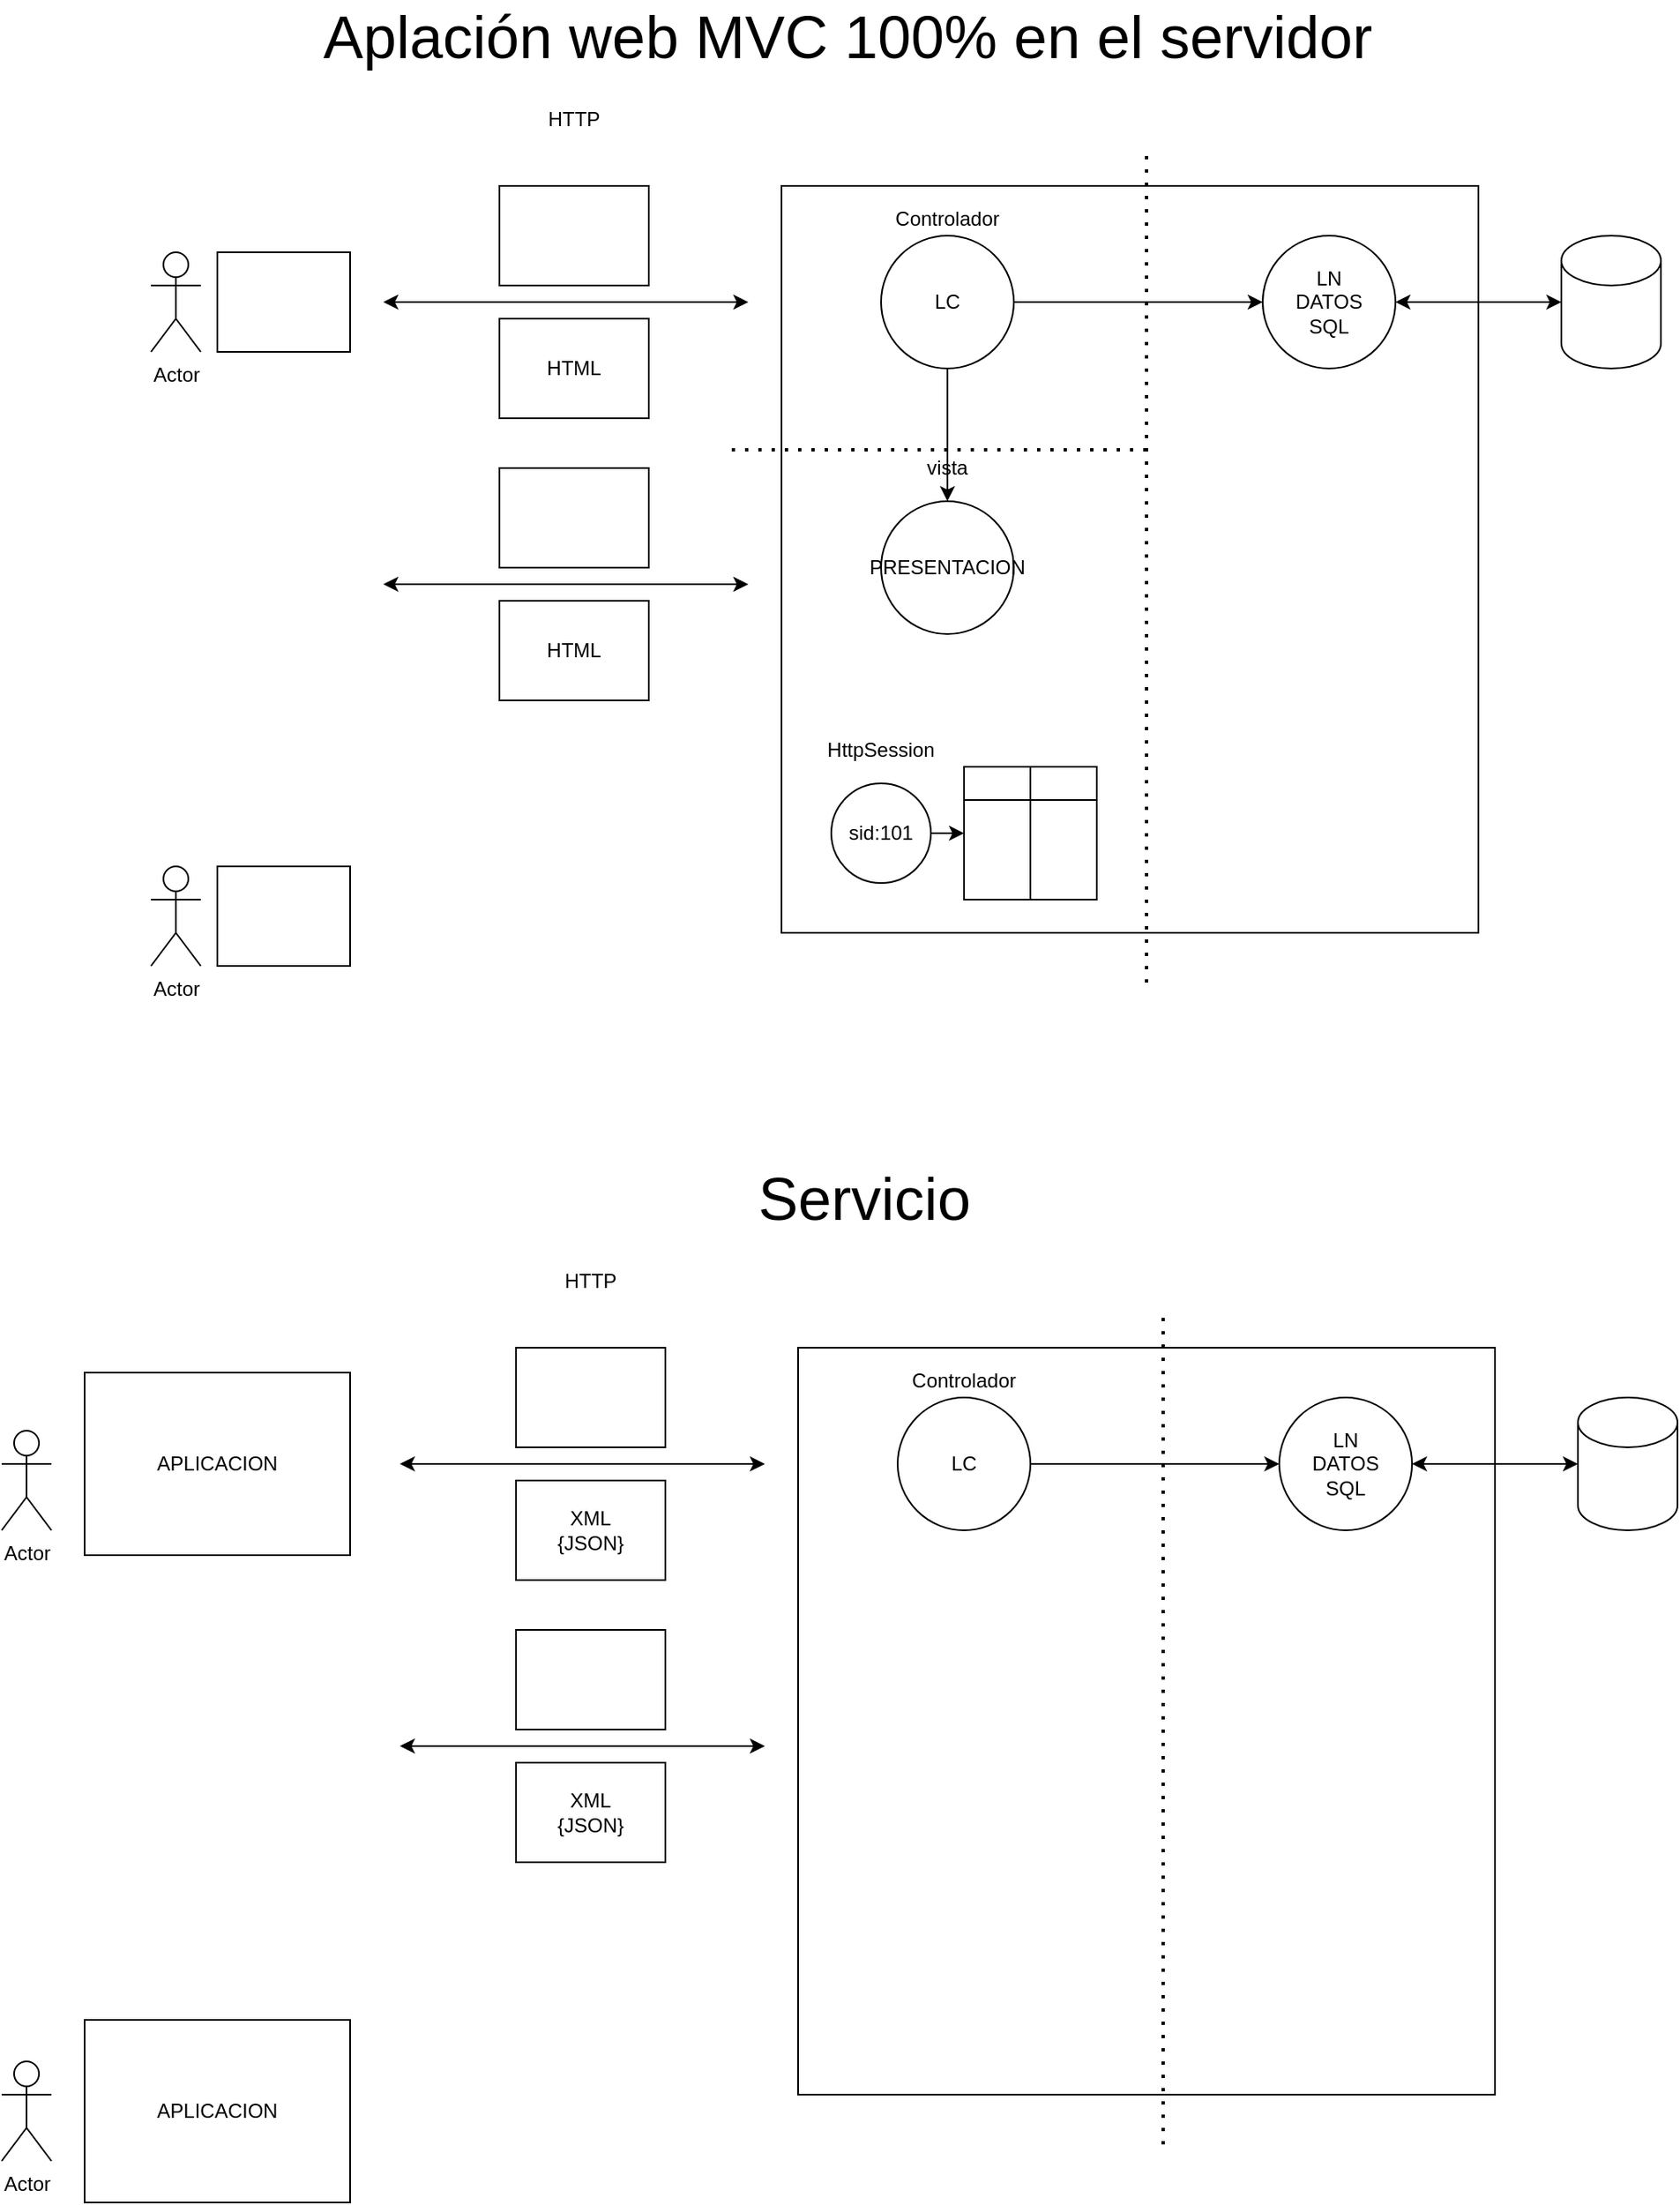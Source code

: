 <mxfile version="14.5.1" type="device" pages="15"><diagram id="qPtvKZzkfIjv-0obuQdk" name="Página-1"><mxGraphModel dx="2193" dy="592" grid="1" gridSize="10" guides="1" tooltips="1" connect="1" arrows="1" fold="1" page="1" pageScale="1" pageWidth="1169" pageHeight="827" math="0" shadow="0"><root><mxCell id="0"/><mxCell id="1" parent="0"/><mxCell id="aWcpjj4JXvAcnGhAuzD7-2" value="" style="rounded=0;whiteSpace=wrap;html=1;fillColor=none;" parent="1" vertex="1"><mxGeometry x="400" y="120" width="420" height="450" as="geometry"/></mxCell><mxCell id="aWcpjj4JXvAcnGhAuzD7-3" value="" style="rounded=0;whiteSpace=wrap;html=1;fillColor=none;" parent="1" vertex="1"><mxGeometry x="60" y="160" width="80" height="60" as="geometry"/></mxCell><mxCell id="aWcpjj4JXvAcnGhAuzD7-4" value="Actor" style="shape=umlActor;verticalLabelPosition=bottom;verticalAlign=top;html=1;outlineConnect=0;fillColor=none;" parent="1" vertex="1"><mxGeometry x="20" y="160" width="30" height="60" as="geometry"/></mxCell><mxCell id="aWcpjj4JXvAcnGhAuzD7-15" style="edgeStyle=orthogonalEdgeStyle;rounded=0;orthogonalLoop=1;jettySize=auto;html=1;exitX=1;exitY=0.5;exitDx=0;exitDy=0;" parent="1" source="aWcpjj4JXvAcnGhAuzD7-5" target="aWcpjj4JXvAcnGhAuzD7-6" edge="1"><mxGeometry relative="1" as="geometry"/></mxCell><mxCell id="aWcpjj4JXvAcnGhAuzD7-23" style="edgeStyle=orthogonalEdgeStyle;rounded=0;orthogonalLoop=1;jettySize=auto;html=1;exitX=0.5;exitY=1;exitDx=0;exitDy=0;" parent="1" source="aWcpjj4JXvAcnGhAuzD7-5" target="aWcpjj4JXvAcnGhAuzD7-7" edge="1"><mxGeometry relative="1" as="geometry"/></mxCell><mxCell id="aWcpjj4JXvAcnGhAuzD7-5" value="LC" style="ellipse;whiteSpace=wrap;html=1;aspect=fixed;fillColor=none;" parent="1" vertex="1"><mxGeometry x="460" y="150" width="80" height="80" as="geometry"/></mxCell><mxCell id="aWcpjj4JXvAcnGhAuzD7-6" value="LN&lt;br&gt;DATOS&lt;br&gt;SQL" style="ellipse;whiteSpace=wrap;html=1;aspect=fixed;fillColor=none;" parent="1" vertex="1"><mxGeometry x="690" y="150" width="80" height="80" as="geometry"/></mxCell><mxCell id="aWcpjj4JXvAcnGhAuzD7-7" value="PRESENTACION" style="ellipse;whiteSpace=wrap;html=1;aspect=fixed;fillColor=none;" parent="1" vertex="1"><mxGeometry x="460" y="310" width="80" height="80" as="geometry"/></mxCell><mxCell id="aWcpjj4JXvAcnGhAuzD7-9" value="" style="endArrow=none;dashed=1;html=1;dashPattern=1 3;strokeWidth=2;" parent="1" edge="1"><mxGeometry width="50" height="50" relative="1" as="geometry"><mxPoint x="620" y="600" as="sourcePoint"/><mxPoint x="620" y="100" as="targetPoint"/><Array as="points"><mxPoint x="620" y="280"/></Array></mxGeometry></mxCell><mxCell id="aWcpjj4JXvAcnGhAuzD7-10" value="Controlador" style="text;html=1;strokeColor=none;fillColor=none;align=center;verticalAlign=middle;whiteSpace=wrap;rounded=0;" parent="1" vertex="1"><mxGeometry x="480" y="130" width="40" height="20" as="geometry"/></mxCell><mxCell id="aWcpjj4JXvAcnGhAuzD7-11" value="" style="endArrow=classic;startArrow=classic;html=1;" parent="1" edge="1"><mxGeometry width="50" height="50" relative="1" as="geometry"><mxPoint x="160" y="190" as="sourcePoint"/><mxPoint x="380" y="190" as="targetPoint"/></mxGeometry></mxCell><mxCell id="aWcpjj4JXvAcnGhAuzD7-14" value="" style="rounded=0;whiteSpace=wrap;html=1;fillColor=none;" parent="1" vertex="1"><mxGeometry x="230" y="120" width="90" height="60" as="geometry"/></mxCell><mxCell id="aWcpjj4JXvAcnGhAuzD7-16" value="" style="shape=cylinder3;whiteSpace=wrap;html=1;boundedLbl=1;backgroundOutline=1;size=15;fillColor=none;" parent="1" vertex="1"><mxGeometry x="870" y="150" width="60" height="80" as="geometry"/></mxCell><mxCell id="aWcpjj4JXvAcnGhAuzD7-17" value="" style="endArrow=classic;startArrow=classic;html=1;exitX=1;exitY=0.5;exitDx=0;exitDy=0;entryX=0;entryY=0.5;entryDx=0;entryDy=0;entryPerimeter=0;" parent="1" source="aWcpjj4JXvAcnGhAuzD7-6" target="aWcpjj4JXvAcnGhAuzD7-16" edge="1"><mxGeometry width="50" height="50" relative="1" as="geometry"><mxPoint x="900" y="380" as="sourcePoint"/><mxPoint x="950" y="330" as="targetPoint"/></mxGeometry></mxCell><mxCell id="aWcpjj4JXvAcnGhAuzD7-18" value="HTML" style="rounded=0;whiteSpace=wrap;html=1;fillColor=none;" parent="1" vertex="1"><mxGeometry x="230" y="200" width="90" height="60" as="geometry"/></mxCell><mxCell id="aWcpjj4JXvAcnGhAuzD7-19" value="" style="endArrow=classic;startArrow=classic;html=1;" parent="1" edge="1"><mxGeometry width="50" height="50" relative="1" as="geometry"><mxPoint x="160" y="360" as="sourcePoint"/><mxPoint x="380" y="360" as="targetPoint"/></mxGeometry></mxCell><mxCell id="aWcpjj4JXvAcnGhAuzD7-20" value="" style="rounded=0;whiteSpace=wrap;html=1;fillColor=none;" parent="1" vertex="1"><mxGeometry x="230" y="290" width="90" height="60" as="geometry"/></mxCell><mxCell id="aWcpjj4JXvAcnGhAuzD7-21" value="HTML" style="rounded=0;whiteSpace=wrap;html=1;fillColor=none;" parent="1" vertex="1"><mxGeometry x="230" y="370" width="90" height="60" as="geometry"/></mxCell><mxCell id="aWcpjj4JXvAcnGhAuzD7-22" value="vista" style="text;html=1;strokeColor=none;fillColor=none;align=center;verticalAlign=middle;whiteSpace=wrap;rounded=0;" parent="1" vertex="1"><mxGeometry x="480" y="280" width="40" height="20" as="geometry"/></mxCell><mxCell id="aWcpjj4JXvAcnGhAuzD7-24" value="" style="endArrow=none;dashed=1;html=1;dashPattern=1 3;strokeWidth=2;" parent="1" edge="1"><mxGeometry width="50" height="50" relative="1" as="geometry"><mxPoint x="370" y="279" as="sourcePoint"/><mxPoint x="620" y="279" as="targetPoint"/></mxGeometry></mxCell><mxCell id="aWcpjj4JXvAcnGhAuzD7-25" value="Actor" style="shape=umlActor;verticalLabelPosition=bottom;verticalAlign=top;html=1;outlineConnect=0;fillColor=none;" parent="1" vertex="1"><mxGeometry x="20" y="530" width="30" height="60" as="geometry"/></mxCell><mxCell id="aWcpjj4JXvAcnGhAuzD7-27" value="HTTP" style="text;html=1;strokeColor=none;fillColor=none;align=center;verticalAlign=middle;whiteSpace=wrap;rounded=0;" parent="1" vertex="1"><mxGeometry x="255" y="70" width="40" height="20" as="geometry"/></mxCell><mxCell id="aWcpjj4JXvAcnGhAuzD7-28" value="" style="rounded=0;whiteSpace=wrap;html=1;fillColor=none;" parent="1" vertex="1"><mxGeometry x="60" y="530" width="80" height="60" as="geometry"/></mxCell><mxCell id="aWcpjj4JXvAcnGhAuzD7-32" style="edgeStyle=orthogonalEdgeStyle;rounded=0;orthogonalLoop=1;jettySize=auto;html=1;exitX=1;exitY=0.5;exitDx=0;exitDy=0;entryX=0;entryY=0.5;entryDx=0;entryDy=0;" parent="1" source="aWcpjj4JXvAcnGhAuzD7-29" target="aWcpjj4JXvAcnGhAuzD7-31" edge="1"><mxGeometry relative="1" as="geometry"/></mxCell><mxCell id="aWcpjj4JXvAcnGhAuzD7-29" value="sid:101" style="ellipse;whiteSpace=wrap;html=1;aspect=fixed;fillColor=none;" parent="1" vertex="1"><mxGeometry x="430" y="480" width="60" height="60" as="geometry"/></mxCell><mxCell id="aWcpjj4JXvAcnGhAuzD7-30" value="HttpSession" style="text;html=1;strokeColor=none;fillColor=none;align=center;verticalAlign=middle;whiteSpace=wrap;rounded=0;" parent="1" vertex="1"><mxGeometry x="440" y="450" width="40" height="20" as="geometry"/></mxCell><mxCell id="aWcpjj4JXvAcnGhAuzD7-31" value="" style="shape=internalStorage;whiteSpace=wrap;html=1;backgroundOutline=1;fillColor=none;dx=40;dy=20;" parent="1" vertex="1"><mxGeometry x="510" y="470" width="80" height="80" as="geometry"/></mxCell><mxCell id="aWcpjj4JXvAcnGhAuzD7-33" value="&lt;font style=&quot;font-size: 36px&quot;&gt;Aplación web MVC 100% en el servidor&lt;/font&gt;" style="text;html=1;strokeColor=none;fillColor=none;align=center;verticalAlign=middle;whiteSpace=wrap;rounded=0;" parent="1" vertex="1"><mxGeometry x="50" y="20" width="780" height="20" as="geometry"/></mxCell><mxCell id="GfOcjy7RERYsTge7yfwv-1" value="" style="rounded=0;whiteSpace=wrap;html=1;fillColor=none;" parent="1" vertex="1"><mxGeometry x="410" y="820" width="420" height="450" as="geometry"/></mxCell><mxCell id="GfOcjy7RERYsTge7yfwv-2" value="APLICACION" style="rounded=0;whiteSpace=wrap;html=1;fillColor=none;" parent="1" vertex="1"><mxGeometry x="-20" y="835" width="160" height="110" as="geometry"/></mxCell><mxCell id="GfOcjy7RERYsTge7yfwv-3" value="Actor" style="shape=umlActor;verticalLabelPosition=bottom;verticalAlign=top;html=1;outlineConnect=0;fillColor=none;" parent="1" vertex="1"><mxGeometry x="-70" y="870" width="30" height="60" as="geometry"/></mxCell><mxCell id="GfOcjy7RERYsTge7yfwv-4" style="edgeStyle=orthogonalEdgeStyle;rounded=0;orthogonalLoop=1;jettySize=auto;html=1;exitX=1;exitY=0.5;exitDx=0;exitDy=0;" parent="1" source="GfOcjy7RERYsTge7yfwv-6" target="GfOcjy7RERYsTge7yfwv-7" edge="1"><mxGeometry relative="1" as="geometry"/></mxCell><mxCell id="GfOcjy7RERYsTge7yfwv-6" value="LC" style="ellipse;whiteSpace=wrap;html=1;aspect=fixed;fillColor=none;" parent="1" vertex="1"><mxGeometry x="470" y="850" width="80" height="80" as="geometry"/></mxCell><mxCell id="GfOcjy7RERYsTge7yfwv-7" value="LN&lt;br&gt;DATOS&lt;br&gt;SQL" style="ellipse;whiteSpace=wrap;html=1;aspect=fixed;fillColor=none;" parent="1" vertex="1"><mxGeometry x="700" y="850" width="80" height="80" as="geometry"/></mxCell><mxCell id="GfOcjy7RERYsTge7yfwv-9" value="" style="endArrow=none;dashed=1;html=1;dashPattern=1 3;strokeWidth=2;" parent="1" edge="1"><mxGeometry width="50" height="50" relative="1" as="geometry"><mxPoint x="630" y="1300" as="sourcePoint"/><mxPoint x="630" y="800" as="targetPoint"/><Array as="points"><mxPoint x="630" y="980"/></Array></mxGeometry></mxCell><mxCell id="GfOcjy7RERYsTge7yfwv-10" value="Controlador" style="text;html=1;strokeColor=none;fillColor=none;align=center;verticalAlign=middle;whiteSpace=wrap;rounded=0;" parent="1" vertex="1"><mxGeometry x="490" y="830" width="40" height="20" as="geometry"/></mxCell><mxCell id="GfOcjy7RERYsTge7yfwv-11" value="" style="endArrow=classic;startArrow=classic;html=1;" parent="1" edge="1"><mxGeometry width="50" height="50" relative="1" as="geometry"><mxPoint x="170" y="890" as="sourcePoint"/><mxPoint x="390" y="890" as="targetPoint"/></mxGeometry></mxCell><mxCell id="GfOcjy7RERYsTge7yfwv-12" value="" style="rounded=0;whiteSpace=wrap;html=1;fillColor=none;" parent="1" vertex="1"><mxGeometry x="240" y="820" width="90" height="60" as="geometry"/></mxCell><mxCell id="GfOcjy7RERYsTge7yfwv-13" value="" style="shape=cylinder3;whiteSpace=wrap;html=1;boundedLbl=1;backgroundOutline=1;size=15;fillColor=none;" parent="1" vertex="1"><mxGeometry x="880" y="850" width="60" height="80" as="geometry"/></mxCell><mxCell id="GfOcjy7RERYsTge7yfwv-14" value="" style="endArrow=classic;startArrow=classic;html=1;exitX=1;exitY=0.5;exitDx=0;exitDy=0;entryX=0;entryY=0.5;entryDx=0;entryDy=0;entryPerimeter=0;" parent="1" source="GfOcjy7RERYsTge7yfwv-7" target="GfOcjy7RERYsTge7yfwv-13" edge="1"><mxGeometry width="50" height="50" relative="1" as="geometry"><mxPoint x="910" y="1080" as="sourcePoint"/><mxPoint x="960" y="1030" as="targetPoint"/></mxGeometry></mxCell><mxCell id="GfOcjy7RERYsTge7yfwv-15" value="XML&lt;br&gt;{JSON}" style="rounded=0;whiteSpace=wrap;html=1;fillColor=none;" parent="1" vertex="1"><mxGeometry x="240" y="900" width="90" height="60" as="geometry"/></mxCell><mxCell id="GfOcjy7RERYsTge7yfwv-16" value="" style="endArrow=classic;startArrow=classic;html=1;" parent="1" edge="1"><mxGeometry width="50" height="50" relative="1" as="geometry"><mxPoint x="170" y="1060" as="sourcePoint"/><mxPoint x="390" y="1060" as="targetPoint"/></mxGeometry></mxCell><mxCell id="GfOcjy7RERYsTge7yfwv-17" value="" style="rounded=0;whiteSpace=wrap;html=1;fillColor=none;" parent="1" vertex="1"><mxGeometry x="240" y="990" width="90" height="60" as="geometry"/></mxCell><mxCell id="GfOcjy7RERYsTge7yfwv-18" value="XML&lt;br&gt;{JSON}" style="rounded=0;whiteSpace=wrap;html=1;fillColor=none;" parent="1" vertex="1"><mxGeometry x="240" y="1070" width="90" height="60" as="geometry"/></mxCell><mxCell id="GfOcjy7RERYsTge7yfwv-21" value="Actor" style="shape=umlActor;verticalLabelPosition=bottom;verticalAlign=top;html=1;outlineConnect=0;fillColor=none;" parent="1" vertex="1"><mxGeometry x="-70" y="1250" width="30" height="60" as="geometry"/></mxCell><mxCell id="GfOcjy7RERYsTge7yfwv-22" value="HTTP" style="text;html=1;strokeColor=none;fillColor=none;align=center;verticalAlign=middle;whiteSpace=wrap;rounded=0;" parent="1" vertex="1"><mxGeometry x="265" y="770" width="40" height="20" as="geometry"/></mxCell><mxCell id="GfOcjy7RERYsTge7yfwv-28" value="&lt;font style=&quot;font-size: 36px&quot;&gt;Servicio&lt;/font&gt;" style="text;html=1;strokeColor=none;fillColor=none;align=center;verticalAlign=middle;whiteSpace=wrap;rounded=0;" parent="1" vertex="1"><mxGeometry x="60" y="720" width="780" height="20" as="geometry"/></mxCell><mxCell id="GfOcjy7RERYsTge7yfwv-29" value="APLICACION" style="rounded=0;whiteSpace=wrap;html=1;fillColor=none;" parent="1" vertex="1"><mxGeometry x="-20" y="1225" width="160" height="110" as="geometry"/></mxCell></root></mxGraphModel></diagram><diagram id="HVZ1D10m81inl4brrDWv" name="Página-2"><mxGraphModel dx="1024" dy="1419" grid="1" gridSize="10" guides="1" tooltips="1" connect="1" arrows="1" fold="1" page="1" pageScale="1" pageWidth="1169" pageHeight="827" math="0" shadow="0"><root><mxCell id="ED351qSKHNGaOqMuAlc2-0"/><mxCell id="ED351qSKHNGaOqMuAlc2-1" parent="ED351qSKHNGaOqMuAlc2-0"/><mxCell id="csLhfU3cYc0JhjupmhCx-80" value="" style="rounded=0;whiteSpace=wrap;html=1;fillColor=none;" parent="ED351qSKHNGaOqMuAlc2-1" vertex="1"><mxGeometry x="520" y="990" width="750" height="540" as="geometry"/></mxCell><mxCell id="csLhfU3cYc0JhjupmhCx-73" value="" style="rounded=1;whiteSpace=wrap;html=1;fillColor=none;" parent="ED351qSKHNGaOqMuAlc2-1" vertex="1"><mxGeometry x="870" y="1057" width="120" height="383" as="geometry"/></mxCell><mxCell id="csLhfU3cYc0JhjupmhCx-72" value="" style="rounded=1;whiteSpace=wrap;html=1;fillColor=none;" parent="ED351qSKHNGaOqMuAlc2-1" vertex="1"><mxGeometry x="840" y="1183" width="410" height="107" as="geometry"/></mxCell><mxCell id="ED351qSKHNGaOqMuAlc2-35" value="" style="shape=internalStorage;whiteSpace=wrap;html=1;backgroundOutline=1;fillColor=none;dx=90;dy=20;" parent="ED351qSKHNGaOqMuAlc2-1" vertex="1"><mxGeometry x="12" y="320" width="160" height="170" as="geometry"/></mxCell><mxCell id="ED351qSKHNGaOqMuAlc2-2" value="" style="rounded=0;whiteSpace=wrap;html=1;fillColor=none;" parent="ED351qSKHNGaOqMuAlc2-1" vertex="1"><mxGeometry x="500" y="100" width="490" height="450" as="geometry"/></mxCell><mxCell id="ED351qSKHNGaOqMuAlc2-3" value="" style="rounded=0;whiteSpace=wrap;html=1;fillColor=none;" parent="ED351qSKHNGaOqMuAlc2-1" vertex="1"><mxGeometry x="70" y="185" width="80" height="70" as="geometry"/></mxCell><mxCell id="ED351qSKHNGaOqMuAlc2-4" value="Actor" style="shape=umlActor;verticalLabelPosition=bottom;verticalAlign=top;html=1;outlineConnect=0;fillColor=none;" parent="ED351qSKHNGaOqMuAlc2-1" vertex="1"><mxGeometry x="30" y="190" width="30" height="60" as="geometry"/></mxCell><mxCell id="ED351qSKHNGaOqMuAlc2-5" value="" style="ellipse;whiteSpace=wrap;html=1;aspect=fixed;fillColor=none;" parent="ED351qSKHNGaOqMuAlc2-1" vertex="1"><mxGeometry x="620" y="185" width="80" height="80" as="geometry"/></mxCell><mxCell id="ED351qSKHNGaOqMuAlc2-6" value="SVLogin" style="text;html=1;strokeColor=none;fillColor=none;align=center;verticalAlign=middle;whiteSpace=wrap;rounded=0;" parent="ED351qSKHNGaOqMuAlc2-1" vertex="1"><mxGeometry x="640" y="155" width="40" height="20" as="geometry"/></mxCell><mxCell id="ED351qSKHNGaOqMuAlc2-7" value="" style="endArrow=classic;startArrow=classic;html=1;" parent="ED351qSKHNGaOqMuAlc2-1" edge="1"><mxGeometry width="50" height="50" relative="1" as="geometry"><mxPoint x="200" y="158" as="sourcePoint"/><mxPoint x="490" y="158" as="targetPoint"/></mxGeometry></mxCell><mxCell id="ED351qSKHNGaOqMuAlc2-8" value="GET /login.html" style="rounded=0;whiteSpace=wrap;html=1;fillColor=none;" parent="ED351qSKHNGaOqMuAlc2-1" vertex="1"><mxGeometry x="300" y="118" width="90" height="35" as="geometry"/></mxCell><mxCell id="ED351qSKHNGaOqMuAlc2-9" value="200 OK&lt;br&gt;CT:text/html&lt;br&gt;--------------------&lt;br&gt;&amp;lt;HTML&amp;gt;" style="rounded=0;whiteSpace=wrap;html=1;fillColor=none;" parent="ED351qSKHNGaOqMuAlc2-1" vertex="1"><mxGeometry x="300" y="163" width="90" height="65" as="geometry"/></mxCell><mxCell id="ED351qSKHNGaOqMuAlc2-10" value="" style="rounded=0;whiteSpace=wrap;html=1;fillColor=none;" parent="ED351qSKHNGaOqMuAlc2-1" vertex="1"><mxGeometry x="80" y="200" width="60" height="40" as="geometry"/></mxCell><mxCell id="ED351qSKHNGaOqMuAlc2-11" value="" style="rounded=0;whiteSpace=wrap;html=1;fillColor=none;" parent="ED351qSKHNGaOqMuAlc2-1" vertex="1"><mxGeometry x="85" y="202.5" width="50" height="10" as="geometry"/></mxCell><mxCell id="ED351qSKHNGaOqMuAlc2-12" value="" style="rounded=0;whiteSpace=wrap;html=1;fillColor=none;" parent="ED351qSKHNGaOqMuAlc2-1" vertex="1"><mxGeometry x="85" y="215" width="50" height="10" as="geometry"/></mxCell><mxCell id="ED351qSKHNGaOqMuAlc2-13" value="&lt;font style=&quot;font-size: 36px&quot;&gt;Autenticación con token y estado&lt;/font&gt;" style="text;html=1;strokeColor=none;fillColor=none;align=center;verticalAlign=middle;whiteSpace=wrap;rounded=0;" parent="ED351qSKHNGaOqMuAlc2-1" vertex="1"><mxGeometry x="290" y="-180" width="700" height="20" as="geometry"/></mxCell><mxCell id="ED351qSKHNGaOqMuAlc2-14" value="Entrar" style="rounded=1;whiteSpace=wrap;html=1;fillColor=none;" parent="ED351qSKHNGaOqMuAlc2-1" vertex="1"><mxGeometry x="95" y="226" width="30" height="14" as="geometry"/></mxCell><mxCell id="ED351qSKHNGaOqMuAlc2-16" value="" style="endArrow=classic;startArrow=classic;html=1;" parent="ED351qSKHNGaOqMuAlc2-1" edge="1"><mxGeometry width="50" height="50" relative="1" as="geometry"><mxPoint x="200" y="338" as="sourcePoint"/><mxPoint x="490" y="338" as="targetPoint"/></mxGeometry></mxCell><mxCell id="ED351qSKHNGaOqMuAlc2-17" value="POST /SVLogin&lt;br&gt;--------------------&lt;br&gt;login=aaa&amp;amp;pw=bbb" style="rounded=0;whiteSpace=wrap;html=1;fillColor=none;" parent="ED351qSKHNGaOqMuAlc2-1" vertex="1"><mxGeometry x="300" y="268" width="90" height="60" as="geometry"/></mxCell><mxCell id="ED351qSKHNGaOqMuAlc2-18" value="RQ" style="ellipse;whiteSpace=wrap;html=1;aspect=fixed;fillColor=none;" parent="ED351qSKHNGaOqMuAlc2-1" vertex="1"><mxGeometry x="540" y="190" width="30" height="30" as="geometry"/></mxCell><mxCell id="ED351qSKHNGaOqMuAlc2-19" value="RP" style="ellipse;whiteSpace=wrap;html=1;aspect=fixed;fillColor=none;" parent="ED351qSKHNGaOqMuAlc2-1" vertex="1"><mxGeometry x="540" y="226" width="30" height="30" as="geometry"/></mxCell><mxCell id="ED351qSKHNGaOqMuAlc2-20" value="" style="endArrow=classic;html=1;entryX=1;entryY=0.5;entryDx=0;entryDy=0;" parent="ED351qSKHNGaOqMuAlc2-1" source="ED351qSKHNGaOqMuAlc2-5" target="ED351qSKHNGaOqMuAlc2-19" edge="1"><mxGeometry width="50" height="50" relative="1" as="geometry"><mxPoint x="220" y="440" as="sourcePoint"/><mxPoint x="270" y="390" as="targetPoint"/></mxGeometry></mxCell><mxCell id="ED351qSKHNGaOqMuAlc2-21" value="" style="endArrow=classic;html=1;exitX=0.03;exitY=0.315;exitDx=0;exitDy=0;exitPerimeter=0;entryX=1;entryY=0.5;entryDx=0;entryDy=0;" parent="ED351qSKHNGaOqMuAlc2-1" source="ED351qSKHNGaOqMuAlc2-5" target="ED351qSKHNGaOqMuAlc2-18" edge="1"><mxGeometry width="50" height="50" relative="1" as="geometry"><mxPoint x="330" y="400" as="sourcePoint"/><mxPoint x="380" y="350" as="targetPoint"/></mxGeometry></mxCell><mxCell id="ED351qSKHNGaOqMuAlc2-22" value="" style="shape=cylinder3;whiteSpace=wrap;html=1;boundedLbl=1;backgroundOutline=1;size=15;fillColor=none;" parent="ED351qSKHNGaOqMuAlc2-1" vertex="1"><mxGeometry x="730" y="4" width="60" height="80" as="geometry"/></mxCell><mxCell id="ED351qSKHNGaOqMuAlc2-23" value="" style="endArrow=classic;startArrow=classic;html=1;" parent="ED351qSKHNGaOqMuAlc2-1" edge="1"><mxGeometry width="50" height="50" relative="1" as="geometry"><mxPoint x="710" y="174" as="sourcePoint"/><mxPoint x="750" y="114" as="targetPoint"/></mxGeometry></mxCell><mxCell id="ED351qSKHNGaOqMuAlc2-27" style="edgeStyle=orthogonalEdgeStyle;rounded=0;orthogonalLoop=1;jettySize=auto;html=1;exitX=1;exitY=0.5;exitDx=0;exitDy=0;entryX=0;entryY=0.5;entryDx=0;entryDy=0;" parent="ED351qSKHNGaOqMuAlc2-1" source="ED351qSKHNGaOqMuAlc2-24" target="ED351qSKHNGaOqMuAlc2-26" edge="1"><mxGeometry relative="1" as="geometry"/></mxCell><mxCell id="ED351qSKHNGaOqMuAlc2-24" value="sid:101" style="ellipse;whiteSpace=wrap;html=1;aspect=fixed;fillColor=none;" parent="ED351qSKHNGaOqMuAlc2-1" vertex="1"><mxGeometry x="630" y="380" width="60" height="60" as="geometry"/></mxCell><mxCell id="ED351qSKHNGaOqMuAlc2-25" value="HttpSession" style="text;html=1;strokeColor=none;fillColor=none;align=center;verticalAlign=middle;whiteSpace=wrap;rounded=0;" parent="ED351qSKHNGaOqMuAlc2-1" vertex="1"><mxGeometry x="640" y="350" width="40" height="20" as="geometry"/></mxCell><mxCell id="csLhfU3cYc0JhjupmhCx-1" style="edgeStyle=orthogonalEdgeStyle;rounded=0;orthogonalLoop=1;jettySize=auto;html=1;exitX=1;exitY=0.5;exitDx=0;exitDy=0;entryX=0;entryY=0.5;entryDx=0;entryDy=0;" parent="ED351qSKHNGaOqMuAlc2-1" source="ED351qSKHNGaOqMuAlc2-26" target="csLhfU3cYc0JhjupmhCx-0" edge="1"><mxGeometry relative="1" as="geometry"/></mxCell><mxCell id="ED351qSKHNGaOqMuAlc2-26" value="" style="shape=internalStorage;whiteSpace=wrap;html=1;backgroundOutline=1;fillColor=none;dx=40;dy=20;" parent="ED351qSKHNGaOqMuAlc2-1" vertex="1"><mxGeometry x="730" y="370" width="80" height="80" as="geometry"/></mxCell><mxCell id="ED351qSKHNGaOqMuAlc2-29" value="JSID&lt;br&gt;101" style="ellipse;whiteSpace=wrap;html=1;aspect=fixed;fillColor=none;" parent="ED351qSKHNGaOqMuAlc2-1" vertex="1"><mxGeometry x="570" y="280" width="30" height="30" as="geometry"/></mxCell><mxCell id="ED351qSKHNGaOqMuAlc2-30" value="" style="endArrow=classic;html=1;exitX=1;exitY=1;exitDx=0;exitDy=0;entryX=0;entryY=0;entryDx=0;entryDy=0;" parent="ED351qSKHNGaOqMuAlc2-1" source="ED351qSKHNGaOqMuAlc2-19" target="ED351qSKHNGaOqMuAlc2-29" edge="1"><mxGeometry width="50" height="50" relative="1" as="geometry"><mxPoint x="340" y="430" as="sourcePoint"/><mxPoint x="380" y="390" as="targetPoint"/></mxGeometry></mxCell><mxCell id="ED351qSKHNGaOqMuAlc2-31" value="" style="rounded=0;whiteSpace=wrap;html=1;fillColor=none;" parent="ED351qSKHNGaOqMuAlc2-1" vertex="1"><mxGeometry x="300" y="354" width="90" height="60" as="geometry"/></mxCell><mxCell id="ED351qSKHNGaOqMuAlc2-32" value="JSID&lt;br&gt;101" style="ellipse;whiteSpace=wrap;html=1;aspect=fixed;fillColor=none;" parent="ED351qSKHNGaOqMuAlc2-1" vertex="1"><mxGeometry x="360" y="354" width="30" height="30" as="geometry"/></mxCell><mxCell id="ED351qSKHNGaOqMuAlc2-33" value="localhost:8080" style="text;html=1;strokeColor=none;fillColor=none;align=center;verticalAlign=middle;whiteSpace=wrap;rounded=0;" parent="ED351qSKHNGaOqMuAlc2-1" vertex="1"><mxGeometry x="520" y="64" width="40" height="20" as="geometry"/></mxCell><mxCell id="ED351qSKHNGaOqMuAlc2-34" value="JSID&lt;br&gt;101" style="ellipse;whiteSpace=wrap;html=1;aspect=fixed;fillColor=none;" parent="ED351qSKHNGaOqMuAlc2-1" vertex="1"><mxGeometry x="117" y="350" width="30" height="30" as="geometry"/></mxCell><mxCell id="ED351qSKHNGaOqMuAlc2-36" value="" style="endArrow=none;html=1;" parent="ED351qSKHNGaOqMuAlc2-1" edge="1"><mxGeometry width="50" height="50" relative="1" as="geometry"><mxPoint x="10" y="395" as="sourcePoint"/><mxPoint x="172" y="395" as="targetPoint"/></mxGeometry></mxCell><mxCell id="ED351qSKHNGaOqMuAlc2-37" value="localhost:8080" style="text;html=1;strokeColor=none;fillColor=none;align=center;verticalAlign=middle;whiteSpace=wrap;rounded=0;" parent="ED351qSKHNGaOqMuAlc2-1" vertex="1"><mxGeometry x="37" y="355" width="40" height="20" as="geometry"/></mxCell><mxCell id="ED351qSKHNGaOqMuAlc2-43" value="" style="shape=internalStorage;whiteSpace=wrap;html=1;backgroundOutline=1;fillColor=none;dx=80;dy=30;" parent="ED351qSKHNGaOqMuAlc2-1" vertex="1"><mxGeometry x="540" y="610" width="160" height="160" as="geometry"/></mxCell><mxCell id="ED351qSKHNGaOqMuAlc2-44" value="SID" style="text;html=1;strokeColor=none;fillColor=none;align=center;verticalAlign=middle;whiteSpace=wrap;rounded=0;" parent="ED351qSKHNGaOqMuAlc2-1" vertex="1"><mxGeometry x="560" y="610" width="40" height="20" as="geometry"/></mxCell><mxCell id="ED351qSKHNGaOqMuAlc2-45" value="Sesion" style="text;html=1;strokeColor=none;fillColor=none;align=center;verticalAlign=middle;whiteSpace=wrap;rounded=0;" parent="ED351qSKHNGaOqMuAlc2-1" vertex="1"><mxGeometry x="640" y="610" width="40" height="20" as="geometry"/></mxCell><mxCell id="ED351qSKHNGaOqMuAlc2-46" value="101" style="text;html=1;strokeColor=none;fillColor=none;align=center;verticalAlign=middle;whiteSpace=wrap;rounded=0;" parent="ED351qSKHNGaOqMuAlc2-1" vertex="1"><mxGeometry x="560" y="650" width="40" height="20" as="geometry"/></mxCell><mxCell id="ED351qSKHNGaOqMuAlc2-47" value="sesion" style="text;html=1;strokeColor=none;fillColor=none;align=center;verticalAlign=middle;whiteSpace=wrap;rounded=0;" parent="ED351qSKHNGaOqMuAlc2-1" vertex="1"><mxGeometry x="640" y="650" width="40" height="20" as="geometry"/></mxCell><mxCell id="ED351qSKHNGaOqMuAlc2-48" value="" style="endArrow=classic;html=1;exitX=1;exitY=0.75;exitDx=0;exitDy=0;entryX=1;entryY=1;entryDx=0;entryDy=0;" parent="ED351qSKHNGaOqMuAlc2-1" source="ED351qSKHNGaOqMuAlc2-47" target="ED351qSKHNGaOqMuAlc2-24" edge="1"><mxGeometry width="50" height="50" relative="1" as="geometry"><mxPoint x="790" y="650" as="sourcePoint"/><mxPoint x="840" y="600" as="targetPoint"/><Array as="points"><mxPoint x="750" y="620"/></Array></mxGeometry></mxCell><mxCell id="ED351qSKHNGaOqMuAlc2-49" value="1001" style="text;html=1;strokeColor=none;fillColor=none;align=center;verticalAlign=middle;whiteSpace=wrap;rounded=0;" parent="ED351qSKHNGaOqMuAlc2-1" vertex="1"><mxGeometry x="560" y="700" width="40" height="20" as="geometry"/></mxCell><mxCell id="ED351qSKHNGaOqMuAlc2-50" value="sesion" style="text;html=1;strokeColor=none;fillColor=none;align=center;verticalAlign=middle;whiteSpace=wrap;rounded=0;" parent="ED351qSKHNGaOqMuAlc2-1" vertex="1"><mxGeometry x="640" y="700" width="40" height="20" as="geometry"/></mxCell><mxCell id="csLhfU3cYc0JhjupmhCx-0" value="usr" style="ellipse;whiteSpace=wrap;html=1;aspect=fixed;fillColor=none;" parent="ED351qSKHNGaOqMuAlc2-1" vertex="1"><mxGeometry x="840" y="385" width="50" height="50" as="geometry"/></mxCell><mxCell id="csLhfU3cYc0JhjupmhCx-2" value="" style="shape=internalStorage;whiteSpace=wrap;html=1;backgroundOutline=1;fillColor=none;dx=90;dy=20;" parent="ED351qSKHNGaOqMuAlc2-1" vertex="1"><mxGeometry x="37" y="1330" width="160" height="170" as="geometry"/></mxCell><mxCell id="csLhfU3cYc0JhjupmhCx-4" value="" style="rounded=0;whiteSpace=wrap;html=1;fillColor=none;" parent="ED351qSKHNGaOqMuAlc2-1" vertex="1"><mxGeometry x="97" y="1204" width="80" height="70" as="geometry"/></mxCell><mxCell id="csLhfU3cYc0JhjupmhCx-5" value="Actor" style="shape=umlActor;verticalLabelPosition=bottom;verticalAlign=top;html=1;outlineConnect=0;fillColor=none;" parent="ED351qSKHNGaOqMuAlc2-1" vertex="1"><mxGeometry x="57" y="1209" width="30" height="60" as="geometry"/></mxCell><mxCell id="csLhfU3cYc0JhjupmhCx-11" value="" style="rounded=0;whiteSpace=wrap;html=1;fillColor=none;" parent="ED351qSKHNGaOqMuAlc2-1" vertex="1"><mxGeometry x="107" y="1219" width="60" height="40" as="geometry"/></mxCell><mxCell id="csLhfU3cYc0JhjupmhCx-12" value="" style="rounded=0;whiteSpace=wrap;html=1;fillColor=none;" parent="ED351qSKHNGaOqMuAlc2-1" vertex="1"><mxGeometry x="112" y="1221.5" width="50" height="10" as="geometry"/></mxCell><mxCell id="csLhfU3cYc0JhjupmhCx-13" value="" style="rounded=0;whiteSpace=wrap;html=1;fillColor=none;" parent="ED351qSKHNGaOqMuAlc2-1" vertex="1"><mxGeometry x="112" y="1234" width="50" height="10" as="geometry"/></mxCell><mxCell id="csLhfU3cYc0JhjupmhCx-15" value="Entrar" style="rounded=1;whiteSpace=wrap;html=1;fillColor=none;" parent="ED351qSKHNGaOqMuAlc2-1" vertex="1"><mxGeometry x="122" y="1245" width="30" height="14" as="geometry"/></mxCell><mxCell id="csLhfU3cYc0JhjupmhCx-22" value="" style="shape=cylinder3;whiteSpace=wrap;html=1;boundedLbl=1;backgroundOutline=1;size=15;fillColor=none;" parent="ED351qSKHNGaOqMuAlc2-1" vertex="1"><mxGeometry x="1340" y="1201" width="60" height="80" as="geometry"/></mxCell><mxCell id="csLhfU3cYc0JhjupmhCx-24" style="edgeStyle=orthogonalEdgeStyle;rounded=0;orthogonalLoop=1;jettySize=auto;html=1;exitX=1;exitY=0.5;exitDx=0;exitDy=0;entryX=0;entryY=0.5;entryDx=0;entryDy=0;" parent="ED351qSKHNGaOqMuAlc2-1" source="csLhfU3cYc0JhjupmhCx-25" target="csLhfU3cYc0JhjupmhCx-28" edge="1"><mxGeometry relative="1" as="geometry"/></mxCell><mxCell id="csLhfU3cYc0JhjupmhCx-25" value="sid:101" style="ellipse;whiteSpace=wrap;html=1;aspect=fixed;fillColor=none;" parent="ED351qSKHNGaOqMuAlc2-1" vertex="1"><mxGeometry x="550" y="1430" width="60" height="60" as="geometry"/></mxCell><mxCell id="csLhfU3cYc0JhjupmhCx-26" value="HttpSession" style="text;html=1;strokeColor=none;fillColor=none;align=center;verticalAlign=middle;whiteSpace=wrap;rounded=0;" parent="ED351qSKHNGaOqMuAlc2-1" vertex="1"><mxGeometry x="560" y="1400" width="40" height="20" as="geometry"/></mxCell><mxCell id="csLhfU3cYc0JhjupmhCx-27" style="edgeStyle=orthogonalEdgeStyle;rounded=0;orthogonalLoop=1;jettySize=auto;html=1;exitX=1;exitY=0.5;exitDx=0;exitDy=0;entryX=0;entryY=0.5;entryDx=0;entryDy=0;" parent="ED351qSKHNGaOqMuAlc2-1" source="csLhfU3cYc0JhjupmhCx-28" target="csLhfU3cYc0JhjupmhCx-49" edge="1"><mxGeometry relative="1" as="geometry"/></mxCell><mxCell id="csLhfU3cYc0JhjupmhCx-28" value="" style="shape=internalStorage;whiteSpace=wrap;html=1;backgroundOutline=1;fillColor=none;dx=40;dy=20;" parent="ED351qSKHNGaOqMuAlc2-1" vertex="1"><mxGeometry x="650" y="1420" width="80" height="80" as="geometry"/></mxCell><mxCell id="csLhfU3cYc0JhjupmhCx-33" value="localhost:8080" style="text;html=1;strokeColor=none;fillColor=none;align=center;verticalAlign=middle;whiteSpace=wrap;rounded=0;" parent="ED351qSKHNGaOqMuAlc2-1" vertex="1"><mxGeometry x="550" y="950" width="40" height="20" as="geometry"/></mxCell><mxCell id="csLhfU3cYc0JhjupmhCx-34" value="JSID&lt;br&gt;101" style="ellipse;whiteSpace=wrap;html=1;aspect=fixed;fillColor=none;" parent="ED351qSKHNGaOqMuAlc2-1" vertex="1"><mxGeometry x="144" y="1369" width="30" height="30" as="geometry"/></mxCell><mxCell id="csLhfU3cYc0JhjupmhCx-35" value="" style="endArrow=none;html=1;" parent="ED351qSKHNGaOqMuAlc2-1" edge="1"><mxGeometry width="50" height="50" relative="1" as="geometry"><mxPoint x="37" y="1414" as="sourcePoint"/><mxPoint x="199" y="1414" as="targetPoint"/></mxGeometry></mxCell><mxCell id="csLhfU3cYc0JhjupmhCx-36" value="localhost:8080" style="text;html=1;strokeColor=none;fillColor=none;align=center;verticalAlign=middle;whiteSpace=wrap;rounded=0;" parent="ED351qSKHNGaOqMuAlc2-1" vertex="1"><mxGeometry x="64" y="1374" width="40" height="20" as="geometry"/></mxCell><mxCell id="csLhfU3cYc0JhjupmhCx-37" value="" style="endArrow=classic;startArrow=classic;html=1;" parent="ED351qSKHNGaOqMuAlc2-1" edge="1"><mxGeometry width="50" height="50" relative="1" as="geometry"><mxPoint x="210" y="1239" as="sourcePoint"/><mxPoint x="500" y="1239" as="targetPoint"/></mxGeometry></mxCell><mxCell id="csLhfU3cYc0JhjupmhCx-38" value="&lt;br&gt;&lt;br&gt;GET /SVInicio" style="rounded=0;whiteSpace=wrap;html=1;fillColor=none;" parent="ED351qSKHNGaOqMuAlc2-1" vertex="1"><mxGeometry x="310" y="1169" width="90" height="60" as="geometry"/></mxCell><mxCell id="csLhfU3cYc0JhjupmhCx-39" value="" style="rounded=0;whiteSpace=wrap;html=1;fillColor=none;" parent="ED351qSKHNGaOqMuAlc2-1" vertex="1"><mxGeometry x="310" y="1250" width="90" height="60" as="geometry"/></mxCell><mxCell id="csLhfU3cYc0JhjupmhCx-40" value="JSID&lt;br&gt;101" style="ellipse;whiteSpace=wrap;html=1;aspect=fixed;fillColor=none;" parent="ED351qSKHNGaOqMuAlc2-1" vertex="1"><mxGeometry x="370" y="1169" width="30" height="30" as="geometry"/></mxCell><mxCell id="csLhfU3cYc0JhjupmhCx-41" value="" style="shape=internalStorage;whiteSpace=wrap;html=1;backgroundOutline=1;fillColor=none;dx=80;dy=30;" parent="ED351qSKHNGaOqMuAlc2-1" vertex="1"><mxGeometry x="520" y="1560" width="160" height="160" as="geometry"/></mxCell><mxCell id="csLhfU3cYc0JhjupmhCx-42" value="SID" style="text;html=1;strokeColor=none;fillColor=none;align=center;verticalAlign=middle;whiteSpace=wrap;rounded=0;" parent="ED351qSKHNGaOqMuAlc2-1" vertex="1"><mxGeometry x="540" y="1560" width="40" height="20" as="geometry"/></mxCell><mxCell id="csLhfU3cYc0JhjupmhCx-43" value="Sesion" style="text;html=1;strokeColor=none;fillColor=none;align=center;verticalAlign=middle;whiteSpace=wrap;rounded=0;" parent="ED351qSKHNGaOqMuAlc2-1" vertex="1"><mxGeometry x="620" y="1560" width="40" height="20" as="geometry"/></mxCell><mxCell id="csLhfU3cYc0JhjupmhCx-44" value="101" style="text;html=1;strokeColor=none;fillColor=none;align=center;verticalAlign=middle;whiteSpace=wrap;rounded=0;" parent="ED351qSKHNGaOqMuAlc2-1" vertex="1"><mxGeometry x="540" y="1600" width="40" height="20" as="geometry"/></mxCell><mxCell id="csLhfU3cYc0JhjupmhCx-45" value="sesion" style="text;html=1;strokeColor=none;fillColor=none;align=center;verticalAlign=middle;whiteSpace=wrap;rounded=0;" parent="ED351qSKHNGaOqMuAlc2-1" vertex="1"><mxGeometry x="620" y="1600" width="40" height="20" as="geometry"/></mxCell><mxCell id="csLhfU3cYc0JhjupmhCx-46" value="" style="endArrow=classic;html=1;exitX=1;exitY=0.75;exitDx=0;exitDy=0;entryX=1;entryY=1;entryDx=0;entryDy=0;" parent="ED351qSKHNGaOqMuAlc2-1" source="csLhfU3cYc0JhjupmhCx-45" target="csLhfU3cYc0JhjupmhCx-25" edge="1"><mxGeometry width="50" height="50" relative="1" as="geometry"><mxPoint x="760" y="1577" as="sourcePoint"/><mxPoint x="810" y="1527" as="targetPoint"/><Array as="points"><mxPoint x="710" y="1540"/></Array></mxGeometry></mxCell><mxCell id="csLhfU3cYc0JhjupmhCx-47" value="1001" style="text;html=1;strokeColor=none;fillColor=none;align=center;verticalAlign=middle;whiteSpace=wrap;rounded=0;" parent="ED351qSKHNGaOqMuAlc2-1" vertex="1"><mxGeometry x="540" y="1650" width="40" height="20" as="geometry"/></mxCell><mxCell id="csLhfU3cYc0JhjupmhCx-48" value="sesion" style="text;html=1;strokeColor=none;fillColor=none;align=center;verticalAlign=middle;whiteSpace=wrap;rounded=0;" parent="ED351qSKHNGaOqMuAlc2-1" vertex="1"><mxGeometry x="620" y="1650" width="40" height="20" as="geometry"/></mxCell><mxCell id="csLhfU3cYc0JhjupmhCx-49" value="usr" style="ellipse;whiteSpace=wrap;html=1;aspect=fixed;fillColor=none;" parent="ED351qSKHNGaOqMuAlc2-1" vertex="1"><mxGeometry x="760" y="1435" width="50" height="50" as="geometry"/></mxCell><mxCell id="csLhfU3cYc0JhjupmhCx-65" style="edgeStyle=orthogonalEdgeStyle;rounded=0;orthogonalLoop=1;jettySize=auto;html=1;exitX=1;exitY=0.5;exitDx=0;exitDy=0;entryX=0;entryY=0.5;entryDx=0;entryDy=0;" parent="ED351qSKHNGaOqMuAlc2-1" source="csLhfU3cYc0JhjupmhCx-50" target="csLhfU3cYc0JhjupmhCx-54" edge="1"><mxGeometry relative="1" as="geometry"/></mxCell><mxCell id="csLhfU3cYc0JhjupmhCx-50" value="LC&lt;br&gt;Clientes" style="ellipse;whiteSpace=wrap;html=1;aspect=fixed;fillColor=none;" parent="ED351qSKHNGaOqMuAlc2-1" vertex="1"><mxGeometry x="890" y="1097" width="80" height="80" as="geometry"/></mxCell><mxCell id="csLhfU3cYc0JhjupmhCx-68" style="edgeStyle=orthogonalEdgeStyle;rounded=0;orthogonalLoop=1;jettySize=auto;html=1;" parent="ED351qSKHNGaOqMuAlc2-1" source="csLhfU3cYc0JhjupmhCx-51" target="csLhfU3cYc0JhjupmhCx-55" edge="1"><mxGeometry relative="1" as="geometry"/></mxCell><mxCell id="csLhfU3cYc0JhjupmhCx-51" value="LC&lt;br&gt;Facturas" style="ellipse;whiteSpace=wrap;html=1;aspect=fixed;fillColor=none;" parent="ED351qSKHNGaOqMuAlc2-1" vertex="1"><mxGeometry x="890" y="1199.5" width="80" height="80" as="geometry"/></mxCell><mxCell id="csLhfU3cYc0JhjupmhCx-69" style="edgeStyle=orthogonalEdgeStyle;rounded=0;orthogonalLoop=1;jettySize=auto;html=1;exitX=1;exitY=0.5;exitDx=0;exitDy=0;" parent="ED351qSKHNGaOqMuAlc2-1" source="csLhfU3cYc0JhjupmhCx-52" target="csLhfU3cYc0JhjupmhCx-56" edge="1"><mxGeometry relative="1" as="geometry"/></mxCell><mxCell id="csLhfU3cYc0JhjupmhCx-52" value="LC&lt;br&gt;Empleados" style="ellipse;whiteSpace=wrap;html=1;aspect=fixed;fillColor=none;" parent="ED351qSKHNGaOqMuAlc2-1" vertex="1"><mxGeometry x="890" y="1304.5" width="80" height="80" as="geometry"/></mxCell><mxCell id="csLhfU3cYc0JhjupmhCx-66" style="edgeStyle=orthogonalEdgeStyle;rounded=0;orthogonalLoop=1;jettySize=auto;html=1;exitX=1;exitY=0.5;exitDx=0;exitDy=0;" parent="ED351qSKHNGaOqMuAlc2-1" source="csLhfU3cYc0JhjupmhCx-54" target="csLhfU3cYc0JhjupmhCx-57" edge="1"><mxGeometry relative="1" as="geometry"/></mxCell><mxCell id="csLhfU3cYc0JhjupmhCx-54" value="LN&lt;br&gt;Clientes" style="ellipse;whiteSpace=wrap;html=1;aspect=fixed;fillColor=none;" parent="ED351qSKHNGaOqMuAlc2-1" vertex="1"><mxGeometry x="1010" y="1097" width="80" height="80" as="geometry"/></mxCell><mxCell id="csLhfU3cYc0JhjupmhCx-67" style="edgeStyle=orthogonalEdgeStyle;rounded=0;orthogonalLoop=1;jettySize=auto;html=1;exitX=1;exitY=0.5;exitDx=0;exitDy=0;" parent="ED351qSKHNGaOqMuAlc2-1" source="csLhfU3cYc0JhjupmhCx-55" target="csLhfU3cYc0JhjupmhCx-58" edge="1"><mxGeometry relative="1" as="geometry"/></mxCell><mxCell id="csLhfU3cYc0JhjupmhCx-55" value="LN&lt;br&gt;Facturas" style="ellipse;whiteSpace=wrap;html=1;aspect=fixed;fillColor=none;" parent="ED351qSKHNGaOqMuAlc2-1" vertex="1"><mxGeometry x="1010" y="1199.5" width="80" height="80" as="geometry"/></mxCell><mxCell id="csLhfU3cYc0JhjupmhCx-71" style="edgeStyle=orthogonalEdgeStyle;rounded=0;orthogonalLoop=1;jettySize=auto;html=1;" parent="ED351qSKHNGaOqMuAlc2-1" source="csLhfU3cYc0JhjupmhCx-56" target="csLhfU3cYc0JhjupmhCx-59" edge="1"><mxGeometry relative="1" as="geometry"/></mxCell><mxCell id="csLhfU3cYc0JhjupmhCx-56" value="LN&lt;br&gt;Empleados" style="ellipse;whiteSpace=wrap;html=1;aspect=fixed;fillColor=none;" parent="ED351qSKHNGaOqMuAlc2-1" vertex="1"><mxGeometry x="1010" y="1304.5" width="80" height="80" as="geometry"/></mxCell><mxCell id="csLhfU3cYc0JhjupmhCx-57" value="DAO&lt;br&gt;Clientes" style="ellipse;whiteSpace=wrap;html=1;aspect=fixed;fillColor=none;" parent="ED351qSKHNGaOqMuAlc2-1" vertex="1"><mxGeometry x="1130" y="1097" width="80" height="80" as="geometry"/></mxCell><mxCell id="csLhfU3cYc0JhjupmhCx-58" value="DAO&lt;br&gt;Facturas" style="ellipse;whiteSpace=wrap;html=1;aspect=fixed;fillColor=none;" parent="ED351qSKHNGaOqMuAlc2-1" vertex="1"><mxGeometry x="1130" y="1199.5" width="80" height="80" as="geometry"/></mxCell><mxCell id="csLhfU3cYc0JhjupmhCx-59" value="DAO&lt;br&gt;Empleados" style="ellipse;whiteSpace=wrap;html=1;aspect=fixed;fillColor=none;" parent="ED351qSKHNGaOqMuAlc2-1" vertex="1"><mxGeometry x="1130" y="1304.5" width="80" height="80" as="geometry"/></mxCell><mxCell id="csLhfU3cYc0JhjupmhCx-60" value="" style="endArrow=none;dashed=1;html=1;dashPattern=1 3;strokeWidth=2;" parent="ED351qSKHNGaOqMuAlc2-1" edge="1"><mxGeometry width="50" height="50" relative="1" as="geometry"><mxPoint x="1001" y="1430" as="sourcePoint"/><mxPoint x="1001" y="1020" as="targetPoint"/></mxGeometry></mxCell><mxCell id="csLhfU3cYc0JhjupmhCx-61" value="" style="endArrow=none;dashed=1;html=1;dashPattern=1 3;strokeWidth=2;" parent="ED351qSKHNGaOqMuAlc2-1" edge="1"><mxGeometry width="50" height="50" relative="1" as="geometry"><mxPoint x="1110" y="1430" as="sourcePoint"/><mxPoint x="1110" y="1020" as="targetPoint"/></mxGeometry></mxCell><mxCell id="csLhfU3cYc0JhjupmhCx-62" value="Controlador" style="text;html=1;strokeColor=none;fillColor=none;align=center;verticalAlign=middle;whiteSpace=wrap;rounded=0;" parent="ED351qSKHNGaOqMuAlc2-1" vertex="1"><mxGeometry x="910" y="1020" width="40" height="20" as="geometry"/></mxCell><mxCell id="csLhfU3cYc0JhjupmhCx-63" value="Modelo" style="text;html=1;strokeColor=none;fillColor=none;align=center;verticalAlign=middle;whiteSpace=wrap;rounded=0;" parent="ED351qSKHNGaOqMuAlc2-1" vertex="1"><mxGeometry x="1030" y="1020" width="40" height="20" as="geometry"/></mxCell><mxCell id="csLhfU3cYc0JhjupmhCx-64" value="Persistencia" style="text;html=1;strokeColor=none;fillColor=none;align=center;verticalAlign=middle;whiteSpace=wrap;rounded=0;" parent="ED351qSKHNGaOqMuAlc2-1" vertex="1"><mxGeometry x="1150" y="1020" width="40" height="20" as="geometry"/></mxCell><mxCell id="csLhfU3cYc0JhjupmhCx-74" value="FILTRO&lt;br&gt;AUTENTICACION" style="ellipse;whiteSpace=wrap;html=1;aspect=fixed;fillColor=none;" parent="ED351qSKHNGaOqMuAlc2-1" vertex="1"><mxGeometry x="650" y="1197" width="80" height="80" as="geometry"/></mxCell><mxCell id="csLhfU3cYc0JhjupmhCx-75" value="/seguro/*" style="text;html=1;strokeColor=none;fillColor=none;align=center;verticalAlign=middle;whiteSpace=wrap;rounded=0;" parent="ED351qSKHNGaOqMuAlc2-1" vertex="1"><mxGeometry x="670" y="1285" width="40" height="20" as="geometry"/></mxCell><mxCell id="csLhfU3cYc0JhjupmhCx-76" value="" style="endArrow=classic;html=1;" parent="ED351qSKHNGaOqMuAlc2-1" target="csLhfU3cYc0JhjupmhCx-72" edge="1"><mxGeometry width="50" height="50" relative="1" as="geometry"><mxPoint x="760" y="1240" as="sourcePoint"/><mxPoint x="810" y="1190" as="targetPoint"/></mxGeometry></mxCell><mxCell id="csLhfU3cYc0JhjupmhCx-77" value="" style="endArrow=classic;html=1;" parent="ED351qSKHNGaOqMuAlc2-1" edge="1"><mxGeometry width="50" height="50" relative="1" as="geometry"><mxPoint x="760" y="1240" as="sourcePoint"/><mxPoint x="830" y="1130" as="targetPoint"/></mxGeometry></mxCell><mxCell id="csLhfU3cYc0JhjupmhCx-78" value="" style="endArrow=classic;html=1;" parent="ED351qSKHNGaOqMuAlc2-1" edge="1"><mxGeometry width="50" height="50" relative="1" as="geometry"><mxPoint x="760" y="1240" as="sourcePoint"/><mxPoint x="830" y="1360" as="targetPoint"/></mxGeometry></mxCell><mxCell id="csLhfU3cYc0JhjupmhCx-79" value="/empleados" style="text;html=1;strokeColor=none;fillColor=none;align=center;verticalAlign=middle;whiteSpace=wrap;rounded=0;" parent="ED351qSKHNGaOqMuAlc2-1" vertex="1"><mxGeometry x="910" y="1390" width="40" height="20" as="geometry"/></mxCell><mxCell id="csLhfU3cYc0JhjupmhCx-83" value="RQ" style="ellipse;whiteSpace=wrap;html=1;aspect=fixed;fillColor=none;" parent="ED351qSKHNGaOqMuAlc2-1" vertex="1"><mxGeometry x="540" y="1204" width="30" height="30" as="geometry"/></mxCell><mxCell id="csLhfU3cYc0JhjupmhCx-84" value="RP" style="ellipse;whiteSpace=wrap;html=1;aspect=fixed;fillColor=none;" parent="ED351qSKHNGaOqMuAlc2-1" vertex="1"><mxGeometry x="540" y="1240" width="30" height="30" as="geometry"/></mxCell><mxCell id="csLhfU3cYc0JhjupmhCx-85" value="&lt;font style=&quot;font-size: 24px&quot;&gt;PROCESO DE LOGIN&lt;/font&gt;" style="text;html=1;strokeColor=none;fillColor=none;align=center;verticalAlign=middle;whiteSpace=wrap;rounded=0;" parent="ED351qSKHNGaOqMuAlc2-1" vertex="1"><mxGeometry x="177" y="-16" width="193" height="20" as="geometry"/></mxCell><mxCell id="csLhfU3cYc0JhjupmhCx-87" value="&lt;font style=&quot;font-size: 24px&quot;&gt;PETICIONES POSTERIORES&lt;/font&gt;" style="text;html=1;strokeColor=none;fillColor=none;align=center;verticalAlign=middle;whiteSpace=wrap;rounded=0;" parent="ED351qSKHNGaOqMuAlc2-1" vertex="1"><mxGeometry x="177" y="920" width="193" height="20" as="geometry"/></mxCell></root></mxGraphModel></diagram><diagram id="H0MBgJ7IVvb_wpQLigd2" name="Página-3"><mxGraphModel dx="2193" dy="592" grid="1" gridSize="10" guides="1" tooltips="1" connect="1" arrows="1" fold="1" page="1" pageScale="1" pageWidth="1169" pageHeight="827" math="0" shadow="0"><root><mxCell id="hJbpOebbbxROjw5XmP1V-0"/><mxCell id="hJbpOebbbxROjw5XmP1V-1" parent="hJbpOebbbxROjw5XmP1V-0"/><mxCell id="hJbpOebbbxROjw5XmP1V-2" value="" style="rounded=0;whiteSpace=wrap;html=1;fillColor=none;" parent="hJbpOebbbxROjw5XmP1V-1" vertex="1"><mxGeometry x="330" y="180" width="510" height="290" as="geometry"/></mxCell><mxCell id="UppCBEVdFsHeUsgYmwRD-0" value="LOGIN" style="rounded=0;whiteSpace=wrap;html=1;fillColor=none;" parent="hJbpOebbbxROjw5XmP1V-1" vertex="1"><mxGeometry x="50" y="220" width="80" height="70" as="geometry"/></mxCell><mxCell id="UppCBEVdFsHeUsgYmwRD-1" value="Antunez" style="shape=umlActor;verticalLabelPosition=bottom;verticalAlign=top;html=1;outlineConnect=0;fillColor=none;" parent="hJbpOebbbxROjw5XmP1V-1" vertex="1"><mxGeometry x="-30" y="510" width="30" height="60" as="geometry"/></mxCell><mxCell id="UppCBEVdFsHeUsgYmwRD-3" value="SVLogin" style="ellipse;whiteSpace=wrap;html=1;aspect=fixed;fillColor=none;" parent="hJbpOebbbxROjw5XmP1V-1" vertex="1"><mxGeometry x="410" y="195" width="80" height="80" as="geometry"/></mxCell><mxCell id="dc23WkoxL5z_U4YlynlB-0" value="" style="endArrow=classic;startArrow=classic;html=1;" parent="hJbpOebbbxROjw5XmP1V-1" edge="1"><mxGeometry width="50" height="50" relative="1" as="geometry"><mxPoint x="145" y="250" as="sourcePoint"/><mxPoint x="325" y="250" as="targetPoint"/></mxGeometry></mxCell><mxCell id="dc23WkoxL5z_U4YlynlB-1" value="POST /SVLogin&lt;br&gt;--------------------&lt;br&gt;login=aaa&amp;amp;pw=bbb" style="rounded=0;whiteSpace=wrap;html=1;fillColor=none;" parent="hJbpOebbbxROjw5XmP1V-1" vertex="1"><mxGeometry x="190" y="180" width="90" height="60" as="geometry"/></mxCell><mxCell id="dc23WkoxL5z_U4YlynlB-2" value="" style="rounded=0;whiteSpace=wrap;html=1;fillColor=none;" parent="hJbpOebbbxROjw5XmP1V-1" vertex="1"><mxGeometry x="190" y="266" width="90" height="60" as="geometry"/></mxCell><mxCell id="dc23WkoxL5z_U4YlynlB-3" value="JSID&lt;br&gt;101" style="ellipse;whiteSpace=wrap;html=1;aspect=fixed;fillColor=none;" parent="hJbpOebbbxROjw5XmP1V-1" vertex="1"><mxGeometry x="250" y="266" width="30" height="30" as="geometry"/></mxCell><mxCell id="dc23WkoxL5z_U4YlynlB-4" value="Sesion&lt;br&gt;101" style="ellipse;whiteSpace=wrap;html=1;aspect=fixed;fillColor=none;" parent="hJbpOebbbxROjw5XmP1V-1" vertex="1"><mxGeometry x="460" y="350" width="80" height="80" as="geometry"/></mxCell><mxCell id="dc23WkoxL5z_U4YlynlB-5" value="Antunez&lt;br&gt;ROL:EMP" style="ellipse;whiteSpace=wrap;html=1;aspect=fixed;fillColor=none;" parent="hJbpOebbbxROjw5XmP1V-1" vertex="1"><mxGeometry x="590" y="350" width="80" height="80" as="geometry"/></mxCell><mxCell id="dc23WkoxL5z_U4YlynlB-7" value="JSID&lt;br&gt;101" style="ellipse;whiteSpace=wrap;html=1;aspect=fixed;fillColor=none;" parent="hJbpOebbbxROjw5XmP1V-1" vertex="1"><mxGeometry y="510" width="30" height="30" as="geometry"/></mxCell><mxCell id="dc23WkoxL5z_U4YlynlB-8" value="" style="rounded=0;whiteSpace=wrap;html=1;fillColor=none;" parent="hJbpOebbbxROjw5XmP1V-1" vertex="1"><mxGeometry x="50" y="510" width="80" height="70" as="geometry"/></mxCell><mxCell id="dc23WkoxL5z_U4YlynlB-9" value="Actor" style="shape=umlActor;verticalLabelPosition=bottom;verticalAlign=top;html=1;outlineConnect=0;fillColor=none;" parent="hJbpOebbbxROjw5XmP1V-1" vertex="1"><mxGeometry x="-10" y="225" width="30" height="60" as="geometry"/></mxCell><mxCell id="dc23WkoxL5z_U4YlynlB-10" value="JSID&lt;br&gt;101" style="ellipse;whiteSpace=wrap;html=1;aspect=fixed;fillColor=none;" parent="hJbpOebbbxROjw5XmP1V-1" vertex="1"><mxGeometry x="50" y="296" width="30" height="30" as="geometry"/></mxCell><mxCell id="dc23WkoxL5z_U4YlynlB-11" value="" style="shape=cylinder3;whiteSpace=wrap;html=1;boundedLbl=1;backgroundOutline=1;size=15;fillColor=none;" parent="hJbpOebbbxROjw5XmP1V-1" vertex="1"><mxGeometry x="-210" y="310" width="60" height="80" as="geometry"/></mxCell><mxCell id="dc23WkoxL5z_U4YlynlB-12" value="" style="shape=cylinder3;whiteSpace=wrap;html=1;boundedLbl=1;backgroundOutline=1;size=15;fillColor=none;" parent="hJbpOebbbxROjw5XmP1V-1" vertex="1"><mxGeometry x="510" y="70" width="60" height="80" as="geometry"/></mxCell><mxCell id="dc23WkoxL5z_U4YlynlB-14" value="" style="endArrow=none;html=1;strokeWidth=4;fillColor=#f8cecc;strokeColor=#b85450;" parent="hJbpOebbbxROjw5XmP1V-1" edge="1"><mxGeometry width="50" height="50" relative="1" as="geometry"><mxPoint x="595" y="425" as="sourcePoint"/><mxPoint x="665" y="355" as="targetPoint"/></mxGeometry></mxCell><mxCell id="dc23WkoxL5z_U4YlynlB-15" value="JEFE&lt;br&gt;ROL:ADMIN" style="ellipse;whiteSpace=wrap;html=1;aspect=fixed;fillColor=none;" parent="hJbpOebbbxROjw5XmP1V-1" vertex="1"><mxGeometry x="545" y="266" width="80" height="80" as="geometry"/></mxCell><mxCell id="dc23WkoxL5z_U4YlynlB-16" value="" style="endArrow=classic;html=1;strokeWidth=1;exitX=0.908;exitY=0.238;exitDx=0;exitDy=0;exitPerimeter=0;" parent="hJbpOebbbxROjw5XmP1V-1" source="dc23WkoxL5z_U4YlynlB-4" target="dc23WkoxL5z_U4YlynlB-15" edge="1"><mxGeometry width="50" height="50" relative="1" as="geometry"><mxPoint x="280" y="500" as="sourcePoint"/><mxPoint x="330" y="450" as="targetPoint"/></mxGeometry></mxCell></root></mxGraphModel></diagram><diagram id="SHEJrKrPu2fQ8pdnaIk2" name="Página-4"><mxGraphModel dx="1024" dy="592" grid="1" gridSize="10" guides="1" tooltips="1" connect="1" arrows="1" fold="1" page="1" pageScale="1" pageWidth="1169" pageHeight="827" math="0" shadow="0"><root><mxCell id="X1kqO4wBEO0m0zambzu8-0"/><mxCell id="X1kqO4wBEO0m0zambzu8-1" parent="X1kqO4wBEO0m0zambzu8-0"/><mxCell id="X1kqO4wBEO0m0zambzu8-39" value="" style="rounded=0;whiteSpace=wrap;html=1;fillColor=none;" parent="X1kqO4wBEO0m0zambzu8-1" vertex="1"><mxGeometry x="245" y="80" width="680" height="520" as="geometry"/></mxCell><mxCell id="X1kqO4wBEO0m0zambzu8-4" value="Controlador&lt;br&gt;Clientes" style="ellipse;whiteSpace=wrap;html=1;aspect=fixed;fillColor=none;" parent="X1kqO4wBEO0m0zambzu8-1" vertex="1"><mxGeometry x="760" y="200" width="80" height="80" as="geometry"/></mxCell><mxCell id="X1kqO4wBEO0m0zambzu8-5" value="Controlador&lt;br&gt;Facturas" style="ellipse;whiteSpace=wrap;html=1;aspect=fixed;fillColor=none;" parent="X1kqO4wBEO0m0zambzu8-1" vertex="1"><mxGeometry x="760" y="310" width="80" height="80" as="geometry"/></mxCell><mxCell id="X1kqO4wBEO0m0zambzu8-6" value="Controlador&lt;br&gt;Empleados" style="ellipse;whiteSpace=wrap;html=1;aspect=fixed;fillColor=none;" parent="X1kqO4wBEO0m0zambzu8-1" vertex="1"><mxGeometry x="760" y="420" width="80" height="80" as="geometry"/></mxCell><mxCell id="X1kqO4wBEO0m0zambzu8-7" value="FiltroXSS" style="ellipse;whiteSpace=wrap;html=1;aspect=fixed;fillColor=none;" parent="X1kqO4wBEO0m0zambzu8-1" vertex="1"><mxGeometry x="420" y="305" width="90" height="90" as="geometry"/></mxCell><mxCell id="X1kqO4wBEO0m0zambzu8-8" value="/controladores/*" style="text;html=1;strokeColor=none;fillColor=none;align=center;verticalAlign=middle;whiteSpace=wrap;rounded=0;" parent="X1kqO4wBEO0m0zambzu8-1" vertex="1"><mxGeometry x="445" y="400" width="40" height="20" as="geometry"/></mxCell><mxCell id="X1kqO4wBEO0m0zambzu8-9" value="RQ" style="ellipse;whiteSpace=wrap;html=1;aspect=fixed;fillColor=none;" parent="X1kqO4wBEO0m0zambzu8-1" vertex="1"><mxGeometry x="270" y="270" width="60" height="60" as="geometry"/></mxCell><mxCell id="X1kqO4wBEO0m0zambzu8-10" value="RP" style="ellipse;whiteSpace=wrap;html=1;aspect=fixed;fillColor=none;" parent="X1kqO4wBEO0m0zambzu8-1" vertex="1"><mxGeometry x="270" y="380" width="60" height="60" as="geometry"/></mxCell><mxCell id="X1kqO4wBEO0m0zambzu8-12" value="" style="endArrow=classic;html=1;strokeWidth=1;exitX=0;exitY=0.5;exitDx=0;exitDy=0;" parent="X1kqO4wBEO0m0zambzu8-1" source="X1kqO4wBEO0m0zambzu8-7" edge="1"><mxGeometry width="50" height="50" relative="1" as="geometry"><mxPoint x="90" y="620" as="sourcePoint"/><mxPoint x="330" y="300" as="targetPoint"/></mxGeometry></mxCell><mxCell id="X1kqO4wBEO0m0zambzu8-13" value="" style="endArrow=classic;startArrow=classic;html=1;strokeWidth=1;" parent="X1kqO4wBEO0m0zambzu8-1" edge="1"><mxGeometry width="50" height="50" relative="1" as="geometry"><mxPoint x="50" y="350" as="sourcePoint"/><mxPoint x="210" y="350" as="targetPoint"/></mxGeometry></mxCell><mxCell id="X1kqO4wBEO0m0zambzu8-14" value="PETICIÓN&lt;br&gt;HTTP" style="rounded=0;whiteSpace=wrap;html=1;fillColor=none;" parent="X1kqO4wBEO0m0zambzu8-1" vertex="1"><mxGeometry x="70" y="270" width="120" height="60" as="geometry"/></mxCell><mxCell id="X1kqO4wBEO0m0zambzu8-16" value="" style="shape=internalStorage;whiteSpace=wrap;html=1;backgroundOutline=1;fillColor=none;dx=40;dy=20;" parent="X1kqO4wBEO0m0zambzu8-1" vertex="1"><mxGeometry x="340" y="170" width="80" height="80" as="geometry"/></mxCell><mxCell id="X1kqO4wBEO0m0zambzu8-17" value="parametros" style="text;html=1;strokeColor=none;fillColor=none;align=center;verticalAlign=middle;whiteSpace=wrap;rounded=0;" parent="X1kqO4wBEO0m0zambzu8-1" vertex="1"><mxGeometry x="360" y="140" width="40" height="20" as="geometry"/></mxCell><mxCell id="X1kqO4wBEO0m0zambzu8-18" value="" style="endArrow=classic;html=1;strokeWidth=1;exitX=1;exitY=0;exitDx=0;exitDy=0;entryX=0;entryY=0.5;entryDx=0;entryDy=0;" parent="X1kqO4wBEO0m0zambzu8-1" source="X1kqO4wBEO0m0zambzu8-9" target="X1kqO4wBEO0m0zambzu8-16" edge="1"><mxGeometry width="50" height="50" relative="1" as="geometry"><mxPoint x="130" y="540" as="sourcePoint"/><mxPoint x="180" y="490" as="targetPoint"/></mxGeometry></mxCell><mxCell id="X1kqO4wBEO0m0zambzu8-20" value="" style="endArrow=classic;html=1;strokeWidth=1;exitX=0;exitY=0.5;exitDx=0;exitDy=0;entryX=1;entryY=0.5;entryDx=0;entryDy=0;" parent="X1kqO4wBEO0m0zambzu8-1" source="X1kqO4wBEO0m0zambzu8-7" target="X1kqO4wBEO0m0zambzu8-10" edge="1"><mxGeometry width="50" height="50" relative="1" as="geometry"><mxPoint x="400" y="570" as="sourcePoint"/><mxPoint x="450" y="520" as="targetPoint"/></mxGeometry></mxCell><mxCell id="X1kqO4wBEO0m0zambzu8-21" value="" style="endArrow=classic;html=1;strokeWidth=1;" parent="X1kqO4wBEO0m0zambzu8-1" edge="1"><mxGeometry width="50" height="50" relative="1" as="geometry"><mxPoint x="550" y="350" as="sourcePoint"/><mxPoint x="740" y="350" as="targetPoint"/></mxGeometry></mxCell><mxCell id="X1kqO4wBEO0m0zambzu8-22" value="" style="endArrow=classic;html=1;strokeWidth=1;" parent="X1kqO4wBEO0m0zambzu8-1" edge="1"><mxGeometry width="50" height="50" relative="1" as="geometry"><mxPoint x="550" y="350" as="sourcePoint"/><mxPoint x="740" y="460" as="targetPoint"/></mxGeometry></mxCell><mxCell id="X1kqO4wBEO0m0zambzu8-23" value="" style="endArrow=classic;html=1;strokeWidth=1;" parent="X1kqO4wBEO0m0zambzu8-1" edge="1"><mxGeometry width="50" height="50" relative="1" as="geometry"><mxPoint x="550" y="350" as="sourcePoint"/><mxPoint x="740" y="240" as="targetPoint"/></mxGeometry></mxCell><mxCell id="X1kqO4wBEO0m0zambzu8-26" value="" style="rounded=0;whiteSpace=wrap;html=1;fillColor=none;" parent="X1kqO4wBEO0m0zambzu8-1" vertex="1"><mxGeometry x="90" y="650" width="120" height="150" as="geometry"/></mxCell><mxCell id="X1kqO4wBEO0m0zambzu8-27" value="" style="endArrow=none;html=1;strokeWidth=1;exitX=0;exitY=0.25;exitDx=0;exitDy=0;entryX=1;entryY=0.25;entryDx=0;entryDy=0;" parent="X1kqO4wBEO0m0zambzu8-1" source="X1kqO4wBEO0m0zambzu8-26" target="X1kqO4wBEO0m0zambzu8-26" edge="1"><mxGeometry width="50" height="50" relative="1" as="geometry"><mxPoint x="250" y="730" as="sourcePoint"/><mxPoint x="300" y="680" as="targetPoint"/></mxGeometry></mxCell><mxCell id="X1kqO4wBEO0m0zambzu8-28" value="HttpServletRequest" style="text;html=1;strokeColor=none;fillColor=none;align=center;verticalAlign=middle;whiteSpace=wrap;rounded=0;" parent="X1kqO4wBEO0m0zambzu8-1" vertex="1"><mxGeometry x="130" y="660" width="40" height="20" as="geometry"/></mxCell><mxCell id="X1kqO4wBEO0m0zambzu8-29" value="getParameter(xxx)&lt;br&gt;getHeader(xxx)" style="text;html=1;strokeColor=none;fillColor=none;align=left;verticalAlign=middle;whiteSpace=wrap;rounded=0;" parent="X1kqO4wBEO0m0zambzu8-1" vertex="1"><mxGeometry x="100" y="700" width="110" height="70" as="geometry"/></mxCell><mxCell id="X1kqO4wBEO0m0zambzu8-34" style="edgeStyle=orthogonalEdgeStyle;rounded=0;orthogonalLoop=1;jettySize=auto;html=1;exitX=0.5;exitY=0;exitDx=0;exitDy=0;entryX=0.5;entryY=1;entryDx=0;entryDy=0;strokeWidth=1;" parent="X1kqO4wBEO0m0zambzu8-1" source="X1kqO4wBEO0m0zambzu8-30" target="X1kqO4wBEO0m0zambzu8-26" edge="1"><mxGeometry relative="1" as="geometry"/></mxCell><mxCell id="X1kqO4wBEO0m0zambzu8-30" value="" style="rounded=0;whiteSpace=wrap;html=1;fillColor=none;" parent="X1kqO4wBEO0m0zambzu8-1" vertex="1"><mxGeometry x="90" y="860" width="120" height="150" as="geometry"/></mxCell><mxCell id="X1kqO4wBEO0m0zambzu8-31" value="" style="endArrow=none;html=1;strokeWidth=1;exitX=0;exitY=0.25;exitDx=0;exitDy=0;entryX=1;entryY=0.25;entryDx=0;entryDy=0;" parent="X1kqO4wBEO0m0zambzu8-1" source="X1kqO4wBEO0m0zambzu8-30" target="X1kqO4wBEO0m0zambzu8-30" edge="1"><mxGeometry width="50" height="50" relative="1" as="geometry"><mxPoint x="250" y="940" as="sourcePoint"/><mxPoint x="300" y="890" as="targetPoint"/></mxGeometry></mxCell><mxCell id="X1kqO4wBEO0m0zambzu8-32" value="RequestWrapper" style="text;html=1;strokeColor=none;fillColor=none;align=center;verticalAlign=middle;whiteSpace=wrap;rounded=0;" parent="X1kqO4wBEO0m0zambzu8-1" vertex="1"><mxGeometry x="130" y="870" width="40" height="20" as="geometry"/></mxCell><mxCell id="X1kqO4wBEO0m0zambzu8-33" value="getParameter(xxx){&lt;br&gt;&amp;nbsp;return super.getParameter&lt;br&gt;sin JS&lt;br&gt;}&lt;br&gt;getHeader(xxx)" style="text;html=1;strokeColor=none;fillColor=none;align=left;verticalAlign=middle;whiteSpace=wrap;rounded=0;" parent="X1kqO4wBEO0m0zambzu8-1" vertex="1"><mxGeometry x="100" y="910" width="110" height="70" as="geometry"/></mxCell><mxCell id="X1kqO4wBEO0m0zambzu8-35" value="XXS&lt;br&gt;RQ&lt;br&gt;wrapper" style="ellipse;whiteSpace=wrap;html=1;aspect=fixed;fillColor=none;" parent="X1kqO4wBEO0m0zambzu8-1" vertex="1"><mxGeometry x="500" y="200" width="60" height="60" as="geometry"/></mxCell><mxCell id="X1kqO4wBEO0m0zambzu8-36" value="" style="endArrow=classic;html=1;strokeWidth=1;exitX=0;exitY=1;exitDx=0;exitDy=0;entryX=0.993;entryY=0.343;entryDx=0;entryDy=0;entryPerimeter=0;fillColor=#d5e8d4;strokeColor=#82b366;" parent="X1kqO4wBEO0m0zambzu8-1" source="X1kqO4wBEO0m0zambzu8-35" target="X1kqO4wBEO0m0zambzu8-9" edge="1"><mxGeometry width="50" height="50" relative="1" as="geometry"><mxPoint x="210" y="570" as="sourcePoint"/><mxPoint x="260" y="520" as="targetPoint"/></mxGeometry></mxCell><mxCell id="X1kqO4wBEO0m0zambzu8-37" value="" style="endArrow=classic;html=1;strokeWidth=1;entryX=0.5;entryY=1;entryDx=0;entryDy=0;exitX=1;exitY=0;exitDx=0;exitDy=0;" parent="X1kqO4wBEO0m0zambzu8-1" source="X1kqO4wBEO0m0zambzu8-7" target="X1kqO4wBEO0m0zambzu8-35" edge="1"><mxGeometry width="50" height="50" relative="1" as="geometry"><mxPoint x="494" y="311" as="sourcePoint"/><mxPoint x="560" y="480" as="targetPoint"/></mxGeometry></mxCell><mxCell id="X1kqO4wBEO0m0zambzu8-38" value="" style="endArrow=classic;html=1;strokeWidth=1;exitX=0;exitY=0;exitDx=0;exitDy=0;entryX=1;entryY=0.5;entryDx=0;entryDy=0;fillColor=#d5e8d4;strokeColor=#82b366;" parent="X1kqO4wBEO0m0zambzu8-1" source="X1kqO4wBEO0m0zambzu8-4" target="X1kqO4wBEO0m0zambzu8-35" edge="1"><mxGeometry width="50" height="50" relative="1" as="geometry"><mxPoint x="450" y="550" as="sourcePoint"/><mxPoint x="500" y="500" as="targetPoint"/></mxGeometry></mxCell></root></mxGraphModel></diagram><diagram id="aMBlcTI9oECLmhcW0u0b" name="Página-6"><mxGraphModel dx="1024" dy="592" grid="1" gridSize="10" guides="1" tooltips="1" connect="1" arrows="1" fold="1" page="1" pageScale="1" pageWidth="1169" pageHeight="827" math="0" shadow="0"><root><mxCell id="W38wc2Op84tBmXemR9tI-0"/><mxCell id="W38wc2Op84tBmXemR9tI-1" parent="W38wc2Op84tBmXemR9tI-0"/><mxCell id="W38wc2Op84tBmXemR9tI-2" value="" style="rounded=0;whiteSpace=wrap;html=1;fillColor=none;" parent="W38wc2Op84tBmXemR9tI-1" vertex="1"><mxGeometry x="510" y="243" width="590" height="476" as="geometry"/></mxCell><mxCell id="W38wc2Op84tBmXemR9tI-3" value="Usuarios" style="shape=cylinder3;whiteSpace=wrap;html=1;boundedLbl=1;backgroundOutline=1;size=15;fillColor=none;" parent="W38wc2Op84tBmXemR9tI-1" vertex="1"><mxGeometry x="1130" y="446" width="60" height="80" as="geometry"/></mxCell><mxCell id="W38wc2Op84tBmXemR9tI-4" value="LN 1" style="ellipse;whiteSpace=wrap;html=1;aspect=fixed;fillColor=none;" parent="W38wc2Op84tBmXemR9tI-1" vertex="1"><mxGeometry x="1020" y="512" width="60" height="60" as="geometry"/></mxCell><mxCell id="W38wc2Op84tBmXemR9tI-5" value="" style="rounded=0;whiteSpace=wrap;html=1;fillColor=none;" parent="W38wc2Op84tBmXemR9tI-1" vertex="1"><mxGeometry x="95" y="160" width="110" height="70" as="geometry"/></mxCell><mxCell id="W38wc2Op84tBmXemR9tI-6" value="" style="endArrow=classic;startArrow=classic;html=1;" parent="W38wc2Op84tBmXemR9tI-1" edge="1"><mxGeometry width="50" height="50" relative="1" as="geometry"><mxPoint x="220" y="190" as="sourcePoint"/><mxPoint x="490" y="190" as="targetPoint"/></mxGeometry></mxCell><mxCell id="W38wc2Op84tBmXemR9tI-7" value="Actor" style="shape=umlActor;verticalLabelPosition=bottom;verticalAlign=top;html=1;outlineConnect=0;fillColor=none;" parent="W38wc2Op84tBmXemR9tI-1" vertex="1"><mxGeometry x="50" y="160" width="30" height="60" as="geometry"/></mxCell><mxCell id="W38wc2Op84tBmXemR9tI-8" value="GET /login.html" style="text;html=1;strokeColor=none;fillColor=none;align=center;verticalAlign=middle;whiteSpace=wrap;rounded=0;" parent="W38wc2Op84tBmXemR9tI-1" vertex="1"><mxGeometry x="290" y="154" width="110" height="20" as="geometry"/></mxCell><mxCell id="W38wc2Op84tBmXemR9tI-9" value="HTML" style="rounded=0;whiteSpace=wrap;html=1;fillColor=none;" parent="W38wc2Op84tBmXemR9tI-1" vertex="1"><mxGeometry x="305" y="200" width="80" height="60" as="geometry"/></mxCell><mxCell id="W38wc2Op84tBmXemR9tI-10" value="" style="endArrow=classic;startArrow=classic;html=1;" parent="W38wc2Op84tBmXemR9tI-1" edge="1"><mxGeometry width="50" height="50" relative="1" as="geometry"><mxPoint x="220" y="340" as="sourcePoint"/><mxPoint x="490" y="340" as="targetPoint"/></mxGeometry></mxCell><mxCell id="W38wc2Op84tBmXemR9tI-11" value="POST /SVLogin l=a&amp;amp;pw=b" style="text;html=1;strokeColor=none;fillColor=none;align=center;verticalAlign=middle;whiteSpace=wrap;rounded=0;" parent="W38wc2Op84tBmXemR9tI-1" vertex="1"><mxGeometry x="325" y="294" width="40" height="20" as="geometry"/></mxCell><mxCell id="W38wc2Op84tBmXemR9tI-12" value="SVLogin" style="ellipse;whiteSpace=wrap;html=1;aspect=fixed;fillColor=none;" parent="W38wc2Op84tBmXemR9tI-1" vertex="1"><mxGeometry x="560" y="262" width="80" height="80" as="geometry"/></mxCell><mxCell id="W38wc2Op84tBmXemR9tI-13" value="" style="rounded=0;whiteSpace=wrap;html=1;fillColor=none;" parent="W38wc2Op84tBmXemR9tI-1" vertex="1"><mxGeometry x="270" y="354" width="140" height="76" as="geometry"/></mxCell><mxCell id="W38wc2Op84tBmXemR9tI-14" value="" style="endArrow=classic;startArrow=classic;html=1;" parent="W38wc2Op84tBmXemR9tI-1" edge="1"><mxGeometry width="50" height="50" relative="1" as="geometry"><mxPoint x="220" y="628" as="sourcePoint"/><mxPoint x="490" y="628" as="targetPoint"/></mxGeometry></mxCell><mxCell id="W38wc2Op84tBmXemR9tI-15" value="" style="rounded=0;whiteSpace=wrap;html=1;fillColor=none;" parent="W38wc2Op84tBmXemR9tI-1" vertex="1"><mxGeometry x="290" y="642" width="120" height="60" as="geometry"/></mxCell><mxCell id="W38wc2Op84tBmXemR9tI-16" value="GET saldo" style="text;html=1;strokeColor=none;fillColor=none;align=center;verticalAlign=middle;whiteSpace=wrap;rounded=0;" parent="W38wc2Op84tBmXemR9tI-1" vertex="1"><mxGeometry x="282.5" y="598" width="135" height="20" as="geometry"/></mxCell><mxCell id="W38wc2Op84tBmXemR9tI-17" value="&lt;font style=&quot;font-size: 24px&quot;&gt;Autenticacion con token y estado&lt;/font&gt;" style="text;html=1;strokeColor=none;fillColor=none;align=center;verticalAlign=middle;whiteSpace=wrap;rounded=0;" parent="W38wc2Op84tBmXemR9tI-1" vertex="1"><mxGeometry x="100" y="50" width="380" height="60" as="geometry"/></mxCell><mxCell id="W38wc2Op84tBmXemR9tI-18" style="edgeStyle=orthogonalEdgeStyle;rounded=0;orthogonalLoop=1;jettySize=auto;html=1;exitX=1;exitY=0.5;exitDx=0;exitDy=0;" parent="W38wc2Op84tBmXemR9tI-1" source="W38wc2Op84tBmXemR9tI-19" target="W38wc2Op84tBmXemR9tI-22" edge="1"><mxGeometry relative="1" as="geometry"/></mxCell><mxCell id="W38wc2Op84tBmXemR9tI-19" value="" style="ellipse;whiteSpace=wrap;html=1;aspect=fixed;fillColor=none;" parent="W38wc2Op84tBmXemR9tI-1" vertex="1"><mxGeometry x="560" y="402" width="80" height="80" as="geometry"/></mxCell><mxCell id="W38wc2Op84tBmXemR9tI-20" value="http&lt;br&gt;Session" style="text;html=1;strokeColor=none;fillColor=none;align=center;verticalAlign=middle;whiteSpace=wrap;rounded=0;" parent="W38wc2Op84tBmXemR9tI-1" vertex="1"><mxGeometry x="565" y="376" width="70" height="20" as="geometry"/></mxCell><mxCell id="W38wc2Op84tBmXemR9tI-21" value="sid:101&lt;br&gt;mapa:" style="text;html=1;strokeColor=none;fillColor=none;align=center;verticalAlign=middle;whiteSpace=wrap;rounded=0;" parent="W38wc2Op84tBmXemR9tI-1" vertex="1"><mxGeometry x="580" y="416" width="40" height="46" as="geometry"/></mxCell><mxCell id="W38wc2Op84tBmXemR9tI-22" value="" style="shape=internalStorage;whiteSpace=wrap;html=1;backgroundOutline=1;fillColor=none;dx=40;dy=16;" parent="W38wc2Op84tBmXemR9tI-1" vertex="1"><mxGeometry x="680" y="402" width="80" height="80" as="geometry"/></mxCell><mxCell id="W38wc2Op84tBmXemR9tI-23" value="usr" style="text;html=1;strokeColor=none;fillColor=none;align=center;verticalAlign=middle;whiteSpace=wrap;rounded=0;" parent="W38wc2Op84tBmXemR9tI-1" vertex="1"><mxGeometry x="680" y="416" width="40" height="20" as="geometry"/></mxCell><mxCell id="W38wc2Op84tBmXemR9tI-24" value="fulanito" style="ellipse;whiteSpace=wrap;html=1;aspect=fixed;fillColor=none;" parent="W38wc2Op84tBmXemR9tI-1" vertex="1"><mxGeometry x="790" y="406" width="40" height="40" as="geometry"/></mxCell><mxCell id="W38wc2Op84tBmXemR9tI-25" value="" style="endArrow=classic;html=1;" parent="W38wc2Op84tBmXemR9tI-1" edge="1"><mxGeometry width="50" height="50" relative="1" as="geometry"><mxPoint x="730" y="425.5" as="sourcePoint"/><mxPoint x="790" y="425.5" as="targetPoint"/></mxGeometry></mxCell><mxCell id="W38wc2Op84tBmXemR9tI-26" value="sid:101" style="ellipse;whiteSpace=wrap;html=1;aspect=fixed;fillColor=none;" parent="W38wc2Op84tBmXemR9tI-1" vertex="1"><mxGeometry x="365" y="360" width="40" height="40" as="geometry"/></mxCell><mxCell id="W38wc2Op84tBmXemR9tI-27" value="sid:101" style="ellipse;whiteSpace=wrap;html=1;aspect=fixed;fillColor=none;" parent="W38wc2Op84tBmXemR9tI-1" vertex="1"><mxGeometry x="385" y="578" width="40" height="40" as="geometry"/></mxCell><mxCell id="W38wc2Op84tBmXemR9tI-28" value="LN 2" style="ellipse;whiteSpace=wrap;html=1;aspect=fixed;fillColor=none;" parent="W38wc2Op84tBmXemR9tI-1" vertex="1"><mxGeometry x="1020" y="576" width="60" height="60" as="geometry"/></mxCell><mxCell id="W38wc2Op84tBmXemR9tI-29" value="LN 2" style="ellipse;whiteSpace=wrap;html=1;aspect=fixed;fillColor=none;" parent="W38wc2Op84tBmXemR9tI-1" vertex="1"><mxGeometry x="1020" y="642" width="60" height="60" as="geometry"/></mxCell><mxCell id="W38wc2Op84tBmXemR9tI-30" style="edgeStyle=orthogonalEdgeStyle;rounded=0;orthogonalLoop=1;jettySize=auto;html=1;exitX=1;exitY=0.5;exitDx=0;exitDy=0;" parent="W38wc2Op84tBmXemR9tI-1" source="W38wc2Op84tBmXemR9tI-31" target="W38wc2Op84tBmXemR9tI-4" edge="1"><mxGeometry relative="1" as="geometry"/></mxCell><mxCell id="W38wc2Op84tBmXemR9tI-31" value="LC&amp;nbsp;&lt;br&gt;Saldo" style="ellipse;whiteSpace=wrap;html=1;aspect=fixed;fillColor=none;" parent="W38wc2Op84tBmXemR9tI-1" vertex="1"><mxGeometry x="930" y="512" width="60" height="60" as="geometry"/></mxCell><mxCell id="W38wc2Op84tBmXemR9tI-32" style="edgeStyle=orthogonalEdgeStyle;rounded=0;orthogonalLoop=1;jettySize=auto;html=1;exitX=1;exitY=0.5;exitDx=0;exitDy=0;entryX=0;entryY=0.5;entryDx=0;entryDy=0;" parent="W38wc2Op84tBmXemR9tI-1" source="W38wc2Op84tBmXemR9tI-33" target="W38wc2Op84tBmXemR9tI-28" edge="1"><mxGeometry relative="1" as="geometry"/></mxCell><mxCell id="W38wc2Op84tBmXemR9tI-33" value="LC 2" style="ellipse;whiteSpace=wrap;html=1;aspect=fixed;fillColor=none;" parent="W38wc2Op84tBmXemR9tI-1" vertex="1"><mxGeometry x="930" y="576" width="60" height="60" as="geometry"/></mxCell><mxCell id="W38wc2Op84tBmXemR9tI-34" style="edgeStyle=orthogonalEdgeStyle;rounded=0;orthogonalLoop=1;jettySize=auto;html=1;entryX=0;entryY=0.5;entryDx=0;entryDy=0;" parent="W38wc2Op84tBmXemR9tI-1" source="W38wc2Op84tBmXemR9tI-35" target="W38wc2Op84tBmXemR9tI-29" edge="1"><mxGeometry relative="1" as="geometry"/></mxCell><mxCell id="W38wc2Op84tBmXemR9tI-35" value="LN 3" style="ellipse;whiteSpace=wrap;html=1;aspect=fixed;fillColor=none;" parent="W38wc2Op84tBmXemR9tI-1" vertex="1"><mxGeometry x="930" y="642" width="60" height="60" as="geometry"/></mxCell><mxCell id="W38wc2Op84tBmXemR9tI-36" value="login.html" style="shape=process;whiteSpace=wrap;html=1;backgroundOutline=1;fillColor=none;" parent="W38wc2Op84tBmXemR9tI-1" vertex="1"><mxGeometry x="1035" y="114" width="90" height="106" as="geometry"/></mxCell><mxCell id="W38wc2Op84tBmXemR9tI-37" value="sid:101" style="ellipse;whiteSpace=wrap;html=1;aspect=fixed;fillColor=none;" parent="W38wc2Op84tBmXemR9tI-1" vertex="1"><mxGeometry x="130" y="274" width="40" height="40" as="geometry"/></mxCell><mxCell id="W38wc2Op84tBmXemR9tI-38" value="www.bff.com:80" style="text;html=1;strokeColor=none;fillColor=none;align=center;verticalAlign=middle;whiteSpace=wrap;rounded=0;" parent="W38wc2Op84tBmXemR9tI-1" vertex="1"><mxGeometry x="550" y="210" width="40" height="20" as="geometry"/></mxCell><mxCell id="W38wc2Op84tBmXemR9tI-39" value="www.bff.com:80" style="text;html=1;strokeColor=none;fillColor=none;align=center;verticalAlign=middle;whiteSpace=wrap;rounded=0;" parent="W38wc2Op84tBmXemR9tI-1" vertex="1"><mxGeometry x="130" y="252" width="40" height="20" as="geometry"/></mxCell><mxCell id="W38wc2Op84tBmXemR9tI-40" value="" style="rounded=0;whiteSpace=wrap;html=1;fillColor=none;" parent="W38wc2Op84tBmXemR9tI-1" vertex="1"><mxGeometry x="510" y="880" width="300" height="250" as="geometry"/></mxCell><mxCell id="W38wc2Op84tBmXemR9tI-41" value="www.torrentspeliculas.ru" style="text;html=1;strokeColor=none;fillColor=none;align=center;verticalAlign=middle;whiteSpace=wrap;rounded=0;" parent="W38wc2Op84tBmXemR9tI-1" vertex="1"><mxGeometry x="550" y="840" width="40" height="20" as="geometry"/></mxCell><mxCell id="W38wc2Op84tBmXemR9tI-42" value="RQ" style="ellipse;whiteSpace=wrap;html=1;aspect=fixed;fillColor=none;" parent="W38wc2Op84tBmXemR9tI-1" vertex="1"><mxGeometry x="540" y="593" width="30" height="30" as="geometry"/></mxCell><mxCell id="W38wc2Op84tBmXemR9tI-43" style="edgeStyle=orthogonalEdgeStyle;rounded=0;orthogonalLoop=1;jettySize=auto;html=1;exitX=1;exitY=0.5;exitDx=0;exitDy=0;" parent="W38wc2Op84tBmXemR9tI-1" source="W38wc2Op84tBmXemR9tI-44" target="W38wc2Op84tBmXemR9tI-33" edge="1"><mxGeometry relative="1" as="geometry"/></mxCell><mxCell id="W38wc2Op84tBmXemR9tI-44" value="Filtro&lt;br&gt;Autenticacion" style="ellipse;whiteSpace=wrap;html=1;aspect=fixed;strokeColor=#000000;fillColor=none;" parent="W38wc2Op84tBmXemR9tI-1" vertex="1"><mxGeometry x="790" y="566" width="80" height="80" as="geometry"/></mxCell><mxCell id="W38wc2Op84tBmXemR9tI-45" value="" style="endArrow=classic;html=1;" parent="W38wc2Op84tBmXemR9tI-1" edge="1"><mxGeometry width="50" height="50" relative="1" as="geometry"><mxPoint x="585" y="607.5" as="sourcePoint"/><mxPoint x="645" y="607.5" as="targetPoint"/></mxGeometry></mxCell><mxCell id="W38wc2Op84tBmXemR9tI-46" value="" style="endArrow=classic;html=1;exitX=0.955;exitY=0.328;exitDx=0;exitDy=0;exitPerimeter=0;" parent="W38wc2Op84tBmXemR9tI-1" source="W38wc2Op84tBmXemR9tI-44" edge="1"><mxGeometry width="50" height="50" relative="1" as="geometry"><mxPoint x="880" y="593" as="sourcePoint"/><mxPoint x="930" y="543" as="targetPoint"/></mxGeometry></mxCell><mxCell id="W38wc2Op84tBmXemR9tI-47" value="" style="endArrow=classic;html=1;entryX=0;entryY=0.5;entryDx=0;entryDy=0;" parent="W38wc2Op84tBmXemR9tI-1" target="W38wc2Op84tBmXemR9tI-35" edge="1"><mxGeometry width="50" height="50" relative="1" as="geometry"><mxPoint x="870" y="623" as="sourcePoint"/><mxPoint x="920" y="663" as="targetPoint"/></mxGeometry></mxCell><mxCell id="W38wc2Op84tBmXemR9tI-48" value="" style="rounded=0;whiteSpace=wrap;html=1;fillColor=none;" parent="W38wc2Op84tBmXemR9tI-1" vertex="1"><mxGeometry x="130" y="890" width="110" height="70" as="geometry"/></mxCell><mxCell id="W38wc2Op84tBmXemR9tI-49" value="" style="endArrow=classic;startArrow=classic;html=1;" parent="W38wc2Op84tBmXemR9tI-1" edge="1"><mxGeometry width="50" height="50" relative="1" as="geometry"><mxPoint x="270" y="930" as="sourcePoint"/><mxPoint x="480" y="930" as="targetPoint"/></mxGeometry></mxCell><mxCell id="W38wc2Op84tBmXemR9tI-50" value="GET /enlacespelis.html" style="text;html=1;strokeColor=none;fillColor=none;align=center;verticalAlign=middle;whiteSpace=wrap;rounded=0;" parent="W38wc2Op84tBmXemR9tI-1" vertex="1"><mxGeometry x="305" y="900" width="145" height="20" as="geometry"/></mxCell><mxCell id="W38wc2Op84tBmXemR9tI-51" value="HTML" style="rounded=0;whiteSpace=wrap;html=1;strokeColor=#000000;fillColor=none;" parent="W38wc2Op84tBmXemR9tI-1" vertex="1"><mxGeometry x="305" y="940" width="120" height="60" as="geometry"/></mxCell><mxCell id="W38wc2Op84tBmXemR9tI-52" value="" style="endArrow=classic;startArrow=classic;html=1;" parent="W38wc2Op84tBmXemR9tI-1" edge="1"><mxGeometry width="50" height="50" relative="1" as="geometry"><mxPoint x="260" y="890" as="sourcePoint"/><mxPoint x="480" y="730" as="targetPoint"/></mxGeometry></mxCell><mxCell id="W38wc2Op84tBmXemR9tI-53" value="sid:101" style="ellipse;whiteSpace=wrap;html=1;aspect=fixed;fillColor=none;" parent="W38wc2Op84tBmXemR9tI-1" vertex="1"><mxGeometry x="370" y="740" width="40" height="40" as="geometry"/></mxCell><mxCell id="W38wc2Op84tBmXemR9tI-54" value="CSRFToken&lt;br&gt;abcdef" style="text;html=1;strokeColor=none;fillColor=none;align=center;verticalAlign=middle;whiteSpace=wrap;rounded=0;fontColor=#6666FF;" parent="W38wc2Op84tBmXemR9tI-1" vertex="1"><mxGeometry x="290" y="376" width="40" height="20" as="geometry"/></mxCell><mxCell id="W38wc2Op84tBmXemR9tI-55" value="CSRFT abcdef" style="text;html=1;strokeColor=none;fillColor=none;align=center;verticalAlign=middle;whiteSpace=wrap;rounded=0;fontColor=#6666FF;" parent="W38wc2Op84tBmXemR9tI-1" vertex="1"><mxGeometry x="650" y="442" width="140" height="20" as="geometry"/></mxCell><mxCell id="W38wc2Op84tBmXemR9tI-56" value="CSRFToken&lt;br&gt;abcdef" style="text;html=1;strokeColor=none;fillColor=none;align=center;verticalAlign=middle;whiteSpace=wrap;rounded=0;fontColor=#6666FF;" parent="W38wc2Op84tBmXemR9tI-1" vertex="1"><mxGeometry x="310" y="573" width="40" height="20" as="geometry"/></mxCell><mxCell id="W38wc2Op84tBmXemR9tI-57" value="&lt;font style=&quot;font-size: 24px&quot;&gt;Cross Site Request Forgery&lt;/font&gt;" style="text;html=1;strokeColor=none;fillColor=none;align=center;verticalAlign=middle;whiteSpace=wrap;rounded=0;" parent="W38wc2Op84tBmXemR9tI-1" vertex="1"><mxGeometry x="20" y="750" width="340" height="60" as="geometry"/></mxCell><mxCell id="W38wc2Op84tBmXemR9tI-58" value="" style="rounded=1;whiteSpace=wrap;html=1;fillColor=none;" parent="W38wc2Op84tBmXemR9tI-1" vertex="1"><mxGeometry x="195" y="1241" width="190" height="320" as="geometry"/></mxCell><mxCell id="W38wc2Op84tBmXemR9tI-59" value="Actor" style="shape=umlActor;verticalLabelPosition=bottom;verticalAlign=top;html=1;outlineConnect=0;fillColor=none;" parent="W38wc2Op84tBmXemR9tI-1" vertex="1"><mxGeometry x="140" y="1320" width="30" height="60" as="geometry"/></mxCell><mxCell id="W38wc2Op84tBmXemR9tI-60" value="" style="rounded=0;whiteSpace=wrap;html=1;fillColor=none;" parent="W38wc2Op84tBmXemR9tI-1" vertex="1"><mxGeometry x="210" y="1270" width="160" height="230" as="geometry"/></mxCell><mxCell id="W38wc2Op84tBmXemR9tI-61" value="" style="shape=process;whiteSpace=wrap;html=1;backgroundOutline=1;fillColor=none;" parent="W38wc2Op84tBmXemR9tI-1" vertex="1"><mxGeometry x="300" y="1430" width="50" height="60" as="geometry"/></mxCell><mxCell id="W38wc2Op84tBmXemR9tI-62" value="" style="shape=cylinder3;whiteSpace=wrap;html=1;boundedLbl=1;backgroundOutline=1;size=15;fillColor=none;" parent="W38wc2Op84tBmXemR9tI-1" vertex="1"><mxGeometry x="230" y="1429" width="50" height="61" as="geometry"/></mxCell><mxCell id="W38wc2Op84tBmXemR9tI-63" value="" style="rounded=0;whiteSpace=wrap;html=1;fillColor=none;" parent="W38wc2Op84tBmXemR9tI-1" vertex="1"><mxGeometry x="220" y="1280" width="140" height="80" as="geometry"/></mxCell><mxCell id="W38wc2Op84tBmXemR9tI-64" value="" style="rounded=0;whiteSpace=wrap;html=1;fillColor=none;" parent="W38wc2Op84tBmXemR9tI-1" vertex="1"><mxGeometry x="615" y="1230" width="335" height="250" as="geometry"/></mxCell><mxCell id="W38wc2Op84tBmXemR9tI-65" value="" style="endArrow=classic;startArrow=classic;html=1;" parent="W38wc2Op84tBmXemR9tI-1" edge="1"><mxGeometry width="50" height="50" relative="1" as="geometry"><mxPoint x="410" y="1290" as="sourcePoint"/><mxPoint x="550" y="1290" as="targetPoint"/></mxGeometry></mxCell><mxCell id="W38wc2Op84tBmXemR9tI-66" value="" style="rounded=0;whiteSpace=wrap;html=1;fillColor=none;" parent="W38wc2Op84tBmXemR9tI-1" vertex="1"><mxGeometry x="450" y="1300" width="70" height="40" as="geometry"/></mxCell><mxCell id="W38wc2Op84tBmXemR9tI-67" value="REST" style="rounded=0;whiteSpace=wrap;html=1;" parent="W38wc2Op84tBmXemR9tI-1" vertex="1"><mxGeometry x="570" y="1350" width="95" height="35" as="geometry"/></mxCell><mxCell id="W38wc2Op84tBmXemR9tI-68" value="FISTRO&amp;nbsp;&lt;br&gt;AUTH" style="ellipse;whiteSpace=wrap;html=1;aspect=fixed;fillColor=none;" parent="W38wc2Op84tBmXemR9tI-1" vertex="1"><mxGeometry x="710" y="1328" width="80" height="80" as="geometry"/></mxCell><mxCell id="W38wc2Op84tBmXemR9tI-69" value="TK" style="ellipse;whiteSpace=wrap;html=1;aspect=fixed;fillColor=none;" parent="W38wc2Op84tBmXemR9tI-1" vertex="1"><mxGeometry x="275" y="1305" width="30" height="30" as="geometry"/></mxCell><mxCell id="W38wc2Op84tBmXemR9tI-70" value="TK" style="ellipse;whiteSpace=wrap;html=1;aspect=fixed;fillColor=none;" parent="W38wc2Op84tBmXemR9tI-1" vertex="1"><mxGeometry x="470" y="1305" width="30" height="30" as="geometry"/></mxCell><mxCell id="W38wc2Op84tBmXemR9tI-71" value="" style="endArrow=classic;startArrow=classic;html=1;" parent="W38wc2Op84tBmXemR9tI-1" edge="1"><mxGeometry width="50" height="50" relative="1" as="geometry"><mxPoint x="410" y="1460" as="sourcePoint"/><mxPoint x="550" y="1460" as="targetPoint"/></mxGeometry></mxCell><mxCell id="W38wc2Op84tBmXemR9tI-72" value="" style="rounded=0;whiteSpace=wrap;html=1;fillColor=none;" parent="W38wc2Op84tBmXemR9tI-1" vertex="1"><mxGeometry x="450" y="1410" width="70" height="40" as="geometry"/></mxCell><mxCell id="W38wc2Op84tBmXemR9tI-73" value="TK" style="ellipse;whiteSpace=wrap;html=1;aspect=fixed;fillColor=none;" parent="W38wc2Op84tBmXemR9tI-1" vertex="1"><mxGeometry x="470" y="1415" width="30" height="30" as="geometry"/></mxCell><mxCell id="W38wc2Op84tBmXemR9tI-74" value="Actor" style="shape=umlActor;verticalLabelPosition=bottom;verticalAlign=top;html=1;outlineConnect=0;fillColor=none;" parent="W38wc2Op84tBmXemR9tI-1" vertex="1"><mxGeometry x="470" y="1480" width="30" height="60" as="geometry"/></mxCell><mxCell id="W38wc2Op84tBmXemR9tI-75" value="TK" style="ellipse;whiteSpace=wrap;html=1;aspect=fixed;fillColor=none;" parent="W38wc2Op84tBmXemR9tI-1" vertex="1"><mxGeometry x="500" y="1480" width="30" height="30" as="geometry"/></mxCell><mxCell id="W38wc2Op84tBmXemR9tI-76" value="IP" style="text;html=1;strokeColor=none;fillColor=none;align=center;verticalAlign=middle;whiteSpace=wrap;rounded=0;" parent="W38wc2Op84tBmXemR9tI-1" vertex="1"><mxGeometry x="240" y="1210" width="40" height="20" as="geometry"/></mxCell><mxCell id="W38wc2Op84tBmXemR9tI-77" value="IP" style="text;html=1;strokeColor=none;fillColor=none;align=center;verticalAlign=middle;whiteSpace=wrap;rounded=0;" parent="W38wc2Op84tBmXemR9tI-1" vertex="1"><mxGeometry x="615" y="1200" width="40" height="20" as="geometry"/></mxCell><mxCell id="W38wc2Op84tBmXemR9tI-78" value="" style="rounded=0;whiteSpace=wrap;html=1;fillColor=none;" parent="W38wc2Op84tBmXemR9tI-1" vertex="1"><mxGeometry x="495" y="1654" width="215" height="146" as="geometry"/></mxCell><mxCell id="W38wc2Op84tBmXemR9tI-79" value="" style="endArrow=classic;startArrow=classic;html=1;entryX=0.885;entryY=1.021;entryDx=0;entryDy=0;entryPerimeter=0;" parent="W38wc2Op84tBmXemR9tI-1" target="W38wc2Op84tBmXemR9tI-64" edge="1"><mxGeometry width="50" height="50" relative="1" as="geometry"><mxPoint x="730" y="1710" as="sourcePoint"/><mxPoint x="870" y="1710" as="targetPoint"/><Array as="points"><mxPoint x="911" y="1710"/></Array></mxGeometry></mxCell><mxCell id="W38wc2Op84tBmXemR9tI-80" value="" style="rounded=0;whiteSpace=wrap;html=1;fillColor=none;" parent="W38wc2Op84tBmXemR9tI-1" vertex="1"><mxGeometry x="770" y="1660" width="70" height="40" as="geometry"/></mxCell><mxCell id="W38wc2Op84tBmXemR9tI-81" value="TK" style="ellipse;whiteSpace=wrap;html=1;aspect=fixed;fillColor=none;" parent="W38wc2Op84tBmXemR9tI-1" vertex="1"><mxGeometry x="790" y="1665" width="30" height="30" as="geometry"/></mxCell><mxCell id="W38wc2Op84tBmXemR9tI-82" value="IP 3" style="text;html=1;strokeColor=none;fillColor=none;align=center;verticalAlign=middle;whiteSpace=wrap;rounded=0;" parent="W38wc2Op84tBmXemR9tI-1" vertex="1"><mxGeometry x="500" y="1620" width="40" height="20" as="geometry"/></mxCell><mxCell id="W38wc2Op84tBmXemR9tI-83" value="" style="shape=internalStorage;whiteSpace=wrap;html=1;backgroundOutline=1;fillColor=none;dx=40;dy=22;" parent="W38wc2Op84tBmXemR9tI-1" vertex="1"><mxGeometry x="1020" y="1328" width="80" height="80" as="geometry"/></mxCell><mxCell id="W38wc2Op84tBmXemR9tI-84" value="TK" style="ellipse;whiteSpace=wrap;html=1;aspect=fixed;fillColor=none;" parent="W38wc2Op84tBmXemR9tI-1" vertex="1"><mxGeometry x="1030" y="1360" width="30" height="30" as="geometry"/></mxCell><mxCell id="W38wc2Op84tBmXemR9tI-85" value="IP 1" style="text;html=1;strokeColor=none;fillColor=none;align=center;verticalAlign=middle;whiteSpace=wrap;rounded=0;" parent="W38wc2Op84tBmXemR9tI-1" vertex="1"><mxGeometry x="1065" y="1365" width="40" height="20" as="geometry"/></mxCell><mxCell id="W38wc2Op84tBmXemR9tI-86" value="ID_DISPOSITIVO&lt;br&gt;" style="text;html=1;strokeColor=none;fillColor=none;align=center;verticalAlign=middle;whiteSpace=wrap;rounded=0;" parent="W38wc2Op84tBmXemR9tI-1" vertex="1"><mxGeometry x="265" y="1250" width="40" height="20" as="geometry"/></mxCell><mxCell id="W38wc2Op84tBmXemR9tI-88" value="Pestaña 1" style="text;html=1;strokeColor=none;fillColor=none;align=center;verticalAlign=middle;whiteSpace=wrap;rounded=0;" parent="W38wc2Op84tBmXemR9tI-1" vertex="1"><mxGeometry x="95" y="134" width="75" height="20" as="geometry"/></mxCell><mxCell id="W38wc2Op84tBmXemR9tI-89" value="Pestaña 2" style="text;html=1;strokeColor=none;fillColor=none;align=center;verticalAlign=middle;whiteSpace=wrap;rounded=0;" parent="W38wc2Op84tBmXemR9tI-1" vertex="1"><mxGeometry x="130" y="860" width="75" height="20" as="geometry"/></mxCell><mxCell id="W38wc2Op84tBmXemR9tI-91" style="edgeStyle=orthogonalEdgeStyle;rounded=0;orthogonalLoop=1;jettySize=auto;html=1;entryX=0;entryY=0.5;entryDx=0;entryDy=0;strokeWidth=1;" parent="W38wc2Op84tBmXemR9tI-1" source="W38wc2Op84tBmXemR9tI-90" target="W38wc2Op84tBmXemR9tI-44" edge="1"><mxGeometry relative="1" as="geometry"/></mxCell><mxCell id="W38wc2Op84tBmXemR9tI-90" value="Filtro&lt;br&gt;CRSF" style="ellipse;whiteSpace=wrap;html=1;aspect=fixed;fillColor=none;" parent="W38wc2Op84tBmXemR9tI-1" vertex="1"><mxGeometry x="670" y="566" width="80" height="80" as="geometry"/></mxCell></root></mxGraphModel></diagram><diagram id="01uQyxZfRa4XseGY9nWw" name="Página-5"><mxGraphModel dx="1024" dy="-235" grid="1" gridSize="10" guides="1" tooltips="1" connect="1" arrows="1" fold="1" page="1" pageScale="1" pageWidth="1169" pageHeight="827" math="0" shadow="0"><root><mxCell id="vglqKRdduELk65jSKLeo-0"/><mxCell id="vglqKRdduELk65jSKLeo-1" parent="vglqKRdduELk65jSKLeo-0"/><mxCell id="vglqKRdduELk65jSKLeo-5" value="" style="rounded=0;whiteSpace=wrap;html=1;fillColor=none;" parent="vglqKRdduELk65jSKLeo-1" vertex="1"><mxGeometry x="480" y="1280" width="420" height="400" as="geometry"/></mxCell><mxCell id="vglqKRdduELk65jSKLeo-2" value="" style="rounded=0;whiteSpace=wrap;html=1;fillColor=none;" parent="vglqKRdduELk65jSKLeo-1" vertex="1"><mxGeometry x="160" y="1280" width="120" height="190" as="geometry"/></mxCell><mxCell id="vglqKRdduELk65jSKLeo-3" value="" style="endArrow=classic;startArrow=classic;html=1;" parent="vglqKRdduELk65jSKLeo-1" edge="1"><mxGeometry width="50" height="50" relative="1" as="geometry"><mxPoint x="310" y="1520" as="sourcePoint"/><mxPoint x="460" y="1520" as="targetPoint"/></mxGeometry></mxCell><mxCell id="vglqKRdduELk65jSKLeo-4" value="GET /clientes/3" style="text;html=1;strokeColor=none;fillColor=none;align=center;verticalAlign=middle;whiteSpace=wrap;rounded=0;" parent="vglqKRdduELk65jSKLeo-1" vertex="1"><mxGeometry x="320" y="1490" width="120" height="20" as="geometry"/></mxCell><mxCell id="vglqKRdduELk65jSKLeo-6" style="edgeStyle=orthogonalEdgeStyle;rounded=0;orthogonalLoop=1;jettySize=auto;html=1;" parent="vglqKRdduELk65jSKLeo-1" source="vglqKRdduELk65jSKLeo-7" target="vglqKRdduELk65jSKLeo-9" edge="1"><mxGeometry relative="1" as="geometry"/></mxCell><mxCell id="vglqKRdduELk65jSKLeo-7" value="Filtro&lt;br&gt;Auth" style="ellipse;whiteSpace=wrap;html=1;aspect=fixed;fillColor=none;" parent="vglqKRdduELk65jSKLeo-1" vertex="1"><mxGeometry x="520" y="1350" width="80" height="80" as="geometry"/></mxCell><mxCell id="vglqKRdduELk65jSKLeo-8" style="edgeStyle=orthogonalEdgeStyle;rounded=0;orthogonalLoop=1;jettySize=auto;html=1;" parent="vglqKRdduELk65jSKLeo-1" source="vglqKRdduELk65jSKLeo-9" target="vglqKRdduELk65jSKLeo-10" edge="1"><mxGeometry relative="1" as="geometry"/></mxCell><mxCell id="vglqKRdduELk65jSKLeo-9" value="LC" style="ellipse;whiteSpace=wrap;html=1;aspect=fixed;fillColor=none;" parent="vglqKRdduELk65jSKLeo-1" vertex="1"><mxGeometry x="650" y="1350" width="80" height="80" as="geometry"/></mxCell><mxCell id="vglqKRdduELk65jSKLeo-10" value="LN" style="ellipse;whiteSpace=wrap;html=1;aspect=fixed;fillColor=none;" parent="vglqKRdduELk65jSKLeo-1" vertex="1"><mxGeometry x="790" y="1350" width="80" height="80" as="geometry"/></mxCell><mxCell id="vglqKRdduELk65jSKLeo-11" value="" style="shape=cylinder3;whiteSpace=wrap;html=1;boundedLbl=1;backgroundOutline=1;size=15;fillColor=none;" parent="vglqKRdduELk65jSKLeo-1" vertex="1"><mxGeometry x="940" y="1350" width="60" height="80" as="geometry"/></mxCell><mxCell id="vglqKRdduELk65jSKLeo-12" value="" style="shape=internalStorage;whiteSpace=wrap;html=1;backgroundOutline=1;fillColor=none;" parent="vglqKRdduELk65jSKLeo-1" vertex="1"><mxGeometry x="980" y="1470" width="260" height="130" as="geometry"/></mxCell><mxCell id="vglqKRdduELk65jSKLeo-13" value="Clientes" style="text;html=1;strokeColor=none;fillColor=none;align=center;verticalAlign=middle;whiteSpace=wrap;rounded=0;" parent="vglqKRdduELk65jSKLeo-1" vertex="1"><mxGeometry x="1080" y="1440" width="40" height="20" as="geometry"/></mxCell><mxCell id="vglqKRdduELk65jSKLeo-14" value="ID" style="text;html=1;strokeColor=none;fillColor=none;align=center;verticalAlign=middle;whiteSpace=wrap;rounded=0;" parent="vglqKRdduELk65jSKLeo-1" vertex="1"><mxGeometry x="970" y="1470" width="40" height="20" as="geometry"/></mxCell><mxCell id="vglqKRdduELk65jSKLeo-15" value="FK_COMERCIAL" style="text;html=1;strokeColor=none;fillColor=none;align=center;verticalAlign=middle;whiteSpace=wrap;rounded=0;" parent="vglqKRdduELk65jSKLeo-1" vertex="1"><mxGeometry x="1030" y="1470" width="40" height="20" as="geometry"/></mxCell><mxCell id="vglqKRdduELk65jSKLeo-16" value="NOMBRE" style="text;html=1;strokeColor=none;fillColor=none;align=center;verticalAlign=middle;whiteSpace=wrap;rounded=0;" parent="vglqKRdduELk65jSKLeo-1" vertex="1"><mxGeometry x="1140" y="1470" width="40" height="20" as="geometry"/></mxCell><mxCell id="vglqKRdduELk65jSKLeo-17" value="" style="endArrow=none;html=1;entryX=0.5;entryY=0;entryDx=0;entryDy=0;exitX=0.5;exitY=1;exitDx=0;exitDy=0;" parent="vglqKRdduELk65jSKLeo-1" source="vglqKRdduELk65jSKLeo-12" target="vglqKRdduELk65jSKLeo-12" edge="1"><mxGeometry width="50" height="50" relative="1" as="geometry"><mxPoint x="880" y="1590" as="sourcePoint"/><mxPoint x="930" y="1540" as="targetPoint"/></mxGeometry></mxCell><mxCell id="vglqKRdduELk65jSKLeo-18" value="" style="rounded=0;whiteSpace=wrap;html=1;fillColor=none;" parent="vglqKRdduELk65jSKLeo-1" vertex="1"><mxGeometry x="210" y="1710" width="160" height="210" as="geometry"/></mxCell><mxCell id="vglqKRdduELk65jSKLeo-19" value="" style="endArrow=classic;startArrow=classic;html=1;" parent="vglqKRdduELk65jSKLeo-1" edge="1"><mxGeometry width="50" height="50" relative="1" as="geometry"><mxPoint x="400" y="1780" as="sourcePoint"/><mxPoint x="600" y="1720" as="targetPoint"/></mxGeometry></mxCell><mxCell id="vglqKRdduELk65jSKLeo-20" value="" style="endArrow=classic;startArrow=classic;html=1;" parent="vglqKRdduELk65jSKLeo-1" edge="1"><mxGeometry width="50" height="50" relative="1" as="geometry"><mxPoint x="307.5" y="1320" as="sourcePoint"/><mxPoint x="457.5" y="1320" as="targetPoint"/></mxGeometry></mxCell><mxCell id="vglqKRdduELk65jSKLeo-21" value="GET /clientes?com=1" style="text;html=1;strokeColor=none;fillColor=none;align=center;verticalAlign=middle;whiteSpace=wrap;rounded=0;" parent="vglqKRdduELk65jSKLeo-1" vertex="1"><mxGeometry x="317.5" y="1290" width="120" height="20" as="geometry"/></mxCell><mxCell id="vglqKRdduELk65jSKLeo-22" value="[&amp;nbsp; C1,&amp;nbsp; &amp;nbsp;C2,&amp;nbsp; C3&amp;nbsp; ]" style="text;html=1;strokeColor=none;fillColor=none;align=center;verticalAlign=middle;whiteSpace=wrap;rounded=0;" parent="vglqKRdduELk65jSKLeo-1" vertex="1"><mxGeometry x="750" y="1460" width="110" height="20" as="geometry"/></mxCell><mxCell id="vglqKRdduELk65jSKLeo-23" value="id=5&lt;br&gt;1" style="ellipse;whiteSpace=wrap;html=1;aspect=fixed;fillColor=none;" parent="vglqKRdduELk65jSKLeo-1" vertex="1"><mxGeometry x="720" y="1490" width="50" height="50" as="geometry"/></mxCell><mxCell id="vglqKRdduELk65jSKLeo-24" value="id=8&lt;br&gt;2" style="ellipse;whiteSpace=wrap;html=1;aspect=fixed;fillColor=none;" parent="vglqKRdduELk65jSKLeo-1" vertex="1"><mxGeometry x="780" y="1490" width="50" height="50" as="geometry"/></mxCell><mxCell id="vglqKRdduELk65jSKLeo-25" value="id=12&lt;br&gt;2" style="ellipse;whiteSpace=wrap;html=1;aspect=fixed;fillColor=none;" parent="vglqKRdduELk65jSKLeo-1" vertex="1"><mxGeometry x="840" y="1490" width="50" height="50" as="geometry"/></mxCell><mxCell id="vglqKRdduELk65jSKLeo-26" value="[&lt;br&gt;{ id = 1 },&lt;br&gt;{ id = 2 },&lt;br&gt;{ id = 3 }&lt;br&gt;]" style="rounded=0;whiteSpace=wrap;html=1;fillColor=none;" parent="vglqKRdduELk65jSKLeo-1" vertex="1"><mxGeometry x="323" y="1330" width="120" height="100" as="geometry"/></mxCell><mxCell id="vglqKRdduELk65jSKLeo-27" value="" style="shape=internalStorage;whiteSpace=wrap;html=1;backgroundOutline=1;fillColor=none;dx=55;dy=20;" parent="vglqKRdduELk65jSKLeo-1" vertex="1"><mxGeometry x="775" y="1720" width="115" height="120" as="geometry"/></mxCell><mxCell id="vglqKRdduELk65jSKLeo-28" value="5&amp;nbsp; &amp;nbsp; &amp;nbsp; &amp;nbsp; &amp;nbsp; &amp;nbsp;1&lt;br&gt;8&amp;nbsp; &amp;nbsp; &amp;nbsp; &amp;nbsp; &amp;nbsp; &amp;nbsp;2&lt;br&gt;12&amp;nbsp; &amp;nbsp; &amp;nbsp; &amp;nbsp; &amp;nbsp;3" style="text;html=1;strokeColor=none;fillColor=none;align=center;verticalAlign=middle;whiteSpace=wrap;rounded=0;" parent="vglqKRdduELk65jSKLeo-1" vertex="1"><mxGeometry x="785" y="1750" width="95" height="80" as="geometry"/></mxCell><mxCell id="vglqKRdduELk65jSKLeo-29" value="1&amp;nbsp; fulanito&lt;br&gt;2 Menganito&lt;br&gt;3 Menganita" style="text;html=1;strokeColor=none;fillColor=none;align=center;verticalAlign=middle;whiteSpace=wrap;rounded=0;" parent="vglqKRdduELk65jSKLeo-1" vertex="1"><mxGeometry x="180" y="1360" width="90" height="80" as="geometry"/></mxCell><mxCell id="vglqKRdduELk65jSKLeo-30" value="" style="endArrow=classic;startArrow=classic;html=1;" parent="vglqKRdduELk65jSKLeo-1" edge="1"><mxGeometry width="50" height="50" relative="1" as="geometry"><mxPoint x="310" y="1590" as="sourcePoint"/><mxPoint x="460" y="1590" as="targetPoint"/></mxGeometry></mxCell><mxCell id="vglqKRdduELk65jSKLeo-31" value="GET /clientes/7" style="text;html=1;strokeColor=none;fillColor=none;align=center;verticalAlign=middle;whiteSpace=wrap;rounded=0;" parent="vglqKRdduELk65jSKLeo-1" vertex="1"><mxGeometry x="320" y="1560" width="120" height="20" as="geometry"/></mxCell><mxCell id="vglqKRdduELk65jSKLeo-32" value="&lt;font style=&quot;font-size: 24px&quot;&gt;Insecure Direct Object References&lt;/font&gt;" style="text;html=1;strokeColor=none;fillColor=none;align=center;verticalAlign=middle;whiteSpace=wrap;rounded=0;" parent="vglqKRdduELk65jSKLeo-1" vertex="1"><mxGeometry x="200" y="1170" width="370" height="20" as="geometry"/></mxCell><mxCell id="vglqKRdduELk65jSKLeo-33" value="5&amp;nbsp; &amp;nbsp; &amp;nbsp; &amp;nbsp; 10&amp;nbsp; &amp;nbsp; &amp;nbsp; &amp;nbsp; &amp;nbsp; &amp;nbsp; &amp;nbsp; &amp;nbsp; &amp;nbsp; &amp;nbsp; &amp;nbsp; &amp;nbsp; &amp;nbsp; &amp;nbsp;Fulanito&lt;br&gt;6&amp;nbsp; &amp;nbsp; &amp;nbsp; &amp;nbsp; 11&amp;nbsp; &amp;nbsp; &amp;nbsp; &amp;nbsp; &amp;nbsp; &amp;nbsp; &amp;nbsp; &amp;nbsp; &amp;nbsp; &amp;nbsp; &amp;nbsp; &amp;nbsp; &amp;nbsp; &amp;nbsp;Fulanita&lt;br&gt;8&amp;nbsp; &amp;nbsp; &amp;nbsp; &amp;nbsp; &amp;nbsp;10&amp;nbsp; &amp;nbsp; &amp;nbsp; &amp;nbsp; &amp;nbsp; &amp;nbsp; &amp;nbsp; &amp;nbsp; &amp;nbsp; &amp;nbsp; &amp;nbsp; &amp;nbsp; &amp;nbsp; Menganito&lt;br&gt;12&amp;nbsp; &amp;nbsp; &amp;nbsp; &amp;nbsp;10&amp;nbsp; &amp;nbsp; &amp;nbsp; &amp;nbsp; &amp;nbsp; &amp;nbsp; &amp;nbsp; &amp;nbsp; &amp;nbsp; &amp;nbsp; &amp;nbsp; &amp;nbsp; &amp;nbsp; Menganita" style="text;html=1;strokeColor=none;fillColor=none;align=left;verticalAlign=middle;whiteSpace=wrap;rounded=0;" parent="vglqKRdduELk65jSKLeo-1" vertex="1"><mxGeometry x="980" y="1500" width="260" height="90" as="geometry"/></mxCell><mxCell id="vglqKRdduELk65jSKLeo-36" value="sid:101" style="ellipse;whiteSpace=wrap;html=1;aspect=fixed;fillColor=none;" parent="vglqKRdduELk65jSKLeo-1" vertex="1"><mxGeometry x="570" y="1599" width="55" height="55" as="geometry"/></mxCell><mxCell id="vglqKRdduELk65jSKLeo-37" value="HttpSession" style="text;html=1;strokeColor=none;fillColor=none;align=center;verticalAlign=middle;whiteSpace=wrap;rounded=0;" parent="vglqKRdduELk65jSKLeo-1" vertex="1"><mxGeometry x="578" y="1570" width="40" height="20" as="geometry"/></mxCell><mxCell id="vglqKRdduELk65jSKLeo-38" value="" style="endArrow=classic;html=1;strokeWidth=1;exitX=1;exitY=0.5;exitDx=0;exitDy=0;entryX=0;entryY=0.5;entryDx=0;entryDy=0;" parent="vglqKRdduELk65jSKLeo-1" source="vglqKRdduELk65jSKLeo-36" target="vglqKRdduELk65jSKLeo-27" edge="1"><mxGeometry width="50" height="50" relative="1" as="geometry"><mxPoint x="690" y="1870" as="sourcePoint"/><mxPoint x="740" y="1820" as="targetPoint"/></mxGeometry></mxCell></root></mxGraphModel></diagram><diagram id="xr0U3e_tgsBgwrHx6EGE" name="Página-8"><mxGraphModel dx="1024" dy="592" grid="1" gridSize="10" guides="1" tooltips="1" connect="1" arrows="1" fold="1" page="1" pageScale="1" pageWidth="1169" pageHeight="827" math="0" shadow="0"><root><mxCell id="2oCjN-IUfhx1skg9BXvh-0"/><mxCell id="2oCjN-IUfhx1skg9BXvh-1" parent="2oCjN-IUfhx1skg9BXvh-0"/><mxCell id="2oCjN-IUfhx1skg9BXvh-2" value="&lt;span style=&quot;color: rgba(0 , 0 , 0 , 0) ; font-family: monospace ; font-size: 0px&quot;&gt;%3CmxGraphModel%3E%3Croot%3E%3CmxCell%20id%3D%220%22%2F%3E%3CmxCell%20id%3D%221%22%20parent%3D%220%22%2F%3E%3CmxCell%20id%3D%222%22%20value%3D%22%26lt%3Bfont%20style%3D%26quot%3Bfont-size%3A%2036px%26quot%3B%26gt%3BALGORITMOS%20DE%20ENCRIPTACION%20SIMETRICOS%26lt%3B%2Ffont%26gt%3B%22%20style%3D%22text%3Bhtml%3D1%3BstrokeColor%3Dnone%3BfillColor%3Dnone%3Balign%3Dcenter%3BverticalAlign%3Dmiddle%3BwhiteSpace%3Dwrap%3Brounded%3D0%3B%22%20vertex%3D%221%22%20parent%3D%221%22%3E%3CmxGeometry%20x%3D%22155%22%20y%3D%2250%22%20width%3D%22920%22%20height%3D%2220%22%20as%3D%22geometry%22%2F%3E%3C%2FmxCell%3E%3CmxCell%20id%3D%223%22%20value%3D%22%22%20style%3D%22rounded%3D0%3BwhiteSpace%3Dwrap%3Bhtml%3D1%3B%22%20vertex%3D%221%22%20parent%3D%221%22%3E%3CmxGeometry%20x%3D%22220%22%20y%3D%22180%22%20width%3D%22210%22%20height%3D%22140%22%20as%3D%22geometry%22%2F%3E%3C%2FmxCell%3E%3CmxCell%20id%3D%224%22%20value%3D%22%22%20style%3D%22rounded%3D0%3BwhiteSpace%3Dwrap%3Bhtml%3D1%3B%22%20vertex%3D%221%22%20parent%3D%221%22%3E%3CmxGeometry%20x%3D%22790%22%20y%3D%22180%22%20width%3D%22210%22%20height%3D%22140%22%20as%3D%22geometry%22%2F%3E%3C%2FmxCell%3E%3CmxCell%20id%3D%225%22%20value%3D%22Actor%22%20style%3D%22shape%3DumlActor%3BverticalLabelPosition%3Dbottom%3BverticalAlign%3Dtop%3Bhtml%3D1%3BoutlineConnect%3D0%3B%22%20vertex%3D%221%22%20parent%3D%221%22%3E%3CmxGeometry%20x%3D%22140%22%20y%3D%22220%22%20width%3D%2230%22%20height%3D%2260%22%20as%3D%22geometry%22%2F%3E%3C%2FmxCell%3E%3CmxCell%20id%3D%226%22%20value%3D%22Actor%22%20style%3D%22shape%3DumlActor%3BverticalLabelPosition%3Dbottom%3BverticalAlign%3Dtop%3Bhtml%3D1%3BoutlineConnect%3D0%3B%22%20vertex%3D%221%22%20parent%3D%221%22%3E%3CmxGeometry%20x%3D%221050%22%20y%3D%22220%22%20width%3D%2230%22%20height%3D%2260%22%20as%3D%22geometry%22%2F%3E%3C%2FmxCell%3E%3CmxCell%20id%3D%227%22%20value%3D%22%22%20style%3D%22endArrow%3Dclassic%3BstartArrow%3Dclassic%3Bhtml%3D1%3B%22%20edge%3D%221%22%20parent%3D%221%22%3E%3CmxGeometry%20width%3D%2250%22%20height%3D%2250%22%20relative%3D%221%22%20as%3D%22geometry%22%3E%3CmxPoint%20x%3D%22450%22%20y%3D%22250%22%20as%3D%22sourcePoint%22%2F%3E%3CmxPoint%20x%3D%22770%22%20y%3D%22250%22%20as%3D%22targetPoint%22%2F%3E%3C%2FmxGeometry%3E%3C%2FmxCell%3E%3CmxCell%20id%3D%228%22%20value%3D%22Actor%22%20style%3D%22shape%3DumlActor%3BverticalLabelPosition%3Dbottom%3BverticalAlign%3Dtop%3Bhtml%3D1%3BoutlineConnect%3D0%3B%22%20vertex%3D%221%22%20parent%3D%221%22%3E%3CmxGeometry%20x%3D%22600%22%20y%3D%22310%22%20width%3D%2230%22%20height%3D%2260%22%20as%3D%22geometry%22%2F%3E%3C%2FmxCell%3E%3CmxCell%20id%3D%229%22%20value%3D%22%26lt%3Bfont%20style%3D%26quot%3Bfont-size%3A%2036px%26quot%3B%26gt%3BK%26lt%3B%2Ffont%26gt%3B%22%20style%3D%22text%3Bhtml%3D1%3BstrokeColor%3Dnone%3BfillColor%3Dnone%3Balign%3Dcenter%3BverticalAlign%3Dmiddle%3BwhiteSpace%3Dwrap%3Brounded%3D0%3B%22%20vertex%3D%221%22%20parent%3D%221%22%3E%3CmxGeometry%20x%3D%22240%22%20y%3D%22200%22%20width%3D%2240%22%20height%3D%2220%22%20as%3D%22geometry%22%2F%3E%3C%2FmxCell%3E%3CmxCell%20id%3D%2210%22%20value%3D%22K(mensaje)%22%20style%3D%22rounded%3D0%3BwhiteSpace%3Dwrap%3Bhtml%3D1%3B%22%20vertex%3D%221%22%20parent%3D%221%22%3E%3CmxGeometry%20x%3D%22555%22%20y%3D%22170%22%20width%3D%22120%22%20height%3D%2260%22%20as%3D%22geometry%22%2F%3E%3C%2FmxCell%3E%3CmxCell%20id%3D%2211%22%20value%3D%22%26lt%3Bfont%20style%3D%26quot%3Bfont-size%3A%2036px%26quot%3B%26gt%3BK%26lt%3B%2Ffont%26gt%3B%22%20style%3D%22text%3Bhtml%3D1%3BstrokeColor%3Dnone%3BfillColor%3Dnone%3Balign%3Dcenter%3BverticalAlign%3Dmiddle%3BwhiteSpace%3Dwrap%3Brounded%3D0%3B%22%20vertex%3D%221%22%20parent%3D%221%22%3E%3CmxGeometry%20x%3D%22940%22%20y%3D%22200%22%20width%3D%2240%22%20height%3D%2220%22%20as%3D%22geometry%22%2F%3E%3C%2FmxCell%3E%3CmxCell%20id%3D%2212%22%20value%3D%22K%22%20style%3D%22shape%3Dprocess%3BwhiteSpace%3Dwrap%3Bhtml%3D1%3BbackgroundOutline%3D1%3B%22%20vertex%3D%221%22%20parent%3D%221%22%3E%3CmxGeometry%20x%3D%22220%22%20y%3D%22110%22%20width%3D%2240%22%20height%3D%2250%22%20as%3D%22geometry%22%2F%3E%3C%2FmxCell%3E%3C%2Froot%3E%3C%2FmxGraphModel%3E&lt;/span&gt;" style="rounded=1;whiteSpace=wrap;html=1;fillColor=none;" parent="2oCjN-IUfhx1skg9BXvh-1" vertex="1"><mxGeometry x="875" y="780" width="120" height="70" as="geometry"/></mxCell><mxCell id="2oCjN-IUfhx1skg9BXvh-3" value="&lt;font style=&quot;font-size: 36px&quot;&gt;Utilizando un algoritmo asimétrico para compartir de manera segura la clave de un algoritomo simétrico&lt;/font&gt;" style="text;html=1;strokeColor=none;fillColor=none;align=center;verticalAlign=middle;whiteSpace=wrap;rounded=0;" parent="2oCjN-IUfhx1skg9BXvh-1" vertex="1"><mxGeometry x="165" y="370" width="920" height="20" as="geometry"/></mxCell><mxCell id="2oCjN-IUfhx1skg9BXvh-4" value="" style="rounded=0;whiteSpace=wrap;html=1;" parent="2oCjN-IUfhx1skg9BXvh-1" vertex="1"><mxGeometry x="215" y="580" width="210" height="140" as="geometry"/></mxCell><mxCell id="2oCjN-IUfhx1skg9BXvh-5" value="" style="rounded=0;whiteSpace=wrap;html=1;" parent="2oCjN-IUfhx1skg9BXvh-1" vertex="1"><mxGeometry x="785" y="580" width="210" height="140" as="geometry"/></mxCell><mxCell id="2oCjN-IUfhx1skg9BXvh-6" value="Actor" style="shape=umlActor;verticalLabelPosition=bottom;verticalAlign=top;html=1;outlineConnect=0;" parent="2oCjN-IUfhx1skg9BXvh-1" vertex="1"><mxGeometry x="110" y="630" width="30" height="60" as="geometry"/></mxCell><mxCell id="2oCjN-IUfhx1skg9BXvh-7" value="Actor" style="shape=umlActor;verticalLabelPosition=bottom;verticalAlign=top;html=1;outlineConnect=0;" parent="2oCjN-IUfhx1skg9BXvh-1" vertex="1"><mxGeometry x="1080" y="640" width="30" height="60" as="geometry"/></mxCell><mxCell id="2oCjN-IUfhx1skg9BXvh-8" value="" style="endArrow=classic;startArrow=classic;html=1;" parent="2oCjN-IUfhx1skg9BXvh-1" edge="1"><mxGeometry width="50" height="50" relative="1" as="geometry"><mxPoint x="445" y="649.5" as="sourcePoint"/><mxPoint x="765" y="649.5" as="targetPoint"/></mxGeometry></mxCell><mxCell id="2oCjN-IUfhx1skg9BXvh-9" value="&lt;font style=&quot;font-size: 18px&quot;&gt;K Pub Serv&lt;br&gt;----------------&lt;br&gt;K Priv Serv&lt;/font&gt;" style="text;html=1;strokeColor=none;fillColor=none;align=center;verticalAlign=middle;whiteSpace=wrap;rounded=0;" parent="2oCjN-IUfhx1skg9BXvh-1" vertex="1"><mxGeometry x="870" y="785" width="130" height="60" as="geometry"/></mxCell><mxCell id="2oCjN-IUfhx1skg9BXvh-10" value="Servidor" style="text;html=1;strokeColor=none;fillColor=none;align=center;verticalAlign=middle;whiteSpace=wrap;rounded=0;" parent="2oCjN-IUfhx1skg9BXvh-1" vertex="1"><mxGeometry x="790" y="540" width="40" height="20" as="geometry"/></mxCell><mxCell id="2oCjN-IUfhx1skg9BXvh-11" value="Actor" style="shape=umlActor;verticalLabelPosition=bottom;verticalAlign=top;html=1;outlineConnect=0;fillColor=none;" parent="2oCjN-IUfhx1skg9BXvh-1" vertex="1"><mxGeometry x="610" y="750" width="30" height="60" as="geometry"/></mxCell><mxCell id="2oCjN-IUfhx1skg9BXvh-12" value="Algoritmo simétrico X&lt;br&gt;Algoritmo asimétrico Y" style="text;html=1;strokeColor=none;fillColor=none;align=center;verticalAlign=middle;whiteSpace=wrap;rounded=0;" parent="2oCjN-IUfhx1skg9BXvh-1" vertex="1"><mxGeometry x="70" y="530" width="160" height="20" as="geometry"/></mxCell><mxCell id="2oCjN-IUfhx1skg9BXvh-13" value="Algoritmo simétrico X&lt;br&gt;Algoritmo asimétrico Y" style="text;html=1;strokeColor=none;fillColor=none;align=center;verticalAlign=middle;whiteSpace=wrap;rounded=0;" parent="2oCjN-IUfhx1skg9BXvh-1" vertex="1"><mxGeometry x="970" y="520" width="160" height="20" as="geometry"/></mxCell><mxCell id="2oCjN-IUfhx1skg9BXvh-14" value="&lt;font style=&quot;font-size: 18px&quot;&gt;K Pub Serv&lt;br&gt;&lt;br&gt;&lt;/font&gt;" style="text;html=1;strokeColor=none;fillColor=none;align=center;verticalAlign=middle;whiteSpace=wrap;rounded=0;" parent="2oCjN-IUfhx1skg9BXvh-1" vertex="1"><mxGeometry x="200" y="760" width="130" height="60" as="geometry"/></mxCell><mxCell id="2oCjN-IUfhx1skg9BXvh-15" value="&lt;span style=&quot;color: rgba(0 , 0 , 0 , 0) ; font-family: monospace ; font-size: 0px&quot;&gt;%3CmxGraphModel%3E%3Croot%3E%3CmxCell%20id%3D%220%22%2F%3E%3CmxCell%20id%3D%221%22%20parent%3D%220%22%2F%3E%3CmxCell%20id%3D%222%22%20value%3D%22%26lt%3Bfont%20style%3D%26quot%3Bfont-size%3A%2036px%26quot%3B%26gt%3BALGORITMOS%20DE%20ENCRIPTACION%20SIMETRICOS%26lt%3B%2Ffont%26gt%3B%22%20style%3D%22text%3Bhtml%3D1%3BstrokeColor%3Dnone%3BfillColor%3Dnone%3Balign%3Dcenter%3BverticalAlign%3Dmiddle%3BwhiteSpace%3Dwrap%3Brounded%3D0%3B%22%20vertex%3D%221%22%20parent%3D%221%22%3E%3CmxGeometry%20x%3D%22155%22%20y%3D%2250%22%20width%3D%22920%22%20height%3D%2220%22%20as%3D%22geometry%22%2F%3E%3C%2FmxCell%3E%3CmxCell%20id%3D%223%22%20value%3D%22%22%20style%3D%22rounded%3D0%3BwhiteSpace%3Dwrap%3Bhtml%3D1%3B%22%20vertex%3D%221%22%20parent%3D%221%22%3E%3CmxGeometry%20x%3D%22220%22%20y%3D%22180%22%20width%3D%22210%22%20height%3D%22140%22%20as%3D%22geometry%22%2F%3E%3C%2FmxCell%3E%3CmxCell%20id%3D%224%22%20value%3D%22%22%20style%3D%22rounded%3D0%3BwhiteSpace%3Dwrap%3Bhtml%3D1%3B%22%20vertex%3D%221%22%20parent%3D%221%22%3E%3CmxGeometry%20x%3D%22790%22%20y%3D%22180%22%20width%3D%22210%22%20height%3D%22140%22%20as%3D%22geometry%22%2F%3E%3C%2FmxCell%3E%3CmxCell%20id%3D%225%22%20value%3D%22Actor%22%20style%3D%22shape%3DumlActor%3BverticalLabelPosition%3Dbottom%3BverticalAlign%3Dtop%3Bhtml%3D1%3BoutlineConnect%3D0%3B%22%20vertex%3D%221%22%20parent%3D%221%22%3E%3CmxGeometry%20x%3D%22140%22%20y%3D%22220%22%20width%3D%2230%22%20height%3D%2260%22%20as%3D%22geometry%22%2F%3E%3C%2FmxCell%3E%3CmxCell%20id%3D%226%22%20value%3D%22Actor%22%20style%3D%22shape%3DumlActor%3BverticalLabelPosition%3Dbottom%3BverticalAlign%3Dtop%3Bhtml%3D1%3BoutlineConnect%3D0%3B%22%20vertex%3D%221%22%20parent%3D%221%22%3E%3CmxGeometry%20x%3D%221050%22%20y%3D%22220%22%20width%3D%2230%22%20height%3D%2260%22%20as%3D%22geometry%22%2F%3E%3C%2FmxCell%3E%3CmxCell%20id%3D%227%22%20value%3D%22%22%20style%3D%22endArrow%3Dclassic%3BstartArrow%3Dclassic%3Bhtml%3D1%3B%22%20edge%3D%221%22%20parent%3D%221%22%3E%3CmxGeometry%20width%3D%2250%22%20height%3D%2250%22%20relative%3D%221%22%20as%3D%22geometry%22%3E%3CmxPoint%20x%3D%22450%22%20y%3D%22250%22%20as%3D%22sourcePoint%22%2F%3E%3CmxPoint%20x%3D%22770%22%20y%3D%22250%22%20as%3D%22targetPoint%22%2F%3E%3C%2FmxGeometry%3E%3C%2FmxCell%3E%3CmxCell%20id%3D%228%22%20value%3D%22Actor%22%20style%3D%22shape%3DumlActor%3BverticalLabelPosition%3Dbottom%3BverticalAlign%3Dtop%3Bhtml%3D1%3BoutlineConnect%3D0%3B%22%20vertex%3D%221%22%20parent%3D%221%22%3E%3CmxGeometry%20x%3D%22600%22%20y%3D%22310%22%20width%3D%2230%22%20height%3D%2260%22%20as%3D%22geometry%22%2F%3E%3C%2FmxCell%3E%3CmxCell%20id%3D%229%22%20value%3D%22%26lt%3Bfont%20style%3D%26quot%3Bfont-size%3A%2036px%26quot%3B%26gt%3BK%26lt%3B%2Ffont%26gt%3B%22%20style%3D%22text%3Bhtml%3D1%3BstrokeColor%3Dnone%3BfillColor%3Dnone%3Balign%3Dcenter%3BverticalAlign%3Dmiddle%3BwhiteSpace%3Dwrap%3Brounded%3D0%3B%22%20vertex%3D%221%22%20parent%3D%221%22%3E%3CmxGeometry%20x%3D%22240%22%20y%3D%22200%22%20width%3D%2240%22%20height%3D%2220%22%20as%3D%22geometry%22%2F%3E%3C%2FmxCell%3E%3CmxCell%20id%3D%2210%22%20value%3D%22K(mensaje)%22%20style%3D%22rounded%3D0%3BwhiteSpace%3Dwrap%3Bhtml%3D1%3B%22%20vertex%3D%221%22%20parent%3D%221%22%3E%3CmxGeometry%20x%3D%22555%22%20y%3D%22170%22%20width%3D%22120%22%20height%3D%2260%22%20as%3D%22geometry%22%2F%3E%3C%2FmxCell%3E%3CmxCell%20id%3D%2211%22%20value%3D%22%26lt%3Bfont%20style%3D%26quot%3Bfont-size%3A%2036px%26quot%3B%26gt%3BK%26lt%3B%2Ffont%26gt%3B%22%20style%3D%22text%3Bhtml%3D1%3BstrokeColor%3Dnone%3BfillColor%3Dnone%3Balign%3Dcenter%3BverticalAlign%3Dmiddle%3BwhiteSpace%3Dwrap%3Brounded%3D0%3B%22%20vertex%3D%221%22%20parent%3D%221%22%3E%3CmxGeometry%20x%3D%22940%22%20y%3D%22200%22%20width%3D%2240%22%20height%3D%2220%22%20as%3D%22geometry%22%2F%3E%3C%2FmxCell%3E%3CmxCell%20id%3D%2212%22%20value%3D%22K%22%20style%3D%22shape%3Dprocess%3BwhiteSpace%3Dwrap%3Bhtml%3D1%3BbackgroundOutline%3D1%3B%22%20vertex%3D%221%22%20parent%3D%221%22%3E%3CmxGeometry%20x%3D%22220%22%20y%3D%22110%22%20width%3D%2240%22%20height%3D%2250%22%20as%3D%22geometry%22%2F%3E%3C%2FmxCell%3E%3C%2Froot%3E%3C%2FmxGraphModel%3E&lt;/span&gt;" style="rounded=1;whiteSpace=wrap;html=1;fillColor=none;" parent="2oCjN-IUfhx1skg9BXvh-1" vertex="1"><mxGeometry x="875" y="1250" width="120" height="70" as="geometry"/></mxCell><mxCell id="2oCjN-IUfhx1skg9BXvh-16" value="" style="rounded=0;whiteSpace=wrap;html=1;" parent="2oCjN-IUfhx1skg9BXvh-1" vertex="1"><mxGeometry x="215" y="1050" width="210" height="140" as="geometry"/></mxCell><mxCell id="2oCjN-IUfhx1skg9BXvh-17" value="" style="rounded=0;whiteSpace=wrap;html=1;" parent="2oCjN-IUfhx1skg9BXvh-1" vertex="1"><mxGeometry x="785" y="1050" width="210" height="140" as="geometry"/></mxCell><mxCell id="2oCjN-IUfhx1skg9BXvh-18" value="Actor" style="shape=umlActor;verticalLabelPosition=bottom;verticalAlign=top;html=1;outlineConnect=0;" parent="2oCjN-IUfhx1skg9BXvh-1" vertex="1"><mxGeometry x="110" y="1100" width="30" height="60" as="geometry"/></mxCell><mxCell id="2oCjN-IUfhx1skg9BXvh-19" value="Actor" style="shape=umlActor;verticalLabelPosition=bottom;verticalAlign=top;html=1;outlineConnect=0;" parent="2oCjN-IUfhx1skg9BXvh-1" vertex="1"><mxGeometry x="1080" y="1110" width="30" height="60" as="geometry"/></mxCell><mxCell id="2oCjN-IUfhx1skg9BXvh-20" value="" style="endArrow=classic;startArrow=classic;html=1;" parent="2oCjN-IUfhx1skg9BXvh-1" edge="1"><mxGeometry width="50" height="50" relative="1" as="geometry"><mxPoint x="450" y="1119.5" as="sourcePoint"/><mxPoint x="770" y="1119.5" as="targetPoint"/></mxGeometry></mxCell><mxCell id="2oCjN-IUfhx1skg9BXvh-21" value="&lt;font style=&quot;font-size: 18px&quot;&gt;K Pub Serv&lt;br&gt;----------------&lt;br&gt;K Priv Serv&lt;/font&gt;" style="text;html=1;strokeColor=none;fillColor=none;align=center;verticalAlign=middle;whiteSpace=wrap;rounded=0;" parent="2oCjN-IUfhx1skg9BXvh-1" vertex="1"><mxGeometry x="870" y="1255" width="130" height="60" as="geometry"/></mxCell><mxCell id="2oCjN-IUfhx1skg9BXvh-22" value="Servidor" style="text;html=1;strokeColor=none;fillColor=none;align=center;verticalAlign=middle;whiteSpace=wrap;rounded=0;" parent="2oCjN-IUfhx1skg9BXvh-1" vertex="1"><mxGeometry x="790" y="1010" width="40" height="20" as="geometry"/></mxCell><mxCell id="2oCjN-IUfhx1skg9BXvh-23" value="Actor" style="shape=umlActor;verticalLabelPosition=bottom;verticalAlign=top;html=1;outlineConnect=0;fillColor=none;" parent="2oCjN-IUfhx1skg9BXvh-1" vertex="1"><mxGeometry x="610" y="1220" width="30" height="60" as="geometry"/></mxCell><mxCell id="2oCjN-IUfhx1skg9BXvh-24" value="Algoritmo simétrico X&lt;br&gt;Algoritmo asimétrico Y" style="text;html=1;strokeColor=none;fillColor=none;align=center;verticalAlign=middle;whiteSpace=wrap;rounded=0;" parent="2oCjN-IUfhx1skg9BXvh-1" vertex="1"><mxGeometry x="70" y="1000" width="160" height="20" as="geometry"/></mxCell><mxCell id="2oCjN-IUfhx1skg9BXvh-25" value="Algoritmo simétrico X&lt;br&gt;Algoritmo asimétrico Y" style="text;html=1;strokeColor=none;fillColor=none;align=center;verticalAlign=middle;whiteSpace=wrap;rounded=0;" parent="2oCjN-IUfhx1skg9BXvh-1" vertex="1"><mxGeometry x="970" y="990" width="160" height="20" as="geometry"/></mxCell><mxCell id="2oCjN-IUfhx1skg9BXvh-26" value="&lt;font style=&quot;font-size: 18px&quot;&gt;K Pub Serv&lt;br&gt;&lt;br&gt;&lt;/font&gt;" style="text;html=1;strokeColor=none;fillColor=none;align=center;verticalAlign=middle;whiteSpace=wrap;rounded=0;" parent="2oCjN-IUfhx1skg9BXvh-1" vertex="1"><mxGeometry x="200" y="1230" width="130" height="60" as="geometry"/></mxCell><mxCell id="2oCjN-IUfhx1skg9BXvh-27" value="&lt;font color=&quot;#00cc00&quot; style=&quot;font-size: 24px&quot;&gt;1-Se establece la conexión&lt;/font&gt;" style="text;html=1;strokeColor=none;fillColor=none;align=center;verticalAlign=middle;whiteSpace=wrap;rounded=0;" parent="2oCjN-IUfhx1skg9BXvh-1" vertex="1"><mxGeometry x="215" y="460" width="415" height="20" as="geometry"/></mxCell><mxCell id="2oCjN-IUfhx1skg9BXvh-28" value="&lt;font color=&quot;#00cc00&quot; style=&quot;font-size: 24px&quot;&gt;2-El cliente crea una clave K de un solo uso para el algoritmo simétrico&lt;br&gt;&lt;br&gt;&lt;/font&gt;" style="text;html=1;strokeColor=none;fillColor=none;align=center;verticalAlign=middle;whiteSpace=wrap;rounded=0;" parent="2oCjN-IUfhx1skg9BXvh-1" vertex="1"><mxGeometry x="110" y="920" width="850" height="30" as="geometry"/></mxCell><mxCell id="2oCjN-IUfhx1skg9BXvh-29" value="&lt;font style=&quot;font-size: 36px&quot;&gt;K&lt;/font&gt;" style="text;html=1;strokeColor=none;fillColor=none;align=center;verticalAlign=middle;whiteSpace=wrap;rounded=0;" parent="2oCjN-IUfhx1skg9BXvh-1" vertex="1"><mxGeometry x="240" y="1090" width="40" height="20" as="geometry"/></mxCell><mxCell id="2oCjN-IUfhx1skg9BXvh-30" value="&lt;span style=&quot;color: rgba(0 , 0 , 0 , 0) ; font-family: monospace ; font-size: 0px&quot;&gt;%3CmxGraphModel%3E%3Croot%3E%3CmxCell%20id%3D%220%22%2F%3E%3CmxCell%20id%3D%221%22%20parent%3D%220%22%2F%3E%3CmxCell%20id%3D%222%22%20value%3D%22%26lt%3Bfont%20style%3D%26quot%3Bfont-size%3A%2036px%26quot%3B%26gt%3BALGORITMOS%20DE%20ENCRIPTACION%20SIMETRICOS%26lt%3B%2Ffont%26gt%3B%22%20style%3D%22text%3Bhtml%3D1%3BstrokeColor%3Dnone%3BfillColor%3Dnone%3Balign%3Dcenter%3BverticalAlign%3Dmiddle%3BwhiteSpace%3Dwrap%3Brounded%3D0%3B%22%20vertex%3D%221%22%20parent%3D%221%22%3E%3CmxGeometry%20x%3D%22155%22%20y%3D%2250%22%20width%3D%22920%22%20height%3D%2220%22%20as%3D%22geometry%22%2F%3E%3C%2FmxCell%3E%3CmxCell%20id%3D%223%22%20value%3D%22%22%20style%3D%22rounded%3D0%3BwhiteSpace%3Dwrap%3Bhtml%3D1%3B%22%20vertex%3D%221%22%20parent%3D%221%22%3E%3CmxGeometry%20x%3D%22220%22%20y%3D%22180%22%20width%3D%22210%22%20height%3D%22140%22%20as%3D%22geometry%22%2F%3E%3C%2FmxCell%3E%3CmxCell%20id%3D%224%22%20value%3D%22%22%20style%3D%22rounded%3D0%3BwhiteSpace%3Dwrap%3Bhtml%3D1%3B%22%20vertex%3D%221%22%20parent%3D%221%22%3E%3CmxGeometry%20x%3D%22790%22%20y%3D%22180%22%20width%3D%22210%22%20height%3D%22140%22%20as%3D%22geometry%22%2F%3E%3C%2FmxCell%3E%3CmxCell%20id%3D%225%22%20value%3D%22Actor%22%20style%3D%22shape%3DumlActor%3BverticalLabelPosition%3Dbottom%3BverticalAlign%3Dtop%3Bhtml%3D1%3BoutlineConnect%3D0%3B%22%20vertex%3D%221%22%20parent%3D%221%22%3E%3CmxGeometry%20x%3D%22140%22%20y%3D%22220%22%20width%3D%2230%22%20height%3D%2260%22%20as%3D%22geometry%22%2F%3E%3C%2FmxCell%3E%3CmxCell%20id%3D%226%22%20value%3D%22Actor%22%20style%3D%22shape%3DumlActor%3BverticalLabelPosition%3Dbottom%3BverticalAlign%3Dtop%3Bhtml%3D1%3BoutlineConnect%3D0%3B%22%20vertex%3D%221%22%20parent%3D%221%22%3E%3CmxGeometry%20x%3D%221050%22%20y%3D%22220%22%20width%3D%2230%22%20height%3D%2260%22%20as%3D%22geometry%22%2F%3E%3C%2FmxCell%3E%3CmxCell%20id%3D%227%22%20value%3D%22%22%20style%3D%22endArrow%3Dclassic%3BstartArrow%3Dclassic%3Bhtml%3D1%3B%22%20edge%3D%221%22%20parent%3D%221%22%3E%3CmxGeometry%20width%3D%2250%22%20height%3D%2250%22%20relative%3D%221%22%20as%3D%22geometry%22%3E%3CmxPoint%20x%3D%22450%22%20y%3D%22250%22%20as%3D%22sourcePoint%22%2F%3E%3CmxPoint%20x%3D%22770%22%20y%3D%22250%22%20as%3D%22targetPoint%22%2F%3E%3C%2FmxGeometry%3E%3C%2FmxCell%3E%3CmxCell%20id%3D%228%22%20value%3D%22Actor%22%20style%3D%22shape%3DumlActor%3BverticalLabelPosition%3Dbottom%3BverticalAlign%3Dtop%3Bhtml%3D1%3BoutlineConnect%3D0%3B%22%20vertex%3D%221%22%20parent%3D%221%22%3E%3CmxGeometry%20x%3D%22600%22%20y%3D%22310%22%20width%3D%2230%22%20height%3D%2260%22%20as%3D%22geometry%22%2F%3E%3C%2FmxCell%3E%3CmxCell%20id%3D%229%22%20value%3D%22%26lt%3Bfont%20style%3D%26quot%3Bfont-size%3A%2036px%26quot%3B%26gt%3BK%26lt%3B%2Ffont%26gt%3B%22%20style%3D%22text%3Bhtml%3D1%3BstrokeColor%3Dnone%3BfillColor%3Dnone%3Balign%3Dcenter%3BverticalAlign%3Dmiddle%3BwhiteSpace%3Dwrap%3Brounded%3D0%3B%22%20vertex%3D%221%22%20parent%3D%221%22%3E%3CmxGeometry%20x%3D%22240%22%20y%3D%22200%22%20width%3D%2240%22%20height%3D%2220%22%20as%3D%22geometry%22%2F%3E%3C%2FmxCell%3E%3CmxCell%20id%3D%2210%22%20value%3D%22K(mensaje)%22%20style%3D%22rounded%3D0%3BwhiteSpace%3Dwrap%3Bhtml%3D1%3B%22%20vertex%3D%221%22%20parent%3D%221%22%3E%3CmxGeometry%20x%3D%22555%22%20y%3D%22170%22%20width%3D%22120%22%20height%3D%2260%22%20as%3D%22geometry%22%2F%3E%3C%2FmxCell%3E%3CmxCell%20id%3D%2211%22%20value%3D%22%26lt%3Bfont%20style%3D%26quot%3Bfont-size%3A%2036px%26quot%3B%26gt%3BK%26lt%3B%2Ffont%26gt%3B%22%20style%3D%22text%3Bhtml%3D1%3BstrokeColor%3Dnone%3BfillColor%3Dnone%3Balign%3Dcenter%3BverticalAlign%3Dmiddle%3BwhiteSpace%3Dwrap%3Brounded%3D0%3B%22%20vertex%3D%221%22%20parent%3D%221%22%3E%3CmxGeometry%20x%3D%22940%22%20y%3D%22200%22%20width%3D%2240%22%20height%3D%2220%22%20as%3D%22geometry%22%2F%3E%3C%2FmxCell%3E%3CmxCell%20id%3D%2212%22%20value%3D%22K%22%20style%3D%22shape%3Dprocess%3BwhiteSpace%3Dwrap%3Bhtml%3D1%3BbackgroundOutline%3D1%3B%22%20vertex%3D%221%22%20parent%3D%221%22%3E%3CmxGeometry%20x%3D%22220%22%20y%3D%22110%22%20width%3D%2240%22%20height%3D%2250%22%20as%3D%22geometry%22%2F%3E%3C%2FmxCell%3E%3C%2Froot%3E%3C%2FmxGraphModel%3E&lt;/span&gt;" style="rounded=1;whiteSpace=wrap;html=1;fillColor=none;" parent="2oCjN-IUfhx1skg9BXvh-1" vertex="1"><mxGeometry x="900" y="1710" width="120" height="70" as="geometry"/></mxCell><mxCell id="2oCjN-IUfhx1skg9BXvh-31" value="" style="rounded=0;whiteSpace=wrap;html=1;" parent="2oCjN-IUfhx1skg9BXvh-1" vertex="1"><mxGeometry x="240" y="1510" width="210" height="140" as="geometry"/></mxCell><mxCell id="2oCjN-IUfhx1skg9BXvh-32" value="" style="rounded=0;whiteSpace=wrap;html=1;" parent="2oCjN-IUfhx1skg9BXvh-1" vertex="1"><mxGeometry x="810" y="1510" width="210" height="140" as="geometry"/></mxCell><mxCell id="2oCjN-IUfhx1skg9BXvh-33" value="Actor" style="shape=umlActor;verticalLabelPosition=bottom;verticalAlign=top;html=1;outlineConnect=0;" parent="2oCjN-IUfhx1skg9BXvh-1" vertex="1"><mxGeometry x="135" y="1560" width="30" height="60" as="geometry"/></mxCell><mxCell id="2oCjN-IUfhx1skg9BXvh-34" value="Actor" style="shape=umlActor;verticalLabelPosition=bottom;verticalAlign=top;html=1;outlineConnect=0;" parent="2oCjN-IUfhx1skg9BXvh-1" vertex="1"><mxGeometry x="1105" y="1570" width="30" height="60" as="geometry"/></mxCell><mxCell id="2oCjN-IUfhx1skg9BXvh-35" value="" style="endArrow=classic;startArrow=classic;html=1;" parent="2oCjN-IUfhx1skg9BXvh-1" edge="1"><mxGeometry width="50" height="50" relative="1" as="geometry"><mxPoint x="470" y="1579.5" as="sourcePoint"/><mxPoint x="790" y="1579.5" as="targetPoint"/></mxGeometry></mxCell><mxCell id="2oCjN-IUfhx1skg9BXvh-36" value="&lt;font style=&quot;font-size: 18px&quot;&gt;K Pub Serv&lt;br&gt;----------------&lt;br&gt;K Priv Serv&lt;/font&gt;" style="text;html=1;strokeColor=none;fillColor=none;align=center;verticalAlign=middle;whiteSpace=wrap;rounded=0;" parent="2oCjN-IUfhx1skg9BXvh-1" vertex="1"><mxGeometry x="895" y="1715" width="130" height="60" as="geometry"/></mxCell><mxCell id="2oCjN-IUfhx1skg9BXvh-37" value="Servidor" style="text;html=1;strokeColor=none;fillColor=none;align=center;verticalAlign=middle;whiteSpace=wrap;rounded=0;" parent="2oCjN-IUfhx1skg9BXvh-1" vertex="1"><mxGeometry x="815" y="1470" width="40" height="20" as="geometry"/></mxCell><mxCell id="2oCjN-IUfhx1skg9BXvh-38" value="Actor" style="shape=umlActor;verticalLabelPosition=bottom;verticalAlign=top;html=1;outlineConnect=0;fillColor=none;" parent="2oCjN-IUfhx1skg9BXvh-1" vertex="1"><mxGeometry x="635" y="1680" width="30" height="60" as="geometry"/></mxCell><mxCell id="2oCjN-IUfhx1skg9BXvh-39" value="Algoritmo simétrico X&lt;br&gt;Algoritmo asimétrico Y" style="text;html=1;strokeColor=none;fillColor=none;align=center;verticalAlign=middle;whiteSpace=wrap;rounded=0;" parent="2oCjN-IUfhx1skg9BXvh-1" vertex="1"><mxGeometry x="95" y="1460" width="160" height="20" as="geometry"/></mxCell><mxCell id="2oCjN-IUfhx1skg9BXvh-40" value="Algoritmo simétrico X&lt;br&gt;Algoritmo asimétrico Y" style="text;html=1;strokeColor=none;fillColor=none;align=center;verticalAlign=middle;whiteSpace=wrap;rounded=0;" parent="2oCjN-IUfhx1skg9BXvh-1" vertex="1"><mxGeometry x="990" y="1460" width="160" height="20" as="geometry"/></mxCell><mxCell id="2oCjN-IUfhx1skg9BXvh-41" value="&lt;font style=&quot;font-size: 18px&quot;&gt;K Pub Serv&lt;br&gt;&lt;br&gt;&lt;/font&gt;" style="text;html=1;strokeColor=none;fillColor=none;align=center;verticalAlign=middle;whiteSpace=wrap;rounded=0;" parent="2oCjN-IUfhx1skg9BXvh-1" vertex="1"><mxGeometry x="225" y="1690" width="130" height="60" as="geometry"/></mxCell><mxCell id="2oCjN-IUfhx1skg9BXvh-42" value="&lt;font color=&quot;#00cc00&quot; style=&quot;font-size: 24px&quot;&gt;3-El cliente envía la clave K encriptada con la KPub del servidor. El servidor la desencripta con su clave privada&lt;br&gt;&lt;br&gt;&lt;/font&gt;" style="text;html=1;strokeColor=none;fillColor=none;align=center;verticalAlign=middle;whiteSpace=wrap;rounded=0;" parent="2oCjN-IUfhx1skg9BXvh-1" vertex="1"><mxGeometry x="135" y="1380" width="850" height="30" as="geometry"/></mxCell><mxCell id="2oCjN-IUfhx1skg9BXvh-43" value="&lt;font style=&quot;font-size: 36px&quot;&gt;K&lt;/font&gt;" style="text;html=1;strokeColor=none;fillColor=none;align=center;verticalAlign=middle;whiteSpace=wrap;rounded=0;" parent="2oCjN-IUfhx1skg9BXvh-1" vertex="1"><mxGeometry x="265" y="1550" width="40" height="20" as="geometry"/></mxCell><mxCell id="2oCjN-IUfhx1skg9BXvh-44" value="KPub( K )" style="rounded=0;whiteSpace=wrap;html=1;fillColor=none;" parent="2oCjN-IUfhx1skg9BXvh-1" vertex="1"><mxGeometry x="585" y="1510" width="120" height="60" as="geometry"/></mxCell><mxCell id="2oCjN-IUfhx1skg9BXvh-45" value="" style="endArrow=classic;html=1;exitX=1;exitY=0.5;exitDx=0;exitDy=0;entryX=0;entryY=0.25;entryDx=0;entryDy=0;" parent="2oCjN-IUfhx1skg9BXvh-1" source="2oCjN-IUfhx1skg9BXvh-43" target="2oCjN-IUfhx1skg9BXvh-44" edge="1"><mxGeometry width="50" height="50" relative="1" as="geometry"><mxPoint x="540" y="1750" as="sourcePoint"/><mxPoint x="590" y="1700" as="targetPoint"/></mxGeometry></mxCell><mxCell id="2oCjN-IUfhx1skg9BXvh-46" value="&lt;font style=&quot;font-size: 36px&quot;&gt;K&lt;/font&gt;" style="text;html=1;strokeColor=none;fillColor=none;align=center;verticalAlign=middle;whiteSpace=wrap;rounded=0;" parent="2oCjN-IUfhx1skg9BXvh-1" vertex="1"><mxGeometry x="955" y="1550" width="40" height="20" as="geometry"/></mxCell><mxCell id="2oCjN-IUfhx1skg9BXvh-47" value="" style="endArrow=classic;html=1;exitX=1;exitY=0.25;exitDx=0;exitDy=0;" parent="2oCjN-IUfhx1skg9BXvh-1" source="2oCjN-IUfhx1skg9BXvh-44" target="2oCjN-IUfhx1skg9BXvh-46" edge="1"><mxGeometry width="50" height="50" relative="1" as="geometry"><mxPoint x="810" y="1840" as="sourcePoint"/><mxPoint x="860" y="1790" as="targetPoint"/></mxGeometry></mxCell><mxCell id="2oCjN-IUfhx1skg9BXvh-48" value="&lt;span style=&quot;color: rgba(0 , 0 , 0 , 0) ; font-family: monospace ; font-size: 0px&quot;&gt;%3CmxGraphModel%3E%3Croot%3E%3CmxCell%20id%3D%220%22%2F%3E%3CmxCell%20id%3D%221%22%20parent%3D%220%22%2F%3E%3CmxCell%20id%3D%222%22%20value%3D%22%26lt%3Bfont%20style%3D%26quot%3Bfont-size%3A%2036px%26quot%3B%26gt%3BALGORITMOS%20DE%20ENCRIPTACION%20SIMETRICOS%26lt%3B%2Ffont%26gt%3B%22%20style%3D%22text%3Bhtml%3D1%3BstrokeColor%3Dnone%3BfillColor%3Dnone%3Balign%3Dcenter%3BverticalAlign%3Dmiddle%3BwhiteSpace%3Dwrap%3Brounded%3D0%3B%22%20vertex%3D%221%22%20parent%3D%221%22%3E%3CmxGeometry%20x%3D%22155%22%20y%3D%2250%22%20width%3D%22920%22%20height%3D%2220%22%20as%3D%22geometry%22%2F%3E%3C%2FmxCell%3E%3CmxCell%20id%3D%223%22%20value%3D%22%22%20style%3D%22rounded%3D0%3BwhiteSpace%3Dwrap%3Bhtml%3D1%3B%22%20vertex%3D%221%22%20parent%3D%221%22%3E%3CmxGeometry%20x%3D%22220%22%20y%3D%22180%22%20width%3D%22210%22%20height%3D%22140%22%20as%3D%22geometry%22%2F%3E%3C%2FmxCell%3E%3CmxCell%20id%3D%224%22%20value%3D%22%22%20style%3D%22rounded%3D0%3BwhiteSpace%3Dwrap%3Bhtml%3D1%3B%22%20vertex%3D%221%22%20parent%3D%221%22%3E%3CmxGeometry%20x%3D%22790%22%20y%3D%22180%22%20width%3D%22210%22%20height%3D%22140%22%20as%3D%22geometry%22%2F%3E%3C%2FmxCell%3E%3CmxCell%20id%3D%225%22%20value%3D%22Actor%22%20style%3D%22shape%3DumlActor%3BverticalLabelPosition%3Dbottom%3BverticalAlign%3Dtop%3Bhtml%3D1%3BoutlineConnect%3D0%3B%22%20vertex%3D%221%22%20parent%3D%221%22%3E%3CmxGeometry%20x%3D%22140%22%20y%3D%22220%22%20width%3D%2230%22%20height%3D%2260%22%20as%3D%22geometry%22%2F%3E%3C%2FmxCell%3E%3CmxCell%20id%3D%226%22%20value%3D%22Actor%22%20style%3D%22shape%3DumlActor%3BverticalLabelPosition%3Dbottom%3BverticalAlign%3Dtop%3Bhtml%3D1%3BoutlineConnect%3D0%3B%22%20vertex%3D%221%22%20parent%3D%221%22%3E%3CmxGeometry%20x%3D%221050%22%20y%3D%22220%22%20width%3D%2230%22%20height%3D%2260%22%20as%3D%22geometry%22%2F%3E%3C%2FmxCell%3E%3CmxCell%20id%3D%227%22%20value%3D%22%22%20style%3D%22endArrow%3Dclassic%3BstartArrow%3Dclassic%3Bhtml%3D1%3B%22%20edge%3D%221%22%20parent%3D%221%22%3E%3CmxGeometry%20width%3D%2250%22%20height%3D%2250%22%20relative%3D%221%22%20as%3D%22geometry%22%3E%3CmxPoint%20x%3D%22450%22%20y%3D%22250%22%20as%3D%22sourcePoint%22%2F%3E%3CmxPoint%20x%3D%22770%22%20y%3D%22250%22%20as%3D%22targetPoint%22%2F%3E%3C%2FmxGeometry%3E%3C%2FmxCell%3E%3CmxCell%20id%3D%228%22%20value%3D%22Actor%22%20style%3D%22shape%3DumlActor%3BverticalLabelPosition%3Dbottom%3BverticalAlign%3Dtop%3Bhtml%3D1%3BoutlineConnect%3D0%3B%22%20vertex%3D%221%22%20parent%3D%221%22%3E%3CmxGeometry%20x%3D%22600%22%20y%3D%22310%22%20width%3D%2230%22%20height%3D%2260%22%20as%3D%22geometry%22%2F%3E%3C%2FmxCell%3E%3CmxCell%20id%3D%229%22%20value%3D%22%26lt%3Bfont%20style%3D%26quot%3Bfont-size%3A%2036px%26quot%3B%26gt%3BK%26lt%3B%2Ffont%26gt%3B%22%20style%3D%22text%3Bhtml%3D1%3BstrokeColor%3Dnone%3BfillColor%3Dnone%3Balign%3Dcenter%3BverticalAlign%3Dmiddle%3BwhiteSpace%3Dwrap%3Brounded%3D0%3B%22%20vertex%3D%221%22%20parent%3D%221%22%3E%3CmxGeometry%20x%3D%22240%22%20y%3D%22200%22%20width%3D%2240%22%20height%3D%2220%22%20as%3D%22geometry%22%2F%3E%3C%2FmxCell%3E%3CmxCell%20id%3D%2210%22%20value%3D%22K(mensaje)%22%20style%3D%22rounded%3D0%3BwhiteSpace%3Dwrap%3Bhtml%3D1%3B%22%20vertex%3D%221%22%20parent%3D%221%22%3E%3CmxGeometry%20x%3D%22555%22%20y%3D%22170%22%20width%3D%22120%22%20height%3D%2260%22%20as%3D%22geometry%22%2F%3E%3C%2FmxCell%3E%3CmxCell%20id%3D%2211%22%20value%3D%22%26lt%3Bfont%20style%3D%26quot%3Bfont-size%3A%2036px%26quot%3B%26gt%3BK%26lt%3B%2Ffont%26gt%3B%22%20style%3D%22text%3Bhtml%3D1%3BstrokeColor%3Dnone%3BfillColor%3Dnone%3Balign%3Dcenter%3BverticalAlign%3Dmiddle%3BwhiteSpace%3Dwrap%3Brounded%3D0%3B%22%20vertex%3D%221%22%20parent%3D%221%22%3E%3CmxGeometry%20x%3D%22940%22%20y%3D%22200%22%20width%3D%2240%22%20height%3D%2220%22%20as%3D%22geometry%22%2F%3E%3C%2FmxCell%3E%3CmxCell%20id%3D%2212%22%20value%3D%22K%22%20style%3D%22shape%3Dprocess%3BwhiteSpace%3Dwrap%3Bhtml%3D1%3BbackgroundOutline%3D1%3B%22%20vertex%3D%221%22%20parent%3D%221%22%3E%3CmxGeometry%20x%3D%22220%22%20y%3D%22110%22%20width%3D%2240%22%20height%3D%2250%22%20as%3D%22geometry%22%2F%3E%3C%2FmxCell%3E%3C%2Froot%3E%3C%2FmxGraphModel%3E&lt;/span&gt;" style="rounded=1;whiteSpace=wrap;html=1;fillColor=none;" parent="2oCjN-IUfhx1skg9BXvh-1" vertex="1"><mxGeometry x="895" y="2220" width="120" height="70" as="geometry"/></mxCell><mxCell id="2oCjN-IUfhx1skg9BXvh-49" value="" style="rounded=0;whiteSpace=wrap;html=1;" parent="2oCjN-IUfhx1skg9BXvh-1" vertex="1"><mxGeometry x="235" y="2020" width="210" height="140" as="geometry"/></mxCell><mxCell id="2oCjN-IUfhx1skg9BXvh-50" value="" style="rounded=0;whiteSpace=wrap;html=1;" parent="2oCjN-IUfhx1skg9BXvh-1" vertex="1"><mxGeometry x="805" y="2020" width="210" height="140" as="geometry"/></mxCell><mxCell id="2oCjN-IUfhx1skg9BXvh-51" value="Actor" style="shape=umlActor;verticalLabelPosition=bottom;verticalAlign=top;html=1;outlineConnect=0;" parent="2oCjN-IUfhx1skg9BXvh-1" vertex="1"><mxGeometry x="130" y="2070" width="30" height="60" as="geometry"/></mxCell><mxCell id="2oCjN-IUfhx1skg9BXvh-52" value="Actor" style="shape=umlActor;verticalLabelPosition=bottom;verticalAlign=top;html=1;outlineConnect=0;" parent="2oCjN-IUfhx1skg9BXvh-1" vertex="1"><mxGeometry x="1100" y="2080" width="30" height="60" as="geometry"/></mxCell><mxCell id="2oCjN-IUfhx1skg9BXvh-53" value="" style="endArrow=classic;startArrow=classic;html=1;" parent="2oCjN-IUfhx1skg9BXvh-1" edge="1"><mxGeometry width="50" height="50" relative="1" as="geometry"><mxPoint x="465" y="2089.5" as="sourcePoint"/><mxPoint x="785" y="2089.5" as="targetPoint"/></mxGeometry></mxCell><mxCell id="2oCjN-IUfhx1skg9BXvh-54" value="&lt;font style=&quot;font-size: 18px&quot;&gt;K Pub Serv&lt;br&gt;----------------&lt;br&gt;K Priv Serv&lt;/font&gt;" style="text;html=1;strokeColor=none;fillColor=none;align=center;verticalAlign=middle;whiteSpace=wrap;rounded=0;" parent="2oCjN-IUfhx1skg9BXvh-1" vertex="1"><mxGeometry x="890" y="2225" width="130" height="60" as="geometry"/></mxCell><mxCell id="2oCjN-IUfhx1skg9BXvh-55" value="Servidor" style="text;html=1;strokeColor=none;fillColor=none;align=center;verticalAlign=middle;whiteSpace=wrap;rounded=0;" parent="2oCjN-IUfhx1skg9BXvh-1" vertex="1"><mxGeometry x="810" y="1980" width="40" height="20" as="geometry"/></mxCell><mxCell id="2oCjN-IUfhx1skg9BXvh-56" value="Actor" style="shape=umlActor;verticalLabelPosition=bottom;verticalAlign=top;html=1;outlineConnect=0;fillColor=none;" parent="2oCjN-IUfhx1skg9BXvh-1" vertex="1"><mxGeometry x="625" y="2260" width="30" height="60" as="geometry"/></mxCell><mxCell id="2oCjN-IUfhx1skg9BXvh-57" value="Algoritmo simétrico X&lt;br&gt;Algoritmo asimétrico Y" style="text;html=1;strokeColor=none;fillColor=none;align=center;verticalAlign=middle;whiteSpace=wrap;rounded=0;" parent="2oCjN-IUfhx1skg9BXvh-1" vertex="1"><mxGeometry x="90" y="1970" width="160" height="20" as="geometry"/></mxCell><mxCell id="2oCjN-IUfhx1skg9BXvh-58" value="Algoritmo simétrico X&lt;br&gt;Algoritmo asimétrico Y" style="text;html=1;strokeColor=none;fillColor=none;align=center;verticalAlign=middle;whiteSpace=wrap;rounded=0;" parent="2oCjN-IUfhx1skg9BXvh-1" vertex="1"><mxGeometry x="990" y="1960" width="160" height="20" as="geometry"/></mxCell><mxCell id="2oCjN-IUfhx1skg9BXvh-59" value="&lt;font style=&quot;font-size: 18px&quot;&gt;K Pub Serv&lt;br&gt;&lt;br&gt;&lt;/font&gt;" style="text;html=1;strokeColor=none;fillColor=none;align=center;verticalAlign=middle;whiteSpace=wrap;rounded=0;" parent="2oCjN-IUfhx1skg9BXvh-1" vertex="1"><mxGeometry x="230" y="2210" width="130" height="60" as="geometry"/></mxCell><mxCell id="2oCjN-IUfhx1skg9BXvh-60" value="&lt;font color=&quot;#00cc00&quot; style=&quot;font-size: 24px&quot;&gt;4-Comienza la verdadera comunicación utilizando un eficiente algoritmo simétrico&lt;br&gt;5-Al finalizar la conversación K se tira a la basura&lt;br&gt;&lt;/font&gt;" style="text;html=1;strokeColor=none;fillColor=none;align=center;verticalAlign=middle;whiteSpace=wrap;rounded=0;" parent="2oCjN-IUfhx1skg9BXvh-1" vertex="1"><mxGeometry x="131" y="1890" width="899" height="30" as="geometry"/></mxCell><mxCell id="2oCjN-IUfhx1skg9BXvh-61" value="&lt;font style=&quot;font-size: 36px&quot;&gt;K&lt;/font&gt;" style="text;html=1;strokeColor=none;fillColor=none;align=center;verticalAlign=middle;whiteSpace=wrap;rounded=0;" parent="2oCjN-IUfhx1skg9BXvh-1" vertex="1"><mxGeometry x="260" y="2060" width="40" height="20" as="geometry"/></mxCell><mxCell id="2oCjN-IUfhx1skg9BXvh-62" value="K(mensaje1)" style="rounded=0;whiteSpace=wrap;html=1;fillColor=none;" parent="2oCjN-IUfhx1skg9BXvh-1" vertex="1"><mxGeometry x="565" y="2020" width="120" height="60" as="geometry"/></mxCell><mxCell id="2oCjN-IUfhx1skg9BXvh-63" value="&lt;font style=&quot;font-size: 36px&quot;&gt;K&lt;/font&gt;" style="text;html=1;strokeColor=none;fillColor=none;align=center;verticalAlign=middle;whiteSpace=wrap;rounded=0;" parent="2oCjN-IUfhx1skg9BXvh-1" vertex="1"><mxGeometry x="950" y="2060" width="40" height="20" as="geometry"/></mxCell><mxCell id="2oCjN-IUfhx1skg9BXvh-64" value="K(mensaje2)" style="rounded=0;whiteSpace=wrap;html=1;fillColor=none;" parent="2oCjN-IUfhx1skg9BXvh-1" vertex="1"><mxGeometry x="565" y="2100" width="120" height="60" as="geometry"/></mxCell><mxCell id="2oCjN-IUfhx1skg9BXvh-65" value="no me entero de na" style="shape=callout;whiteSpace=wrap;html=1;perimeter=calloutPerimeter;fillColor=none;" parent="2oCjN-IUfhx1skg9BXvh-1" vertex="1"><mxGeometry x="630" y="2180" width="120" height="80" as="geometry"/></mxCell><mxCell id="2oCjN-IUfhx1skg9BXvh-66" value="" style="endArrow=classic;html=1;" parent="2oCjN-IUfhx1skg9BXvh-1" edge="1"><mxGeometry width="50" height="50" relative="1" as="geometry"><mxPoint x="685" y="2049.5" as="sourcePoint"/><mxPoint x="735" y="2049.5" as="targetPoint"/></mxGeometry></mxCell><mxCell id="2oCjN-IUfhx1skg9BXvh-67" value="" style="endArrow=classic;html=1;" parent="2oCjN-IUfhx1skg9BXvh-1" edge="1"><mxGeometry width="50" height="50" relative="1" as="geometry"><mxPoint x="565" y="2130" as="sourcePoint"/><mxPoint x="515" y="2130" as="targetPoint"/></mxGeometry></mxCell></root></mxGraphModel></diagram><diagram id="S9eDglBXFv3QksTSEK28" name="Página-7"><mxGraphModel dx="1024" dy="592" grid="1" gridSize="10" guides="1" tooltips="1" connect="1" arrows="1" fold="1" page="1" pageScale="1" pageWidth="1169" pageHeight="827" math="0" shadow="0"><root><mxCell id="uk9Ejku0gsx2XndpGKvB-0"/><mxCell id="uk9Ejku0gsx2XndpGKvB-1" parent="uk9Ejku0gsx2XndpGKvB-0"/><mxCell id="uk9Ejku0gsx2XndpGKvB-2" value="" style="rounded=0;whiteSpace=wrap;html=1;" parent="uk9Ejku0gsx2XndpGKvB-1" vertex="1"><mxGeometry x="140" y="160" width="220" height="170" as="geometry"/></mxCell><mxCell id="uk9Ejku0gsx2XndpGKvB-3" value="" style="rounded=0;whiteSpace=wrap;html=1;" parent="uk9Ejku0gsx2XndpGKvB-1" vertex="1"><mxGeometry x="650" y="160" width="240" height="170" as="geometry"/></mxCell><mxCell id="uk9Ejku0gsx2XndpGKvB-4" value="Actor" style="shape=umlActor;verticalLabelPosition=bottom;verticalAlign=top;html=1;outlineConnect=0;" parent="uk9Ejku0gsx2XndpGKvB-1" vertex="1"><mxGeometry x="490" y="370" width="30" height="60" as="geometry"/></mxCell><mxCell id="uk9Ejku0gsx2XndpGKvB-5" value="Actor" style="shape=umlActor;verticalLabelPosition=bottom;verticalAlign=top;html=1;outlineConnect=0;" parent="uk9Ejku0gsx2XndpGKvB-1" vertex="1"><mxGeometry x="70" y="215" width="30" height="60" as="geometry"/></mxCell><mxCell id="uk9Ejku0gsx2XndpGKvB-6" value="Actor" style="shape=umlActor;verticalLabelPosition=bottom;verticalAlign=top;html=1;outlineConnect=0;" parent="uk9Ejku0gsx2XndpGKvB-1" vertex="1"><mxGeometry x="930" y="210" width="30" height="60" as="geometry"/></mxCell><mxCell id="uk9Ejku0gsx2XndpGKvB-7" value="" style="endArrow=classic;startArrow=classic;html=1;" parent="uk9Ejku0gsx2XndpGKvB-1" edge="1"><mxGeometry width="50" height="50" relative="1" as="geometry"><mxPoint x="380" y="250" as="sourcePoint"/><mxPoint x="630" y="250" as="targetPoint"/></mxGeometry></mxCell><mxCell id="uk9Ejku0gsx2XndpGKvB-8" value="Algoritmo" style="text;html=1;strokeColor=none;fillColor=none;align=center;verticalAlign=middle;whiteSpace=wrap;rounded=0;" parent="uk9Ejku0gsx2XndpGKvB-1" vertex="1"><mxGeometry x="170" y="180" width="40" height="20" as="geometry"/></mxCell><mxCell id="uk9Ejku0gsx2XndpGKvB-9" value="Algoritmo" style="text;html=1;strokeColor=none;fillColor=none;align=center;verticalAlign=middle;whiteSpace=wrap;rounded=0;" parent="uk9Ejku0gsx2XndpGKvB-1" vertex="1"><mxGeometry x="820" y="180" width="40" height="20" as="geometry"/></mxCell><mxCell id="uk9Ejku0gsx2XndpGKvB-10" value="&lt;font style=&quot;font-size: 36px&quot;&gt;K&lt;/font&gt;" style="text;html=1;strokeColor=none;fillColor=none;align=center;verticalAlign=middle;whiteSpace=wrap;rounded=0;" parent="uk9Ejku0gsx2XndpGKvB-1" vertex="1"><mxGeometry x="160" y="230" width="40" height="20" as="geometry"/></mxCell><mxCell id="uk9Ejku0gsx2XndpGKvB-11" value="K(mensaje)" style="rounded=0;whiteSpace=wrap;html=1;" parent="uk9Ejku0gsx2XndpGKvB-1" vertex="1"><mxGeometry x="445" y="180" width="120" height="60" as="geometry"/></mxCell><mxCell id="uk9Ejku0gsx2XndpGKvB-12" value="&lt;font style=&quot;font-size: 36px&quot;&gt;K&lt;/font&gt;" style="text;html=1;strokeColor=none;fillColor=none;align=center;verticalAlign=middle;whiteSpace=wrap;rounded=0;" parent="uk9Ejku0gsx2XndpGKvB-1" vertex="1"><mxGeometry x="780" y="230" width="40" height="20" as="geometry"/></mxCell><mxCell id="uk9Ejku0gsx2XndpGKvB-13" value="&lt;font style=&quot;font-size: 36px&quot;&gt;Algoritmos de encriptación simétricos&lt;/font&gt;" style="text;html=1;strokeColor=none;fillColor=none;align=center;verticalAlign=middle;whiteSpace=wrap;rounded=0;" parent="uk9Ejku0gsx2XndpGKvB-1" vertex="1"><mxGeometry x="100" y="70" width="830" height="20" as="geometry"/></mxCell><mxCell id="uk9Ejku0gsx2XndpGKvB-34" value="" style="shape=process;whiteSpace=wrap;html=1;backgroundOutline=1;" parent="uk9Ejku0gsx2XndpGKvB-1" vertex="1"><mxGeometry x="190" y="370" width="70" height="80" as="geometry"/></mxCell><mxCell id="uk9Ejku0gsx2XndpGKvB-35" value="&lt;font style=&quot;font-size: 36px&quot;&gt;K&lt;/font&gt;" style="text;html=1;strokeColor=none;fillColor=none;align=center;verticalAlign=middle;whiteSpace=wrap;rounded=0;" parent="uk9Ejku0gsx2XndpGKvB-1" vertex="1"><mxGeometry x="205" y="400" width="40" height="20" as="geometry"/></mxCell><mxCell id="uk9Ejku0gsx2XndpGKvB-36" value="&lt;font style=&quot;font-size: 36px&quot;&gt;Algoritmos de encriptación asimétricos&lt;/font&gt;" style="text;html=1;strokeColor=none;fillColor=none;align=center;verticalAlign=middle;whiteSpace=wrap;rounded=0;" parent="uk9Ejku0gsx2XndpGKvB-1" vertex="1"><mxGeometry x="100" y="540" width="830" height="20" as="geometry"/></mxCell><mxCell id="uk9Ejku0gsx2XndpGKvB-37" value="" style="rounded=0;whiteSpace=wrap;html=1;" parent="uk9Ejku0gsx2XndpGKvB-1" vertex="1"><mxGeometry x="150" y="610" width="220" height="170" as="geometry"/></mxCell><mxCell id="uk9Ejku0gsx2XndpGKvB-38" value="" style="rounded=0;whiteSpace=wrap;html=1;" parent="uk9Ejku0gsx2XndpGKvB-1" vertex="1"><mxGeometry x="660" y="610" width="240" height="170" as="geometry"/></mxCell><mxCell id="uk9Ejku0gsx2XndpGKvB-39" value="KPup B&lt;br&gt;----------&lt;br&gt;KPriv B" style="text;html=1;strokeColor=none;fillColor=none;align=center;verticalAlign=middle;whiteSpace=wrap;rounded=0;" parent="uk9Ejku0gsx2XndpGKvB-1" vertex="1"><mxGeometry x="710" y="800" width="70" height="50" as="geometry"/></mxCell><mxCell id="uk9Ejku0gsx2XndpGKvB-40" value="KPup B&lt;br&gt;" style="text;html=1;strokeColor=none;fillColor=none;align=center;verticalAlign=middle;whiteSpace=wrap;rounded=0;" parent="uk9Ejku0gsx2XndpGKvB-1" vertex="1"><mxGeometry x="260" y="810" width="70" height="50" as="geometry"/></mxCell><mxCell id="uk9Ejku0gsx2XndpGKvB-41" value="" style="endArrow=classic;startArrow=classic;html=1;" parent="uk9Ejku0gsx2XndpGKvB-1" edge="1"><mxGeometry width="50" height="50" relative="1" as="geometry"><mxPoint x="400" y="690" as="sourcePoint"/><mxPoint x="630" y="690" as="targetPoint"/></mxGeometry></mxCell><mxCell id="uk9Ejku0gsx2XndpGKvB-42" value="KPubB(mensaje)" style="rounded=0;whiteSpace=wrap;html=1;" parent="uk9Ejku0gsx2XndpGKvB-1" vertex="1"><mxGeometry x="455" y="620" width="120" height="60" as="geometry"/></mxCell><mxCell id="uk9Ejku0gsx2XndpGKvB-43" value="Actor" style="shape=umlActor;verticalLabelPosition=bottom;verticalAlign=top;html=1;outlineConnect=0;" parent="uk9Ejku0gsx2XndpGKvB-1" vertex="1"><mxGeometry x="100" y="660" width="30" height="60" as="geometry"/></mxCell><mxCell id="uk9Ejku0gsx2XndpGKvB-44" value="Actor" style="shape=umlActor;verticalLabelPosition=bottom;verticalAlign=top;html=1;outlineConnect=0;" parent="uk9Ejku0gsx2XndpGKvB-1" vertex="1"><mxGeometry x="930" y="650" width="30" height="60" as="geometry"/></mxCell><mxCell id="uk9Ejku0gsx2XndpGKvB-45" value="Actor" style="shape=umlActor;verticalLabelPosition=bottom;verticalAlign=top;html=1;outlineConnect=0;" parent="uk9Ejku0gsx2XndpGKvB-1" vertex="1"><mxGeometry x="500" y="790" width="30" height="60" as="geometry"/></mxCell><mxCell id="uk9Ejku0gsx2XndpGKvB-46" value="" style="endArrow=classic;html=1;exitX=1;exitY=0.5;exitDx=0;exitDy=0;" parent="uk9Ejku0gsx2XndpGKvB-1" source="uk9Ejku0gsx2XndpGKvB-42" edge="1"><mxGeometry width="50" height="50" relative="1" as="geometry"><mxPoint x="530" y="770" as="sourcePoint"/><mxPoint x="600" y="650" as="targetPoint"/></mxGeometry></mxCell><mxCell id="uk9Ejku0gsx2XndpGKvB-47" value="KPubA(respuesta)" style="rounded=0;whiteSpace=wrap;html=1;" parent="uk9Ejku0gsx2XndpGKvB-1" vertex="1"><mxGeometry x="455" y="700" width="120" height="60" as="geometry"/></mxCell><mxCell id="uk9Ejku0gsx2XndpGKvB-48" value="KPup A&lt;br&gt;----------&lt;br&gt;KPriv A" style="text;html=1;strokeColor=none;fillColor=none;align=center;verticalAlign=middle;whiteSpace=wrap;rounded=0;" parent="uk9Ejku0gsx2XndpGKvB-1" vertex="1"><mxGeometry x="160" y="820" width="70" height="50" as="geometry"/></mxCell><mxCell id="uk9Ejku0gsx2XndpGKvB-49" value="KPup A" style="text;html=1;strokeColor=none;fillColor=none;align=center;verticalAlign=middle;whiteSpace=wrap;rounded=0;" parent="uk9Ejku0gsx2XndpGKvB-1" vertex="1"><mxGeometry x="820" y="795" width="70" height="50" as="geometry"/></mxCell><mxCell id="uk9Ejku0gsx2XndpGKvB-50" value="" style="endArrow=classic;html=1;exitX=0;exitY=0.5;exitDx=0;exitDy=0;" parent="uk9Ejku0gsx2XndpGKvB-1" source="uk9Ejku0gsx2XndpGKvB-47" edge="1"><mxGeometry width="50" height="50" relative="1" as="geometry"><mxPoint x="350" y="930" as="sourcePoint"/><mxPoint x="430" y="730" as="targetPoint"/></mxGeometry></mxCell></root></mxGraphModel></diagram><diagram id="l6o-sbEm9QeyE-Tjlk-x" name="Página-9"><mxGraphModel dx="1024" dy="592" grid="1" gridSize="10" guides="1" tooltips="1" connect="1" arrows="1" fold="1" page="1" pageScale="1" pageWidth="1169" pageHeight="827" math="0" shadow="0"><root><mxCell id="kT7qb1htv7aoTakdS0RD-0"/><mxCell id="kT7qb1htv7aoTakdS0RD-1" parent="kT7qb1htv7aoTakdS0RD-0"/><mxCell id="kT7qb1htv7aoTakdS0RD-2" value="" style="rounded=1;whiteSpace=wrap;html=1;fillColor=none;" parent="kT7qb1htv7aoTakdS0RD-1" vertex="1"><mxGeometry x="480" y="650" width="250" height="460" as="geometry"/></mxCell><mxCell id="kT7qb1htv7aoTakdS0RD-3" value="&lt;span style=&quot;color: rgba(0 , 0 , 0 , 0) ; font-family: monospace ; font-size: 0px&quot;&gt;%3CmxGraphModel%3E%3Croot%3E%3CmxCell%20id%3D%220%22%2F%3E%3CmxCell%20id%3D%221%22%20parent%3D%220%22%2F%3E%3CmxCell%20id%3D%222%22%20value%3D%22%26lt%3Bfont%20style%3D%26quot%3Bfont-size%3A%2036px%26quot%3B%26gt%3BALGORITMOS%20DE%20ENCRIPTACION%20SIMETRICOS%26lt%3B%2Ffont%26gt%3B%22%20style%3D%22text%3Bhtml%3D1%3BstrokeColor%3Dnone%3BfillColor%3Dnone%3Balign%3Dcenter%3BverticalAlign%3Dmiddle%3BwhiteSpace%3Dwrap%3Brounded%3D0%3B%22%20vertex%3D%221%22%20parent%3D%221%22%3E%3CmxGeometry%20x%3D%22155%22%20y%3D%2250%22%20width%3D%22920%22%20height%3D%2220%22%20as%3D%22geometry%22%2F%3E%3C%2FmxCell%3E%3CmxCell%20id%3D%223%22%20value%3D%22%22%20style%3D%22rounded%3D0%3BwhiteSpace%3Dwrap%3Bhtml%3D1%3B%22%20vertex%3D%221%22%20parent%3D%221%22%3E%3CmxGeometry%20x%3D%22220%22%20y%3D%22180%22%20width%3D%22210%22%20height%3D%22140%22%20as%3D%22geometry%22%2F%3E%3C%2FmxCell%3E%3CmxCell%20id%3D%224%22%20value%3D%22%22%20style%3D%22rounded%3D0%3BwhiteSpace%3Dwrap%3Bhtml%3D1%3B%22%20vertex%3D%221%22%20parent%3D%221%22%3E%3CmxGeometry%20x%3D%22790%22%20y%3D%22180%22%20width%3D%22210%22%20height%3D%22140%22%20as%3D%22geometry%22%2F%3E%3C%2FmxCell%3E%3CmxCell%20id%3D%225%22%20value%3D%22Actor%22%20style%3D%22shape%3DumlActor%3BverticalLabelPosition%3Dbottom%3BverticalAlign%3Dtop%3Bhtml%3D1%3BoutlineConnect%3D0%3B%22%20vertex%3D%221%22%20parent%3D%221%22%3E%3CmxGeometry%20x%3D%22140%22%20y%3D%22220%22%20width%3D%2230%22%20height%3D%2260%22%20as%3D%22geometry%22%2F%3E%3C%2FmxCell%3E%3CmxCell%20id%3D%226%22%20value%3D%22Actor%22%20style%3D%22shape%3DumlActor%3BverticalLabelPosition%3Dbottom%3BverticalAlign%3Dtop%3Bhtml%3D1%3BoutlineConnect%3D0%3B%22%20vertex%3D%221%22%20parent%3D%221%22%3E%3CmxGeometry%20x%3D%221050%22%20y%3D%22220%22%20width%3D%2230%22%20height%3D%2260%22%20as%3D%22geometry%22%2F%3E%3C%2FmxCell%3E%3CmxCell%20id%3D%227%22%20value%3D%22%22%20style%3D%22endArrow%3Dclassic%3BstartArrow%3Dclassic%3Bhtml%3D1%3B%22%20edge%3D%221%22%20parent%3D%221%22%3E%3CmxGeometry%20width%3D%2250%22%20height%3D%2250%22%20relative%3D%221%22%20as%3D%22geometry%22%3E%3CmxPoint%20x%3D%22450%22%20y%3D%22250%22%20as%3D%22sourcePoint%22%2F%3E%3CmxPoint%20x%3D%22770%22%20y%3D%22250%22%20as%3D%22targetPoint%22%2F%3E%3C%2FmxGeometry%3E%3C%2FmxCell%3E%3CmxCell%20id%3D%228%22%20value%3D%22Actor%22%20style%3D%22shape%3DumlActor%3BverticalLabelPosition%3Dbottom%3BverticalAlign%3Dtop%3Bhtml%3D1%3BoutlineConnect%3D0%3B%22%20vertex%3D%221%22%20parent%3D%221%22%3E%3CmxGeometry%20x%3D%22600%22%20y%3D%22310%22%20width%3D%2230%22%20height%3D%2260%22%20as%3D%22geometry%22%2F%3E%3C%2FmxCell%3E%3CmxCell%20id%3D%229%22%20value%3D%22%26lt%3Bfont%20style%3D%26quot%3Bfont-size%3A%2036px%26quot%3B%26gt%3BK%26lt%3B%2Ffont%26gt%3B%22%20style%3D%22text%3Bhtml%3D1%3BstrokeColor%3Dnone%3BfillColor%3Dnone%3Balign%3Dcenter%3BverticalAlign%3Dmiddle%3BwhiteSpace%3Dwrap%3Brounded%3D0%3B%22%20vertex%3D%221%22%20parent%3D%221%22%3E%3CmxGeometry%20x%3D%22240%22%20y%3D%22200%22%20width%3D%2240%22%20height%3D%2220%22%20as%3D%22geometry%22%2F%3E%3C%2FmxCell%3E%3CmxCell%20id%3D%2210%22%20value%3D%22K(mensaje)%22%20style%3D%22rounded%3D0%3BwhiteSpace%3Dwrap%3Bhtml%3D1%3B%22%20vertex%3D%221%22%20parent%3D%221%22%3E%3CmxGeometry%20x%3D%22555%22%20y%3D%22170%22%20width%3D%22120%22%20height%3D%2260%22%20as%3D%22geometry%22%2F%3E%3C%2FmxCell%3E%3CmxCell%20id%3D%2211%22%20value%3D%22%26lt%3Bfont%20style%3D%26quot%3Bfont-size%3A%2036px%26quot%3B%26gt%3BK%26lt%3B%2Ffont%26gt%3B%22%20style%3D%22text%3Bhtml%3D1%3BstrokeColor%3Dnone%3BfillColor%3Dnone%3Balign%3Dcenter%3BverticalAlign%3Dmiddle%3BwhiteSpace%3Dwrap%3Brounded%3D0%3B%22%20vertex%3D%221%22%20parent%3D%221%22%3E%3CmxGeometry%20x%3D%22940%22%20y%3D%22200%22%20width%3D%2240%22%20height%3D%2220%22%20as%3D%22geometry%22%2F%3E%3C%2FmxCell%3E%3CmxCell%20id%3D%2212%22%20value%3D%22K%22%20style%3D%22shape%3Dprocess%3BwhiteSpace%3Dwrap%3Bhtml%3D1%3BbackgroundOutline%3D1%3B%22%20vertex%3D%221%22%20parent%3D%221%22%3E%3CmxGeometry%20x%3D%22220%22%20y%3D%22110%22%20width%3D%2240%22%20height%3D%2250%22%20as%3D%22geometry%22%2F%3E%3C%2FmxCell%3E%3C%2Froot%3E%3C%2FmxGraphModel%3E&lt;/span&gt;" style="rounded=1;whiteSpace=wrap;html=1;fillColor=none;" parent="kT7qb1htv7aoTakdS0RD-1" vertex="1"><mxGeometry x="875" y="780" width="120" height="70" as="geometry"/></mxCell><mxCell id="kT7qb1htv7aoTakdS0RD-4" value="&lt;font style=&quot;font-size: 36px&quot;&gt;SSL/TLS HANDSHAKE&lt;/font&gt;" style="text;html=1;strokeColor=none;fillColor=none;align=center;verticalAlign=middle;whiteSpace=wrap;rounded=0;" parent="kT7qb1htv7aoTakdS0RD-1" vertex="1"><mxGeometry x="360" y="60" width="480" height="20" as="geometry"/></mxCell><mxCell id="kT7qb1htv7aoTakdS0RD-5" value="" style="rounded=0;whiteSpace=wrap;html=1;" parent="kT7qb1htv7aoTakdS0RD-1" vertex="1"><mxGeometry x="200" y="580" width="210" height="140" as="geometry"/></mxCell><mxCell id="kT7qb1htv7aoTakdS0RD-6" value="" style="rounded=0;whiteSpace=wrap;html=1;" parent="kT7qb1htv7aoTakdS0RD-1" vertex="1"><mxGeometry x="785" y="580" width="210" height="140" as="geometry"/></mxCell><mxCell id="kT7qb1htv7aoTakdS0RD-7" value="Actor" style="shape=umlActor;verticalLabelPosition=bottom;verticalAlign=top;html=1;outlineConnect=0;" parent="kT7qb1htv7aoTakdS0RD-1" vertex="1"><mxGeometry x="110" y="630" width="30" height="60" as="geometry"/></mxCell><mxCell id="kT7qb1htv7aoTakdS0RD-8" value="Actor" style="shape=umlActor;verticalLabelPosition=bottom;verticalAlign=top;html=1;outlineConnect=0;" parent="kT7qb1htv7aoTakdS0RD-1" vertex="1"><mxGeometry x="1080" y="640" width="30" height="60" as="geometry"/></mxCell><mxCell id="kT7qb1htv7aoTakdS0RD-9" value="" style="endArrow=classic;startArrow=classic;html=1;" parent="kT7qb1htv7aoTakdS0RD-1" edge="1"><mxGeometry width="50" height="50" relative="1" as="geometry"><mxPoint x="445" y="610" as="sourcePoint"/><mxPoint x="765" y="610" as="targetPoint"/></mxGeometry></mxCell><mxCell id="kT7qb1htv7aoTakdS0RD-10" value="&lt;font style=&quot;font-size: 18px&quot;&gt;K Pub Serv&lt;br&gt;----------------&lt;br&gt;K Priv Serv&lt;/font&gt;" style="text;html=1;strokeColor=none;fillColor=none;align=center;verticalAlign=middle;whiteSpace=wrap;rounded=0;" parent="kT7qb1htv7aoTakdS0RD-1" vertex="1"><mxGeometry x="870" y="785" width="130" height="60" as="geometry"/></mxCell><mxCell id="kT7qb1htv7aoTakdS0RD-11" value="Servidor" style="text;html=1;strokeColor=none;fillColor=none;align=center;verticalAlign=middle;whiteSpace=wrap;rounded=0;" parent="kT7qb1htv7aoTakdS0RD-1" vertex="1"><mxGeometry x="790" y="540" width="40" height="20" as="geometry"/></mxCell><mxCell id="kT7qb1htv7aoTakdS0RD-12" value="Suite criptográfica&lt;br&gt;Algoritmo simétrico X1,X2&lt;br&gt;Algoritmo asimétrico Y1" style="text;html=1;strokeColor=none;fillColor=none;align=center;verticalAlign=middle;whiteSpace=wrap;rounded=0;" parent="kT7qb1htv7aoTakdS0RD-1" vertex="1"><mxGeometry x="60" y="500" width="170" height="50" as="geometry"/></mxCell><mxCell id="kT7qb1htv7aoTakdS0RD-13" value="Suite criptográfica&lt;br&gt;Algoritmo simétrico X1,x2,x3,x4&lt;br&gt;Algoritmo asimétrico Y1,y2,y3" style="text;html=1;strokeColor=none;fillColor=none;align=center;verticalAlign=middle;whiteSpace=wrap;rounded=0;" parent="kT7qb1htv7aoTakdS0RD-1" vertex="1"><mxGeometry x="940" y="490" width="190" height="70" as="geometry"/></mxCell><mxCell id="kT7qb1htv7aoTakdS0RD-14" value="&quot;CLIENT HELLO&quot;&lt;br&gt;suite criptografica" style="rounded=0;whiteSpace=wrap;html=1;fillColor=none;" parent="kT7qb1htv7aoTakdS0RD-1" vertex="1"><mxGeometry x="540" y="680" width="120" height="60" as="geometry"/></mxCell><mxCell id="kT7qb1htv7aoTakdS0RD-15" value="" style="endArrow=classic;html=1;" parent="kT7qb1htv7aoTakdS0RD-1" edge="1"><mxGeometry width="50" height="50" relative="1" as="geometry"><mxPoint x="660" y="709.71" as="sourcePoint"/><mxPoint x="700" y="710" as="targetPoint"/></mxGeometry></mxCell><mxCell id="kT7qb1htv7aoTakdS0RD-16" value="&quot;SERVER HELLO&quot;&lt;br&gt;algoritmos escogidos&lt;br&gt;CERTIFICADO" style="rounded=0;whiteSpace=wrap;html=1;fillColor=none;" parent="kT7qb1htv7aoTakdS0RD-1" vertex="1"><mxGeometry x="540" y="760" width="120" height="60" as="geometry"/></mxCell><mxCell id="kT7qb1htv7aoTakdS0RD-17" value="" style="endArrow=classic;html=1;" parent="kT7qb1htv7aoTakdS0RD-1" edge="1"><mxGeometry width="50" height="50" relative="1" as="geometry"><mxPoint x="540" y="789.66" as="sourcePoint"/><mxPoint x="500" y="789.66" as="targetPoint"/></mxGeometry></mxCell><mxCell id="kT7qb1htv7aoTakdS0RD-18" value="&lt;span style=&quot;color: rgba(0 , 0 , 0 , 0) ; font-family: monospace ; font-size: 0px&quot;&gt;%3CmxGraphModel%3E%3Croot%3E%3CmxCell%20id%3D%220%22%2F%3E%3CmxCell%20id%3D%221%22%20parent%3D%220%22%2F%3E%3CmxCell%20id%3D%222%22%20value%3D%22%26lt%3Bfont%20style%3D%26quot%3Bfont-size%3A%2036px%26quot%3B%26gt%3BALGORITMOS%20DE%20ENCRIPTACION%20SIMETRICOS%26lt%3B%2Ffont%26gt%3B%22%20style%3D%22text%3Bhtml%3D1%3BstrokeColor%3Dnone%3BfillColor%3Dnone%3Balign%3Dcenter%3BverticalAlign%3Dmiddle%3BwhiteSpace%3Dwrap%3Brounded%3D0%3B%22%20vertex%3D%221%22%20parent%3D%221%22%3E%3CmxGeometry%20x%3D%22155%22%20y%3D%2250%22%20width%3D%22920%22%20height%3D%2220%22%20as%3D%22geometry%22%2F%3E%3C%2FmxCell%3E%3CmxCell%20id%3D%223%22%20value%3D%22%22%20style%3D%22rounded%3D0%3BwhiteSpace%3Dwrap%3Bhtml%3D1%3B%22%20vertex%3D%221%22%20parent%3D%221%22%3E%3CmxGeometry%20x%3D%22220%22%20y%3D%22180%22%20width%3D%22210%22%20height%3D%22140%22%20as%3D%22geometry%22%2F%3E%3C%2FmxCell%3E%3CmxCell%20id%3D%224%22%20value%3D%22%22%20style%3D%22rounded%3D0%3BwhiteSpace%3Dwrap%3Bhtml%3D1%3B%22%20vertex%3D%221%22%20parent%3D%221%22%3E%3CmxGeometry%20x%3D%22790%22%20y%3D%22180%22%20width%3D%22210%22%20height%3D%22140%22%20as%3D%22geometry%22%2F%3E%3C%2FmxCell%3E%3CmxCell%20id%3D%225%22%20value%3D%22Actor%22%20style%3D%22shape%3DumlActor%3BverticalLabelPosition%3Dbottom%3BverticalAlign%3Dtop%3Bhtml%3D1%3BoutlineConnect%3D0%3B%22%20vertex%3D%221%22%20parent%3D%221%22%3E%3CmxGeometry%20x%3D%22140%22%20y%3D%22220%22%20width%3D%2230%22%20height%3D%2260%22%20as%3D%22geometry%22%2F%3E%3C%2FmxCell%3E%3CmxCell%20id%3D%226%22%20value%3D%22Actor%22%20style%3D%22shape%3DumlActor%3BverticalLabelPosition%3Dbottom%3BverticalAlign%3Dtop%3Bhtml%3D1%3BoutlineConnect%3D0%3B%22%20vertex%3D%221%22%20parent%3D%221%22%3E%3CmxGeometry%20x%3D%221050%22%20y%3D%22220%22%20width%3D%2230%22%20height%3D%2260%22%20as%3D%22geometry%22%2F%3E%3C%2FmxCell%3E%3CmxCell%20id%3D%227%22%20value%3D%22%22%20style%3D%22endArrow%3Dclassic%3BstartArrow%3Dclassic%3Bhtml%3D1%3B%22%20edge%3D%221%22%20parent%3D%221%22%3E%3CmxGeometry%20width%3D%2250%22%20height%3D%2250%22%20relative%3D%221%22%20as%3D%22geometry%22%3E%3CmxPoint%20x%3D%22450%22%20y%3D%22250%22%20as%3D%22sourcePoint%22%2F%3E%3CmxPoint%20x%3D%22770%22%20y%3D%22250%22%20as%3D%22targetPoint%22%2F%3E%3C%2FmxGeometry%3E%3C%2FmxCell%3E%3CmxCell%20id%3D%228%22%20value%3D%22Actor%22%20style%3D%22shape%3DumlActor%3BverticalLabelPosition%3Dbottom%3BverticalAlign%3Dtop%3Bhtml%3D1%3BoutlineConnect%3D0%3B%22%20vertex%3D%221%22%20parent%3D%221%22%3E%3CmxGeometry%20x%3D%22600%22%20y%3D%22310%22%20width%3D%2230%22%20height%3D%2260%22%20as%3D%22geometry%22%2F%3E%3C%2FmxCell%3E%3CmxCell%20id%3D%229%22%20value%3D%22%26lt%3Bfont%20style%3D%26quot%3Bfont-size%3A%2036px%26quot%3B%26gt%3BK%26lt%3B%2Ffont%26gt%3B%22%20style%3D%22text%3Bhtml%3D1%3BstrokeColor%3Dnone%3BfillColor%3Dnone%3Balign%3Dcenter%3BverticalAlign%3Dmiddle%3BwhiteSpace%3Dwrap%3Brounded%3D0%3B%22%20vertex%3D%221%22%20parent%3D%221%22%3E%3CmxGeometry%20x%3D%22240%22%20y%3D%22200%22%20width%3D%2240%22%20height%3D%2220%22%20as%3D%22geometry%22%2F%3E%3C%2FmxCell%3E%3CmxCell%20id%3D%2210%22%20value%3D%22K(mensaje)%22%20style%3D%22rounded%3D0%3BwhiteSpace%3Dwrap%3Bhtml%3D1%3B%22%20vertex%3D%221%22%20parent%3D%221%22%3E%3CmxGeometry%20x%3D%22555%22%20y%3D%22170%22%20width%3D%22120%22%20height%3D%2260%22%20as%3D%22geometry%22%2F%3E%3C%2FmxCell%3E%3CmxCell%20id%3D%2211%22%20value%3D%22%26lt%3Bfont%20style%3D%26quot%3Bfont-size%3A%2036px%26quot%3B%26gt%3BK%26lt%3B%2Ffont%26gt%3B%22%20style%3D%22text%3Bhtml%3D1%3BstrokeColor%3Dnone%3BfillColor%3Dnone%3Balign%3Dcenter%3BverticalAlign%3Dmiddle%3BwhiteSpace%3Dwrap%3Brounded%3D0%3B%22%20vertex%3D%221%22%20parent%3D%221%22%3E%3CmxGeometry%20x%3D%22940%22%20y%3D%22200%22%20width%3D%2240%22%20height%3D%2220%22%20as%3D%22geometry%22%2F%3E%3C%2FmxCell%3E%3CmxCell%20id%3D%2212%22%20value%3D%22K%22%20style%3D%22shape%3Dprocess%3BwhiteSpace%3Dwrap%3Bhtml%3D1%3BbackgroundOutline%3D1%3B%22%20vertex%3D%221%22%20parent%3D%221%22%3E%3CmxGeometry%20x%3D%22220%22%20y%3D%22110%22%20width%3D%2240%22%20height%3D%2250%22%20as%3D%22geometry%22%2F%3E%3C%2FmxCell%3E%3C%2Froot%3E%3C%2FmxGraphModel%3E&lt;/span&gt;" style="rounded=1;whiteSpace=wrap;html=1;fillColor=none;" parent="kT7qb1htv7aoTakdS0RD-1" vertex="1"><mxGeometry x="875" y="870" width="120" height="40" as="geometry"/></mxCell><mxCell id="kT7qb1htv7aoTakdS0RD-19" value="&lt;font style=&quot;font-size: 18px&quot;&gt;K Pub Serv&lt;br&gt;&lt;/font&gt;" style="text;html=1;strokeColor=none;fillColor=none;align=center;verticalAlign=middle;whiteSpace=wrap;rounded=0;" parent="kT7qb1htv7aoTakdS0RD-1" vertex="1"><mxGeometry x="870" y="882.5" width="130" height="15" as="geometry"/></mxCell><mxCell id="kT7qb1htv7aoTakdS0RD-20" value="" style="endArrow=classic;html=1;entryX=1;entryY=0.75;entryDx=0;entryDy=0;exitX=0;exitY=0.25;exitDx=0;exitDy=0;fillColor=#d5e8d4;strokeColor=#82b366;" parent="kT7qb1htv7aoTakdS0RD-1" source="kT7qb1htv7aoTakdS0RD-18" target="kT7qb1htv7aoTakdS0RD-16" edge="1"><mxGeometry width="50" height="50" relative="1" as="geometry"><mxPoint x="810" y="920" as="sourcePoint"/><mxPoint x="860" y="870" as="targetPoint"/></mxGeometry></mxCell><mxCell id="kT7qb1htv7aoTakdS0RD-21" value="&lt;span style=&quot;color: rgba(0 , 0 , 0 , 0) ; font-family: monospace ; font-size: 0px&quot;&gt;%3CmxGraphModel%3E%3Croot%3E%3CmxCell%20id%3D%220%22%2F%3E%3CmxCell%20id%3D%221%22%20parent%3D%220%22%2F%3E%3CmxCell%20id%3D%222%22%20value%3D%22%26lt%3Bfont%20style%3D%26quot%3Bfont-size%3A%2036px%26quot%3B%26gt%3BALGORITMOS%20DE%20ENCRIPTACION%20SIMETRICOS%26lt%3B%2Ffont%26gt%3B%22%20style%3D%22text%3Bhtml%3D1%3BstrokeColor%3Dnone%3BfillColor%3Dnone%3Balign%3Dcenter%3BverticalAlign%3Dmiddle%3BwhiteSpace%3Dwrap%3Brounded%3D0%3B%22%20vertex%3D%221%22%20parent%3D%221%22%3E%3CmxGeometry%20x%3D%22155%22%20y%3D%2250%22%20width%3D%22920%22%20height%3D%2220%22%20as%3D%22geometry%22%2F%3E%3C%2FmxCell%3E%3CmxCell%20id%3D%223%22%20value%3D%22%22%20style%3D%22rounded%3D0%3BwhiteSpace%3Dwrap%3Bhtml%3D1%3B%22%20vertex%3D%221%22%20parent%3D%221%22%3E%3CmxGeometry%20x%3D%22220%22%20y%3D%22180%22%20width%3D%22210%22%20height%3D%22140%22%20as%3D%22geometry%22%2F%3E%3C%2FmxCell%3E%3CmxCell%20id%3D%224%22%20value%3D%22%22%20style%3D%22rounded%3D0%3BwhiteSpace%3Dwrap%3Bhtml%3D1%3B%22%20vertex%3D%221%22%20parent%3D%221%22%3E%3CmxGeometry%20x%3D%22790%22%20y%3D%22180%22%20width%3D%22210%22%20height%3D%22140%22%20as%3D%22geometry%22%2F%3E%3C%2FmxCell%3E%3CmxCell%20id%3D%225%22%20value%3D%22Actor%22%20style%3D%22shape%3DumlActor%3BverticalLabelPosition%3Dbottom%3BverticalAlign%3Dtop%3Bhtml%3D1%3BoutlineConnect%3D0%3B%22%20vertex%3D%221%22%20parent%3D%221%22%3E%3CmxGeometry%20x%3D%22140%22%20y%3D%22220%22%20width%3D%2230%22%20height%3D%2260%22%20as%3D%22geometry%22%2F%3E%3C%2FmxCell%3E%3CmxCell%20id%3D%226%22%20value%3D%22Actor%22%20style%3D%22shape%3DumlActor%3BverticalLabelPosition%3Dbottom%3BverticalAlign%3Dtop%3Bhtml%3D1%3BoutlineConnect%3D0%3B%22%20vertex%3D%221%22%20parent%3D%221%22%3E%3CmxGeometry%20x%3D%221050%22%20y%3D%22220%22%20width%3D%2230%22%20height%3D%2260%22%20as%3D%22geometry%22%2F%3E%3C%2FmxCell%3E%3CmxCell%20id%3D%227%22%20value%3D%22%22%20style%3D%22endArrow%3Dclassic%3BstartArrow%3Dclassic%3Bhtml%3D1%3B%22%20edge%3D%221%22%20parent%3D%221%22%3E%3CmxGeometry%20width%3D%2250%22%20height%3D%2250%22%20relative%3D%221%22%20as%3D%22geometry%22%3E%3CmxPoint%20x%3D%22450%22%20y%3D%22250%22%20as%3D%22sourcePoint%22%2F%3E%3CmxPoint%20x%3D%22770%22%20y%3D%22250%22%20as%3D%22targetPoint%22%2F%3E%3C%2FmxGeometry%3E%3C%2FmxCell%3E%3CmxCell%20id%3D%228%22%20value%3D%22Actor%22%20style%3D%22shape%3DumlActor%3BverticalLabelPosition%3Dbottom%3BverticalAlign%3Dtop%3Bhtml%3D1%3BoutlineConnect%3D0%3B%22%20vertex%3D%221%22%20parent%3D%221%22%3E%3CmxGeometry%20x%3D%22600%22%20y%3D%22310%22%20width%3D%2230%22%20height%3D%2260%22%20as%3D%22geometry%22%2F%3E%3C%2FmxCell%3E%3CmxCell%20id%3D%229%22%20value%3D%22%26lt%3Bfont%20style%3D%26quot%3Bfont-size%3A%2036px%26quot%3B%26gt%3BK%26lt%3B%2Ffont%26gt%3B%22%20style%3D%22text%3Bhtml%3D1%3BstrokeColor%3Dnone%3BfillColor%3Dnone%3Balign%3Dcenter%3BverticalAlign%3Dmiddle%3BwhiteSpace%3Dwrap%3Brounded%3D0%3B%22%20vertex%3D%221%22%20parent%3D%221%22%3E%3CmxGeometry%20x%3D%22240%22%20y%3D%22200%22%20width%3D%2240%22%20height%3D%2220%22%20as%3D%22geometry%22%2F%3E%3C%2FmxCell%3E%3CmxCell%20id%3D%2210%22%20value%3D%22K(mensaje)%22%20style%3D%22rounded%3D0%3BwhiteSpace%3Dwrap%3Bhtml%3D1%3B%22%20vertex%3D%221%22%20parent%3D%221%22%3E%3CmxGeometry%20x%3D%22555%22%20y%3D%22170%22%20width%3D%22120%22%20height%3D%2260%22%20as%3D%22geometry%22%2F%3E%3C%2FmxCell%3E%3CmxCell%20id%3D%2211%22%20value%3D%22%26lt%3Bfont%20style%3D%26quot%3Bfont-size%3A%2036px%26quot%3B%26gt%3BK%26lt%3B%2Ffont%26gt%3B%22%20style%3D%22text%3Bhtml%3D1%3BstrokeColor%3Dnone%3BfillColor%3Dnone%3Balign%3Dcenter%3BverticalAlign%3Dmiddle%3BwhiteSpace%3Dwrap%3Brounded%3D0%3B%22%20vertex%3D%221%22%20parent%3D%221%22%3E%3CmxGeometry%20x%3D%22940%22%20y%3D%22200%22%20width%3D%2240%22%20height%3D%2220%22%20as%3D%22geometry%22%2F%3E%3C%2FmxCell%3E%3CmxCell%20id%3D%2212%22%20value%3D%22K%22%20style%3D%22shape%3Dprocess%3BwhiteSpace%3Dwrap%3Bhtml%3D1%3BbackgroundOutline%3D1%3B%22%20vertex%3D%221%22%20parent%3D%221%22%3E%3CmxGeometry%20x%3D%22220%22%20y%3D%22110%22%20width%3D%2240%22%20height%3D%2250%22%20as%3D%22geometry%22%2F%3E%3C%2FmxCell%3E%3C%2Froot%3E%3C%2FmxGraphModel%3E&lt;/span&gt;" style="rounded=1;whiteSpace=wrap;html=1;fillColor=none;" parent="kT7qb1htv7aoTakdS0RD-1" vertex="1"><mxGeometry x="205" y="770" width="120" height="40" as="geometry"/></mxCell><mxCell id="kT7qb1htv7aoTakdS0RD-22" value="&lt;font style=&quot;font-size: 18px&quot;&gt;K Pub Serv&lt;br&gt;&lt;/font&gt;" style="text;html=1;strokeColor=none;fillColor=none;align=center;verticalAlign=middle;whiteSpace=wrap;rounded=0;" parent="kT7qb1htv7aoTakdS0RD-1" vertex="1"><mxGeometry x="200" y="782.5" width="130" height="15" as="geometry"/></mxCell><mxCell id="kT7qb1htv7aoTakdS0RD-23" value="" style="endArrow=classic;html=1;exitX=0;exitY=0.75;exitDx=0;exitDy=0;entryX=0.945;entryY=-0.056;entryDx=0;entryDy=0;entryPerimeter=0;fillColor=#d5e8d4;strokeColor=#82b366;" parent="kT7qb1htv7aoTakdS0RD-1" source="kT7qb1htv7aoTakdS0RD-16" target="kT7qb1htv7aoTakdS0RD-22" edge="1"><mxGeometry width="50" height="50" relative="1" as="geometry"><mxPoint x="440" y="920" as="sourcePoint"/><mxPoint x="490" y="870" as="targetPoint"/></mxGeometry></mxCell><mxCell id="kT7qb1htv7aoTakdS0RD-24" style="edgeStyle=orthogonalEdgeStyle;rounded=0;orthogonalLoop=1;jettySize=auto;html=1;exitX=1;exitY=0.25;exitDx=0;exitDy=0;entryX=0;entryY=0.25;entryDx=0;entryDy=0;" parent="kT7qb1htv7aoTakdS0RD-1" source="kT7qb1htv7aoTakdS0RD-25" target="kT7qb1htv7aoTakdS0RD-27" edge="1"><mxGeometry relative="1" as="geometry"><mxPoint x="370.0" y="230" as="targetPoint"/></mxGeometry></mxCell><mxCell id="kT7qb1htv7aoTakdS0RD-25" value="CA 1" style="rounded=1;whiteSpace=wrap;html=1;fillColor=none;" parent="kT7qb1htv7aoTakdS0RD-1" vertex="1"><mxGeometry x="147.5" y="180" width="205" height="230" as="geometry"/></mxCell><mxCell id="kT7qb1htv7aoTakdS0RD-26" style="edgeStyle=orthogonalEdgeStyle;rounded=0;orthogonalLoop=1;jettySize=auto;html=1;exitX=1;exitY=0.25;exitDx=0;exitDy=0;entryX=0;entryY=0.25;entryDx=0;entryDy=0;" parent="kT7qb1htv7aoTakdS0RD-1" source="kT7qb1htv7aoTakdS0RD-27" target="kT7qb1htv7aoTakdS0RD-28" edge="1"><mxGeometry relative="1" as="geometry"/></mxCell><mxCell id="kT7qb1htv7aoTakdS0RD-27" value="CA 2" style="rounded=1;whiteSpace=wrap;html=1;fillColor=none;" parent="kT7qb1htv7aoTakdS0RD-1" vertex="1"><mxGeometry x="387.5" y="180" width="205" height="230" as="geometry"/></mxCell><mxCell id="kT7qb1htv7aoTakdS0RD-28" value="CA 3" style="rounded=1;whiteSpace=wrap;html=1;fillColor=#d5e8d4;strokeColor=#82b366;" parent="kT7qb1htv7aoTakdS0RD-1" vertex="1"><mxGeometry x="627.5" y="180" width="205" height="230" as="geometry"/></mxCell><mxCell id="kT7qb1htv7aoTakdS0RD-29" value="CA MAS FALSA&lt;br&gt;QUE UN DURO DE MADERA" style="rounded=1;whiteSpace=wrap;html=1;fillColor=#f8cecc;strokeColor=#b85450;" parent="kT7qb1htv7aoTakdS0RD-1" vertex="1"><mxGeometry x="867.5" y="180" width="205" height="230" as="geometry"/></mxCell><mxCell id="kT7qb1htv7aoTakdS0RD-30" value="&lt;span style=&quot;color: rgba(0 , 0 , 0 , 0) ; font-family: monospace ; font-size: 0px&quot;&gt;%3CmxGraphModel%3E%3Croot%3E%3CmxCell%20id%3D%220%22%2F%3E%3CmxCell%20id%3D%221%22%20parent%3D%220%22%2F%3E%3CmxCell%20id%3D%222%22%20value%3D%22%26lt%3Bfont%20style%3D%26quot%3Bfont-size%3A%2036px%26quot%3B%26gt%3BALGORITMOS%20DE%20ENCRIPTACION%20SIMETRICOS%26lt%3B%2Ffont%26gt%3B%22%20style%3D%22text%3Bhtml%3D1%3BstrokeColor%3Dnone%3BfillColor%3Dnone%3Balign%3Dcenter%3BverticalAlign%3Dmiddle%3BwhiteSpace%3Dwrap%3Brounded%3D0%3B%22%20vertex%3D%221%22%20parent%3D%221%22%3E%3CmxGeometry%20x%3D%22155%22%20y%3D%2250%22%20width%3D%22920%22%20height%3D%2220%22%20as%3D%22geometry%22%2F%3E%3C%2FmxCell%3E%3CmxCell%20id%3D%223%22%20value%3D%22%22%20style%3D%22rounded%3D0%3BwhiteSpace%3Dwrap%3Bhtml%3D1%3B%22%20vertex%3D%221%22%20parent%3D%221%22%3E%3CmxGeometry%20x%3D%22220%22%20y%3D%22180%22%20width%3D%22210%22%20height%3D%22140%22%20as%3D%22geometry%22%2F%3E%3C%2FmxCell%3E%3CmxCell%20id%3D%224%22%20value%3D%22%22%20style%3D%22rounded%3D0%3BwhiteSpace%3Dwrap%3Bhtml%3D1%3B%22%20vertex%3D%221%22%20parent%3D%221%22%3E%3CmxGeometry%20x%3D%22790%22%20y%3D%22180%22%20width%3D%22210%22%20height%3D%22140%22%20as%3D%22geometry%22%2F%3E%3C%2FmxCell%3E%3CmxCell%20id%3D%225%22%20value%3D%22Actor%22%20style%3D%22shape%3DumlActor%3BverticalLabelPosition%3Dbottom%3BverticalAlign%3Dtop%3Bhtml%3D1%3BoutlineConnect%3D0%3B%22%20vertex%3D%221%22%20parent%3D%221%22%3E%3CmxGeometry%20x%3D%22140%22%20y%3D%22220%22%20width%3D%2230%22%20height%3D%2260%22%20as%3D%22geometry%22%2F%3E%3C%2FmxCell%3E%3CmxCell%20id%3D%226%22%20value%3D%22Actor%22%20style%3D%22shape%3DumlActor%3BverticalLabelPosition%3Dbottom%3BverticalAlign%3Dtop%3Bhtml%3D1%3BoutlineConnect%3D0%3B%22%20vertex%3D%221%22%20parent%3D%221%22%3E%3CmxGeometry%20x%3D%221050%22%20y%3D%22220%22%20width%3D%2230%22%20height%3D%2260%22%20as%3D%22geometry%22%2F%3E%3C%2FmxCell%3E%3CmxCell%20id%3D%227%22%20value%3D%22%22%20style%3D%22endArrow%3Dclassic%3BstartArrow%3Dclassic%3Bhtml%3D1%3B%22%20edge%3D%221%22%20parent%3D%221%22%3E%3CmxGeometry%20width%3D%2250%22%20height%3D%2250%22%20relative%3D%221%22%20as%3D%22geometry%22%3E%3CmxPoint%20x%3D%22450%22%20y%3D%22250%22%20as%3D%22sourcePoint%22%2F%3E%3CmxPoint%20x%3D%22770%22%20y%3D%22250%22%20as%3D%22targetPoint%22%2F%3E%3C%2FmxGeometry%3E%3C%2FmxCell%3E%3CmxCell%20id%3D%228%22%20value%3D%22Actor%22%20style%3D%22shape%3DumlActor%3BverticalLabelPosition%3Dbottom%3BverticalAlign%3Dtop%3Bhtml%3D1%3BoutlineConnect%3D0%3B%22%20vertex%3D%221%22%20parent%3D%221%22%3E%3CmxGeometry%20x%3D%22600%22%20y%3D%22310%22%20width%3D%2230%22%20height%3D%2260%22%20as%3D%22geometry%22%2F%3E%3C%2FmxCell%3E%3CmxCell%20id%3D%229%22%20value%3D%22%26lt%3Bfont%20style%3D%26quot%3Bfont-size%3A%2036px%26quot%3B%26gt%3BK%26lt%3B%2Ffont%26gt%3B%22%20style%3D%22text%3Bhtml%3D1%3BstrokeColor%3Dnone%3BfillColor%3Dnone%3Balign%3Dcenter%3BverticalAlign%3Dmiddle%3BwhiteSpace%3Dwrap%3Brounded%3D0%3B%22%20vertex%3D%221%22%20parent%3D%221%22%3E%3CmxGeometry%20x%3D%22240%22%20y%3D%22200%22%20width%3D%2240%22%20height%3D%2220%22%20as%3D%22geometry%22%2F%3E%3C%2FmxCell%3E%3CmxCell%20id%3D%2210%22%20value%3D%22K(mensaje)%22%20style%3D%22rounded%3D0%3BwhiteSpace%3Dwrap%3Bhtml%3D1%3B%22%20vertex%3D%221%22%20parent%3D%221%22%3E%3CmxGeometry%20x%3D%22555%22%20y%3D%22170%22%20width%3D%22120%22%20height%3D%2260%22%20as%3D%22geometry%22%2F%3E%3C%2FmxCell%3E%3CmxCell%20id%3D%2211%22%20value%3D%22%26lt%3Bfont%20style%3D%26quot%3Bfont-size%3A%2036px%26quot%3B%26gt%3BK%26lt%3B%2Ffont%26gt%3B%22%20style%3D%22text%3Bhtml%3D1%3BstrokeColor%3Dnone%3BfillColor%3Dnone%3Balign%3Dcenter%3BverticalAlign%3Dmiddle%3BwhiteSpace%3Dwrap%3Brounded%3D0%3B%22%20vertex%3D%221%22%20parent%3D%221%22%3E%3CmxGeometry%20x%3D%22940%22%20y%3D%22200%22%20width%3D%2240%22%20height%3D%2220%22%20as%3D%22geometry%22%2F%3E%3C%2FmxCell%3E%3CmxCell%20id%3D%2212%22%20value%3D%22K%22%20style%3D%22shape%3Dprocess%3BwhiteSpace%3Dwrap%3Bhtml%3D1%3BbackgroundOutline%3D1%3B%22%20vertex%3D%221%22%20parent%3D%221%22%3E%3CmxGeometry%20x%3D%22220%22%20y%3D%22110%22%20width%3D%2240%22%20height%3D%2250%22%20as%3D%22geometry%22%2F%3E%3C%2FmxCell%3E%3C%2Froot%3E%3C%2FmxGraphModel%3E&lt;/span&gt;" style="rounded=1;whiteSpace=wrap;html=1;fillColor=none;" parent="kT7qb1htv7aoTakdS0RD-1" vertex="1"><mxGeometry x="670" y="350" width="120" height="40" as="geometry"/></mxCell><mxCell id="kT7qb1htv7aoTakdS0RD-31" value="&lt;font style=&quot;font-size: 18px&quot;&gt;K Pub Serv&lt;br&gt;&lt;/font&gt;" style="text;html=1;strokeColor=none;fillColor=none;align=center;verticalAlign=middle;whiteSpace=wrap;rounded=0;" parent="kT7qb1htv7aoTakdS0RD-1" vertex="1"><mxGeometry x="665" y="362.5" width="130" height="15" as="geometry"/></mxCell><mxCell id="kT7qb1htv7aoTakdS0RD-32" value="" style="endArrow=classic;html=1;entryX=0.5;entryY=1;entryDx=0;entryDy=0;" parent="kT7qb1htv7aoTakdS0RD-1" source="kT7qb1htv7aoTakdS0RD-5" target="kT7qb1htv7aoTakdS0RD-25" edge="1"><mxGeometry width="50" height="50" relative="1" as="geometry"><mxPoint x="260" y="540" as="sourcePoint"/><mxPoint x="310" y="490" as="targetPoint"/></mxGeometry></mxCell><mxCell id="kT7qb1htv7aoTakdS0RD-33" value="" style="endArrow=classic;html=1;exitX=0.43;exitY=0.003;exitDx=0;exitDy=0;exitPerimeter=0;entryX=0.5;entryY=1;entryDx=0;entryDy=0;" parent="kT7qb1htv7aoTakdS0RD-1" source="kT7qb1htv7aoTakdS0RD-5" target="kT7qb1htv7aoTakdS0RD-27" edge="1"><mxGeometry width="50" height="50" relative="1" as="geometry"><mxPoint x="400" y="510" as="sourcePoint"/><mxPoint x="450" y="460" as="targetPoint"/></mxGeometry></mxCell><mxCell id="kT7qb1htv7aoTakdS0RD-34" value="&lt;font style=&quot;font-size: 36px&quot;&gt;K&lt;/font&gt;" style="text;html=1;strokeColor=none;fillColor=none;align=center;verticalAlign=middle;whiteSpace=wrap;rounded=0;" parent="kT7qb1htv7aoTakdS0RD-1" vertex="1"><mxGeometry x="230" y="620" width="40" height="20" as="geometry"/></mxCell><mxCell id="kT7qb1htv7aoTakdS0RD-35" value="kPub( K )" style="rounded=0;whiteSpace=wrap;html=1;fillColor=none;" parent="kT7qb1htv7aoTakdS0RD-1" vertex="1"><mxGeometry x="540" y="877" width="120" height="60" as="geometry"/></mxCell><mxCell id="kT7qb1htv7aoTakdS0RD-36" value="" style="endArrow=classic;html=1;" parent="kT7qb1htv7aoTakdS0RD-1" edge="1"><mxGeometry width="50" height="50" relative="1" as="geometry"><mxPoint x="660" y="906.71" as="sourcePoint"/><mxPoint x="700" y="907" as="targetPoint"/></mxGeometry></mxCell><mxCell id="kT7qb1htv7aoTakdS0RD-37" value="&lt;font style=&quot;font-size: 36px&quot;&gt;K&lt;/font&gt;" style="text;html=1;strokeColor=none;fillColor=none;align=center;verticalAlign=middle;whiteSpace=wrap;rounded=0;" parent="kT7qb1htv7aoTakdS0RD-1" vertex="1"><mxGeometry x="917.5" y="620" width="35" height="20" as="geometry"/></mxCell><mxCell id="kT7qb1htv7aoTakdS0RD-38" value="Posibles apelaciones al agoritmo escogido" style="text;html=1;strokeColor=none;fillColor=none;align=center;verticalAlign=middle;whiteSpace=wrap;rounded=0;" parent="kT7qb1htv7aoTakdS0RD-1" vertex="1"><mxGeometry x="540" y="840" width="125" height="20" as="geometry"/></mxCell><mxCell id="kT7qb1htv7aoTakdS0RD-39" value="" style="endArrow=classic;html=1;exitX=1;exitY=0.5;exitDx=0;exitDy=0;entryX=0;entryY=0.5;entryDx=0;entryDy=0;fillColor=#dae8fc;strokeColor=#6c8ebf;" parent="kT7qb1htv7aoTakdS0RD-1" source="kT7qb1htv7aoTakdS0RD-34" target="kT7qb1htv7aoTakdS0RD-35" edge="1"><mxGeometry width="50" height="50" relative="1" as="geometry"><mxPoint x="600" y="800" as="sourcePoint"/><mxPoint x="650" y="750" as="targetPoint"/></mxGeometry></mxCell><mxCell id="kT7qb1htv7aoTakdS0RD-40" value="" style="endArrow=classic;html=1;exitX=1;exitY=0.5;exitDx=0;exitDy=0;entryX=0;entryY=1;entryDx=0;entryDy=0;fillColor=#dae8fc;strokeColor=#6c8ebf;" parent="kT7qb1htv7aoTakdS0RD-1" source="kT7qb1htv7aoTakdS0RD-35" target="kT7qb1htv7aoTakdS0RD-37" edge="1"><mxGeometry width="50" height="50" relative="1" as="geometry"><mxPoint x="580" y="1010" as="sourcePoint"/><mxPoint x="630" y="960" as="targetPoint"/></mxGeometry></mxCell><mxCell id="kT7qb1htv7aoTakdS0RD-41" value="&quot;SERVER FINISHED&quot;" style="rounded=0;whiteSpace=wrap;html=1;fillColor=none;" parent="kT7qb1htv7aoTakdS0RD-1" vertex="1"><mxGeometry x="540" y="1020" width="120" height="60" as="geometry"/></mxCell><mxCell id="kT7qb1htv7aoTakdS0RD-42" value="" style="endArrow=classic;html=1;" parent="kT7qb1htv7aoTakdS0RD-1" edge="1"><mxGeometry width="50" height="50" relative="1" as="geometry"><mxPoint x="540.0" y="1049.66" as="sourcePoint"/><mxPoint x="500.0" y="1049.66" as="targetPoint"/></mxGeometry></mxCell><mxCell id="kT7qb1htv7aoTakdS0RD-43" value="&quot;CLIENT FINISHED&quot;" style="rounded=0;whiteSpace=wrap;html=1;fillColor=none;" parent="kT7qb1htv7aoTakdS0RD-1" vertex="1"><mxGeometry x="540" y="950" width="120" height="60" as="geometry"/></mxCell><mxCell id="kT7qb1htv7aoTakdS0RD-44" value="" style="endArrow=classic;html=1;" parent="kT7qb1htv7aoTakdS0RD-1" edge="1"><mxGeometry width="50" height="50" relative="1" as="geometry"><mxPoint x="660" y="979.71" as="sourcePoint"/><mxPoint x="700" y="980" as="targetPoint"/></mxGeometry></mxCell><mxCell id="kT7qb1htv7aoTakdS0RD-45" value="K ( PETICION )" style="rounded=0;whiteSpace=wrap;html=1;fillColor=none;" parent="kT7qb1htv7aoTakdS0RD-1" vertex="1"><mxGeometry x="540" y="1160" width="120" height="60" as="geometry"/></mxCell><mxCell id="kT7qb1htv7aoTakdS0RD-46" value="" style="endArrow=classic;html=1;" parent="kT7qb1htv7aoTakdS0RD-1" edge="1"><mxGeometry width="50" height="50" relative="1" as="geometry"><mxPoint x="660" y="1189.71" as="sourcePoint"/><mxPoint x="700" y="1190" as="targetPoint"/></mxGeometry></mxCell><mxCell id="kT7qb1htv7aoTakdS0RD-47" value="K ( RESPUESTA )" style="rounded=0;whiteSpace=wrap;html=1;fillColor=none;" parent="kT7qb1htv7aoTakdS0RD-1" vertex="1"><mxGeometry x="540" y="1233" width="120" height="60" as="geometry"/></mxCell><mxCell id="kT7qb1htv7aoTakdS0RD-48" value="" style="endArrow=classic;html=1;" parent="kT7qb1htv7aoTakdS0RD-1" edge="1"><mxGeometry width="50" height="50" relative="1" as="geometry"><mxPoint x="540.0" y="1262.66" as="sourcePoint"/><mxPoint x="500.0" y="1262.66" as="targetPoint"/></mxGeometry></mxCell><mxCell id="kT7qb1htv7aoTakdS0RD-49" value="HANDSHAKE" style="text;html=1;strokeColor=none;fillColor=none;align=center;verticalAlign=middle;whiteSpace=wrap;rounded=0;" parent="kT7qb1htv7aoTakdS0RD-1" vertex="1"><mxGeometry x="580" y="620" width="40" height="20" as="geometry"/></mxCell><mxCell id="kT7qb1htv7aoTakdS0RD-50" value="CONVERSACION" style="text;html=1;strokeColor=none;fillColor=none;align=center;verticalAlign=middle;whiteSpace=wrap;rounded=0;" parent="kT7qb1htv7aoTakdS0RD-1" vertex="1"><mxGeometry x="580" y="1130" width="40" height="20" as="geometry"/></mxCell><mxCell id="kT7qb1htv7aoTakdS0RD-51" value="Actor" style="shape=umlActor;verticalLabelPosition=bottom;verticalAlign=top;html=1;outlineConnect=0;fillColor=none;" parent="kT7qb1htv7aoTakdS0RD-1" vertex="1"><mxGeometry x="570" y="1410" width="30" height="60" as="geometry"/></mxCell><mxCell id="kT7qb1htv7aoTakdS0RD-52" value="Cáspita" style="shape=callout;whiteSpace=wrap;html=1;perimeter=calloutPerimeter;fillColor=none;" parent="kT7qb1htv7aoTakdS0RD-1" vertex="1"><mxGeometry x="550" y="1330" width="120" height="80" as="geometry"/></mxCell></root></mxGraphModel></diagram><diagram id="f5fbaIEqebIs-fE29gTY" name="Página-10"><mxGraphModel dx="2193" dy="592" grid="1" gridSize="10" guides="1" tooltips="1" connect="1" arrows="1" fold="1" page="1" pageScale="1" pageWidth="1169" pageHeight="827" math="0" shadow="0"><root><mxCell id="0_M1RK-niGrqNc53Vixc-0"/><mxCell id="0_M1RK-niGrqNc53Vixc-1" parent="0_M1RK-niGrqNc53Vixc-0"/><mxCell id="AJStXKQLaI3srNxPLk19-0" value="" style="rounded=0;whiteSpace=wrap;html=1;fillColor=none;" parent="0_M1RK-niGrqNc53Vixc-1" vertex="1"><mxGeometry x="520" y="850" width="770" height="675" as="geometry"/></mxCell><mxCell id="AJStXKQLaI3srNxPLk19-1" value="" style="rounded=1;whiteSpace=wrap;html=1;fillColor=none;" parent="0_M1RK-niGrqNc53Vixc-1" vertex="1"><mxGeometry x="870" y="1057" width="120" height="383" as="geometry"/></mxCell><mxCell id="AJStXKQLaI3srNxPLk19-2" value="" style="rounded=1;whiteSpace=wrap;html=1;fillColor=none;" parent="0_M1RK-niGrqNc53Vixc-1" vertex="1"><mxGeometry x="840" y="1183" width="410" height="107" as="geometry"/></mxCell><mxCell id="AJStXKQLaI3srNxPLk19-3" value="" style="shape=internalStorage;whiteSpace=wrap;html=1;backgroundOutline=1;fillColor=none;dx=90;dy=20;" parent="0_M1RK-niGrqNc53Vixc-1" vertex="1"><mxGeometry y="1007" width="160" height="170" as="geometry"/></mxCell><mxCell id="AJStXKQLaI3srNxPLk19-10" value="" style="shape=cylinder3;whiteSpace=wrap;html=1;boundedLbl=1;backgroundOutline=1;size=15;fillColor=none;" parent="0_M1RK-niGrqNc53Vixc-1" vertex="1"><mxGeometry x="1340" y="1201" width="60" height="80" as="geometry"/></mxCell><mxCell id="AJStXKQLaI3srNxPLk19-11" style="edgeStyle=orthogonalEdgeStyle;rounded=0;orthogonalLoop=1;jettySize=auto;html=1;exitX=1;exitY=0.5;exitDx=0;exitDy=0;entryX=0;entryY=0.5;entryDx=0;entryDy=0;" parent="0_M1RK-niGrqNc53Vixc-1" source="AJStXKQLaI3srNxPLk19-12" target="AJStXKQLaI3srNxPLk19-15" edge="1"><mxGeometry relative="1" as="geometry"/></mxCell><mxCell id="AJStXKQLaI3srNxPLk19-12" value="sid:101" style="ellipse;whiteSpace=wrap;html=1;aspect=fixed;fillColor=none;" parent="0_M1RK-niGrqNc53Vixc-1" vertex="1"><mxGeometry x="550" y="1430" width="60" height="60" as="geometry"/></mxCell><mxCell id="AJStXKQLaI3srNxPLk19-13" value="HttpSession" style="text;html=1;strokeColor=none;fillColor=none;align=center;verticalAlign=middle;whiteSpace=wrap;rounded=0;" parent="0_M1RK-niGrqNc53Vixc-1" vertex="1"><mxGeometry x="560" y="1400" width="40" height="20" as="geometry"/></mxCell><mxCell id="AJStXKQLaI3srNxPLk19-14" style="edgeStyle=orthogonalEdgeStyle;rounded=0;orthogonalLoop=1;jettySize=auto;html=1;exitX=1;exitY=0.5;exitDx=0;exitDy=0;entryX=0;entryY=0.5;entryDx=0;entryDy=0;" parent="0_M1RK-niGrqNc53Vixc-1" source="AJStXKQLaI3srNxPLk19-15" target="AJStXKQLaI3srNxPLk19-32" edge="1"><mxGeometry relative="1" as="geometry"/></mxCell><mxCell id="AJStXKQLaI3srNxPLk19-15" value="" style="shape=internalStorage;whiteSpace=wrap;html=1;backgroundOutline=1;fillColor=none;dx=40;dy=20;" parent="0_M1RK-niGrqNc53Vixc-1" vertex="1"><mxGeometry x="650" y="1420" width="80" height="80" as="geometry"/></mxCell><mxCell id="AJStXKQLaI3srNxPLk19-17" value="JSID&lt;br&gt;101" style="ellipse;whiteSpace=wrap;html=1;aspect=fixed;fillColor=none;" parent="0_M1RK-niGrqNc53Vixc-1" vertex="1"><mxGeometry x="107" y="1046" width="30" height="30" as="geometry"/></mxCell><mxCell id="AJStXKQLaI3srNxPLk19-18" value="" style="endArrow=none;html=1;" parent="0_M1RK-niGrqNc53Vixc-1" edge="1"><mxGeometry width="50" height="50" relative="1" as="geometry"><mxPoint y="1091" as="sourcePoint"/><mxPoint x="162" y="1091" as="targetPoint"/></mxGeometry></mxCell><mxCell id="AJStXKQLaI3srNxPLk19-19" value="localhost:8080" style="text;html=1;strokeColor=none;fillColor=none;align=center;verticalAlign=middle;whiteSpace=wrap;rounded=0;" parent="0_M1RK-niGrqNc53Vixc-1" vertex="1"><mxGeometry x="27" y="1051" width="40" height="20" as="geometry"/></mxCell><mxCell id="AJStXKQLaI3srNxPLk19-20" value="" style="endArrow=classic;startArrow=classic;html=1;" parent="0_M1RK-niGrqNc53Vixc-1" edge="1"><mxGeometry width="50" height="50" relative="1" as="geometry"><mxPoint x="210" y="1239" as="sourcePoint"/><mxPoint x="500" y="1239" as="targetPoint"/></mxGeometry></mxCell><mxCell id="AJStXKQLaI3srNxPLk19-21" value="&lt;br&gt;&lt;br&gt;GET /facturas" style="rounded=0;whiteSpace=wrap;html=1;fillColor=none;" parent="0_M1RK-niGrqNc53Vixc-1" vertex="1"><mxGeometry x="310" y="1169" width="90" height="60" as="geometry"/></mxCell><mxCell id="AJStXKQLaI3srNxPLk19-22" value="" style="rounded=0;whiteSpace=wrap;html=1;fillColor=none;" parent="0_M1RK-niGrqNc53Vixc-1" vertex="1"><mxGeometry x="310" y="1250" width="90" height="60" as="geometry"/></mxCell><mxCell id="AJStXKQLaI3srNxPLk19-23" value="JSID&lt;br&gt;101" style="ellipse;whiteSpace=wrap;html=1;aspect=fixed;fillColor=none;" parent="0_M1RK-niGrqNc53Vixc-1" vertex="1"><mxGeometry x="370" y="1169" width="30" height="30" as="geometry"/></mxCell><mxCell id="AJStXKQLaI3srNxPLk19-24" value="" style="shape=internalStorage;whiteSpace=wrap;html=1;backgroundOutline=1;fillColor=none;dx=80;dy=30;" parent="0_M1RK-niGrqNc53Vixc-1" vertex="1"><mxGeometry x="520" y="1560" width="160" height="160" as="geometry"/></mxCell><mxCell id="AJStXKQLaI3srNxPLk19-25" value="SID" style="text;html=1;strokeColor=none;fillColor=none;align=center;verticalAlign=middle;whiteSpace=wrap;rounded=0;" parent="0_M1RK-niGrqNc53Vixc-1" vertex="1"><mxGeometry x="540" y="1560" width="40" height="20" as="geometry"/></mxCell><mxCell id="AJStXKQLaI3srNxPLk19-26" value="Sesion" style="text;html=1;strokeColor=none;fillColor=none;align=center;verticalAlign=middle;whiteSpace=wrap;rounded=0;" parent="0_M1RK-niGrqNc53Vixc-1" vertex="1"><mxGeometry x="620" y="1560" width="40" height="20" as="geometry"/></mxCell><mxCell id="AJStXKQLaI3srNxPLk19-27" value="101" style="text;html=1;strokeColor=none;fillColor=none;align=center;verticalAlign=middle;whiteSpace=wrap;rounded=0;" parent="0_M1RK-niGrqNc53Vixc-1" vertex="1"><mxGeometry x="540" y="1600" width="40" height="20" as="geometry"/></mxCell><mxCell id="AJStXKQLaI3srNxPLk19-28" value="sesion" style="text;html=1;strokeColor=none;fillColor=none;align=center;verticalAlign=middle;whiteSpace=wrap;rounded=0;" parent="0_M1RK-niGrqNc53Vixc-1" vertex="1"><mxGeometry x="620" y="1600" width="40" height="20" as="geometry"/></mxCell><mxCell id="AJStXKQLaI3srNxPLk19-29" value="" style="endArrow=classic;html=1;exitX=1;exitY=0.75;exitDx=0;exitDy=0;entryX=1;entryY=1;entryDx=0;entryDy=0;" parent="0_M1RK-niGrqNc53Vixc-1" source="AJStXKQLaI3srNxPLk19-28" target="AJStXKQLaI3srNxPLk19-12" edge="1"><mxGeometry width="50" height="50" relative="1" as="geometry"><mxPoint x="760" y="1577" as="sourcePoint"/><mxPoint x="810" y="1527" as="targetPoint"/><Array as="points"><mxPoint x="710" y="1540"/></Array></mxGeometry></mxCell><mxCell id="AJStXKQLaI3srNxPLk19-30" value="1001" style="text;html=1;strokeColor=none;fillColor=none;align=center;verticalAlign=middle;whiteSpace=wrap;rounded=0;" parent="0_M1RK-niGrqNc53Vixc-1" vertex="1"><mxGeometry x="540" y="1650" width="40" height="20" as="geometry"/></mxCell><mxCell id="AJStXKQLaI3srNxPLk19-31" value="sesion" style="text;html=1;strokeColor=none;fillColor=none;align=center;verticalAlign=middle;whiteSpace=wrap;rounded=0;" parent="0_M1RK-niGrqNc53Vixc-1" vertex="1"><mxGeometry x="620" y="1650" width="40" height="20" as="geometry"/></mxCell><mxCell id="AJStXKQLaI3srNxPLk19-32" value="usr" style="ellipse;whiteSpace=wrap;html=1;aspect=fixed;fillColor=none;" parent="0_M1RK-niGrqNc53Vixc-1" vertex="1"><mxGeometry x="760" y="1435" width="50" height="50" as="geometry"/></mxCell><mxCell id="AJStXKQLaI3srNxPLk19-33" style="edgeStyle=orthogonalEdgeStyle;rounded=0;orthogonalLoop=1;jettySize=auto;html=1;exitX=1;exitY=0.5;exitDx=0;exitDy=0;entryX=0;entryY=0.5;entryDx=0;entryDy=0;" parent="0_M1RK-niGrqNc53Vixc-1" source="AJStXKQLaI3srNxPLk19-34" target="AJStXKQLaI3srNxPLk19-40" edge="1"><mxGeometry relative="1" as="geometry"/></mxCell><mxCell id="AJStXKQLaI3srNxPLk19-34" value="LC&lt;br&gt;Clientes" style="ellipse;whiteSpace=wrap;html=1;aspect=fixed;fillColor=none;" parent="0_M1RK-niGrqNc53Vixc-1" vertex="1"><mxGeometry x="890" y="1097" width="80" height="80" as="geometry"/></mxCell><mxCell id="AJStXKQLaI3srNxPLk19-35" style="edgeStyle=orthogonalEdgeStyle;rounded=0;orthogonalLoop=1;jettySize=auto;html=1;" parent="0_M1RK-niGrqNc53Vixc-1" source="AJStXKQLaI3srNxPLk19-36" target="AJStXKQLaI3srNxPLk19-42" edge="1"><mxGeometry relative="1" as="geometry"/></mxCell><mxCell id="AJStXKQLaI3srNxPLk19-36" value="LC&lt;br&gt;Facturas" style="ellipse;whiteSpace=wrap;html=1;aspect=fixed;fillColor=none;" parent="0_M1RK-niGrqNc53Vixc-1" vertex="1"><mxGeometry x="890" y="1199.5" width="80" height="80" as="geometry"/></mxCell><mxCell id="AJStXKQLaI3srNxPLk19-37" style="edgeStyle=orthogonalEdgeStyle;rounded=0;orthogonalLoop=1;jettySize=auto;html=1;exitX=1;exitY=0.5;exitDx=0;exitDy=0;" parent="0_M1RK-niGrqNc53Vixc-1" source="AJStXKQLaI3srNxPLk19-38" target="AJStXKQLaI3srNxPLk19-44" edge="1"><mxGeometry relative="1" as="geometry"/></mxCell><mxCell id="AJStXKQLaI3srNxPLk19-38" value="LC&lt;br&gt;Empleados" style="ellipse;whiteSpace=wrap;html=1;aspect=fixed;fillColor=none;" parent="0_M1RK-niGrqNc53Vixc-1" vertex="1"><mxGeometry x="890" y="1304.5" width="80" height="80" as="geometry"/></mxCell><mxCell id="AJStXKQLaI3srNxPLk19-39" style="edgeStyle=orthogonalEdgeStyle;rounded=0;orthogonalLoop=1;jettySize=auto;html=1;exitX=1;exitY=0.5;exitDx=0;exitDy=0;" parent="0_M1RK-niGrqNc53Vixc-1" source="AJStXKQLaI3srNxPLk19-40" target="AJStXKQLaI3srNxPLk19-45" edge="1"><mxGeometry relative="1" as="geometry"/></mxCell><mxCell id="AJStXKQLaI3srNxPLk19-40" value="LN&lt;br&gt;Clientes" style="ellipse;whiteSpace=wrap;html=1;aspect=fixed;fillColor=none;" parent="0_M1RK-niGrqNc53Vixc-1" vertex="1"><mxGeometry x="1010" y="1097" width="80" height="80" as="geometry"/></mxCell><mxCell id="AJStXKQLaI3srNxPLk19-41" style="edgeStyle=orthogonalEdgeStyle;rounded=0;orthogonalLoop=1;jettySize=auto;html=1;exitX=1;exitY=0.5;exitDx=0;exitDy=0;" parent="0_M1RK-niGrqNc53Vixc-1" source="AJStXKQLaI3srNxPLk19-42" target="AJStXKQLaI3srNxPLk19-46" edge="1"><mxGeometry relative="1" as="geometry"/></mxCell><mxCell id="AJStXKQLaI3srNxPLk19-42" value="LN&lt;br&gt;Facturas" style="ellipse;whiteSpace=wrap;html=1;aspect=fixed;fillColor=none;" parent="0_M1RK-niGrqNc53Vixc-1" vertex="1"><mxGeometry x="1010" y="1199.5" width="80" height="80" as="geometry"/></mxCell><mxCell id="AJStXKQLaI3srNxPLk19-43" style="edgeStyle=orthogonalEdgeStyle;rounded=0;orthogonalLoop=1;jettySize=auto;html=1;" parent="0_M1RK-niGrqNc53Vixc-1" source="AJStXKQLaI3srNxPLk19-44" target="AJStXKQLaI3srNxPLk19-47" edge="1"><mxGeometry relative="1" as="geometry"/></mxCell><mxCell id="AJStXKQLaI3srNxPLk19-44" value="LN&lt;br&gt;Empleados" style="ellipse;whiteSpace=wrap;html=1;aspect=fixed;fillColor=none;" parent="0_M1RK-niGrqNc53Vixc-1" vertex="1"><mxGeometry x="1010" y="1304.5" width="80" height="80" as="geometry"/></mxCell><mxCell id="AJStXKQLaI3srNxPLk19-45" value="DAO&lt;br&gt;Clientes" style="ellipse;whiteSpace=wrap;html=1;aspect=fixed;fillColor=none;" parent="0_M1RK-niGrqNc53Vixc-1" vertex="1"><mxGeometry x="1130" y="1097" width="80" height="80" as="geometry"/></mxCell><mxCell id="AJStXKQLaI3srNxPLk19-46" value="DAO&lt;br&gt;Facturas" style="ellipse;whiteSpace=wrap;html=1;aspect=fixed;fillColor=none;" parent="0_M1RK-niGrqNc53Vixc-1" vertex="1"><mxGeometry x="1130" y="1199.5" width="80" height="80" as="geometry"/></mxCell><mxCell id="AJStXKQLaI3srNxPLk19-47" value="DAO&lt;br&gt;Empleados" style="ellipse;whiteSpace=wrap;html=1;aspect=fixed;fillColor=none;" parent="0_M1RK-niGrqNc53Vixc-1" vertex="1"><mxGeometry x="1130" y="1304.5" width="80" height="80" as="geometry"/></mxCell><mxCell id="AJStXKQLaI3srNxPLk19-48" value="" style="endArrow=none;dashed=1;html=1;dashPattern=1 3;strokeWidth=2;" parent="0_M1RK-niGrqNc53Vixc-1" edge="1"><mxGeometry width="50" height="50" relative="1" as="geometry"><mxPoint x="1001" y="1430" as="sourcePoint"/><mxPoint x="1001" y="1020" as="targetPoint"/></mxGeometry></mxCell><mxCell id="AJStXKQLaI3srNxPLk19-49" value="" style="endArrow=none;dashed=1;html=1;dashPattern=1 3;strokeWidth=2;" parent="0_M1RK-niGrqNc53Vixc-1" edge="1"><mxGeometry width="50" height="50" relative="1" as="geometry"><mxPoint x="1110" y="1430" as="sourcePoint"/><mxPoint x="1110" y="1020" as="targetPoint"/></mxGeometry></mxCell><mxCell id="AJStXKQLaI3srNxPLk19-50" value="Endpoints" style="text;html=1;strokeColor=none;fillColor=none;align=center;verticalAlign=middle;whiteSpace=wrap;rounded=0;" parent="0_M1RK-niGrqNc53Vixc-1" vertex="1"><mxGeometry x="910" y="1020" width="40" height="20" as="geometry"/></mxCell><mxCell id="AJStXKQLaI3srNxPLk19-51" value="Modelo" style="text;html=1;strokeColor=none;fillColor=none;align=center;verticalAlign=middle;whiteSpace=wrap;rounded=0;" parent="0_M1RK-niGrqNc53Vixc-1" vertex="1"><mxGeometry x="1030" y="1020" width="40" height="20" as="geometry"/></mxCell><mxCell id="AJStXKQLaI3srNxPLk19-52" value="Persistencia" style="text;html=1;strokeColor=none;fillColor=none;align=center;verticalAlign=middle;whiteSpace=wrap;rounded=0;" parent="0_M1RK-niGrqNc53Vixc-1" vertex="1"><mxGeometry x="1150" y="1020" width="40" height="20" as="geometry"/></mxCell><mxCell id="AJStXKQLaI3srNxPLk19-53" value="FILTRO&lt;br&gt;AUTENTICACION" style="ellipse;whiteSpace=wrap;html=1;aspect=fixed;fillColor=none;" parent="0_M1RK-niGrqNc53Vixc-1" vertex="1"><mxGeometry x="650" y="1197" width="80" height="80" as="geometry"/></mxCell><mxCell id="AJStXKQLaI3srNxPLk19-54" value="/seguro/*" style="text;html=1;strokeColor=none;fillColor=none;align=center;verticalAlign=middle;whiteSpace=wrap;rounded=0;" parent="0_M1RK-niGrqNc53Vixc-1" vertex="1"><mxGeometry x="670" y="1285" width="40" height="20" as="geometry"/></mxCell><mxCell id="AJStXKQLaI3srNxPLk19-55" value="" style="endArrow=classic;html=1;" parent="0_M1RK-niGrqNc53Vixc-1" target="AJStXKQLaI3srNxPLk19-2" edge="1"><mxGeometry width="50" height="50" relative="1" as="geometry"><mxPoint x="760" y="1240" as="sourcePoint"/><mxPoint x="810" y="1190" as="targetPoint"/></mxGeometry></mxCell><mxCell id="AJStXKQLaI3srNxPLk19-56" value="" style="endArrow=classic;html=1;" parent="0_M1RK-niGrqNc53Vixc-1" edge="1"><mxGeometry width="50" height="50" relative="1" as="geometry"><mxPoint x="760" y="1240" as="sourcePoint"/><mxPoint x="830" y="1130" as="targetPoint"/></mxGeometry></mxCell><mxCell id="AJStXKQLaI3srNxPLk19-57" value="" style="endArrow=classic;html=1;" parent="0_M1RK-niGrqNc53Vixc-1" edge="1"><mxGeometry width="50" height="50" relative="1" as="geometry"><mxPoint x="760" y="1240" as="sourcePoint"/><mxPoint x="830" y="1360" as="targetPoint"/></mxGeometry></mxCell><mxCell id="AJStXKQLaI3srNxPLk19-58" value="/empleados" style="text;html=1;strokeColor=none;fillColor=none;align=center;verticalAlign=middle;whiteSpace=wrap;rounded=0;" parent="0_M1RK-niGrqNc53Vixc-1" vertex="1"><mxGeometry x="910" y="1390" width="40" height="20" as="geometry"/></mxCell><mxCell id="AJStXKQLaI3srNxPLk19-59" value="RQ" style="ellipse;whiteSpace=wrap;html=1;aspect=fixed;fillColor=none;" parent="0_M1RK-niGrqNc53Vixc-1" vertex="1"><mxGeometry x="540" y="1204" width="30" height="30" as="geometry"/></mxCell><mxCell id="AJStXKQLaI3srNxPLk19-60" value="RP" style="ellipse;whiteSpace=wrap;html=1;aspect=fixed;fillColor=none;" parent="0_M1RK-niGrqNc53Vixc-1" vertex="1"><mxGeometry x="540" y="1240" width="30" height="30" as="geometry"/></mxCell><mxCell id="AJStXKQLaI3srNxPLk19-61" value="&lt;font style=&quot;font-size: 24px&quot;&gt;PETICIONES POSTERIORES&lt;/font&gt;" style="text;html=1;strokeColor=none;fillColor=none;align=center;verticalAlign=middle;whiteSpace=wrap;rounded=0;" parent="0_M1RK-niGrqNc53Vixc-1" vertex="1"><mxGeometry x="197" y="1100" width="193" height="20" as="geometry"/></mxCell><mxCell id="Wg3e5hKGP6aMt1yA85km-0" value="" style="ellipse;whiteSpace=wrap;html=1;aspect=fixed;fillColor=none;" parent="0_M1RK-niGrqNc53Vixc-1" vertex="1"><mxGeometry x="653" y="941" width="80" height="80" as="geometry"/></mxCell><mxCell id="Wg3e5hKGP6aMt1yA85km-1" value="SVLogin" style="text;html=1;strokeColor=none;fillColor=none;align=center;verticalAlign=middle;whiteSpace=wrap;rounded=0;" parent="0_M1RK-niGrqNc53Vixc-1" vertex="1"><mxGeometry x="673" y="911" width="40" height="20" as="geometry"/></mxCell><mxCell id="Wg3e5hKGP6aMt1yA85km-2" value="" style="endArrow=classic;startArrow=classic;html=1;" parent="0_M1RK-niGrqNc53Vixc-1" edge="1"><mxGeometry width="50" height="50" relative="1" as="geometry"><mxPoint x="210" y="914" as="sourcePoint"/><mxPoint x="500" y="914" as="targetPoint"/></mxGeometry></mxCell><mxCell id="Wg3e5hKGP6aMt1yA85km-3" value="POST /login&lt;br&gt;login:aaa, pw:bbb" style="rounded=0;whiteSpace=wrap;html=1;fillColor=none;" parent="0_M1RK-niGrqNc53Vixc-1" vertex="1"><mxGeometry x="310" y="874" width="90" height="35" as="geometry"/></mxCell><mxCell id="Wg3e5hKGP6aMt1yA85km-4" value="200 OK" style="rounded=0;whiteSpace=wrap;html=1;fillColor=none;" parent="0_M1RK-niGrqNc53Vixc-1" vertex="1"><mxGeometry x="310" y="926" width="90" height="65" as="geometry"/></mxCell><mxCell id="Wg3e5hKGP6aMt1yA85km-5" value="RQ" style="ellipse;whiteSpace=wrap;html=1;aspect=fixed;fillColor=none;" parent="0_M1RK-niGrqNc53Vixc-1" vertex="1"><mxGeometry x="573" y="946" width="30" height="30" as="geometry"/></mxCell><mxCell id="Wg3e5hKGP6aMt1yA85km-6" value="RP" style="ellipse;whiteSpace=wrap;html=1;aspect=fixed;fillColor=none;" parent="0_M1RK-niGrqNc53Vixc-1" vertex="1"><mxGeometry x="573" y="982" width="30" height="30" as="geometry"/></mxCell><mxCell id="Wg3e5hKGP6aMt1yA85km-7" value="" style="endArrow=classic;html=1;entryX=1;entryY=0.5;entryDx=0;entryDy=0;" parent="0_M1RK-niGrqNc53Vixc-1" source="Wg3e5hKGP6aMt1yA85km-0" target="Wg3e5hKGP6aMt1yA85km-6" edge="1"><mxGeometry width="50" height="50" relative="1" as="geometry"><mxPoint x="253" y="1196" as="sourcePoint"/><mxPoint x="303" y="1146" as="targetPoint"/></mxGeometry></mxCell><mxCell id="Wg3e5hKGP6aMt1yA85km-8" value="" style="endArrow=classic;html=1;exitX=0.03;exitY=0.315;exitDx=0;exitDy=0;exitPerimeter=0;entryX=1;entryY=0.5;entryDx=0;entryDy=0;" parent="0_M1RK-niGrqNc53Vixc-1" source="Wg3e5hKGP6aMt1yA85km-0" target="Wg3e5hKGP6aMt1yA85km-5" edge="1"><mxGeometry width="50" height="50" relative="1" as="geometry"><mxPoint x="363" y="1156" as="sourcePoint"/><mxPoint x="413" y="1106" as="targetPoint"/></mxGeometry></mxCell><mxCell id="Wg3e5hKGP6aMt1yA85km-9" value="" style="shape=cylinder3;whiteSpace=wrap;html=1;boundedLbl=1;backgroundOutline=1;size=15;fillColor=none;" parent="0_M1RK-niGrqNc53Vixc-1" vertex="1"><mxGeometry x="740" y="760" width="60" height="80" as="geometry"/></mxCell><mxCell id="Wg3e5hKGP6aMt1yA85km-10" value="" style="endArrow=classic;startArrow=classic;html=1;" parent="0_M1RK-niGrqNc53Vixc-1" edge="1"><mxGeometry width="50" height="50" relative="1" as="geometry"><mxPoint x="743" y="930" as="sourcePoint"/><mxPoint x="783" y="870" as="targetPoint"/></mxGeometry></mxCell><mxCell id="Wg3e5hKGP6aMt1yA85km-11" value="JSID&lt;br&gt;101" style="ellipse;whiteSpace=wrap;html=1;aspect=fixed;fillColor=none;" parent="0_M1RK-niGrqNc53Vixc-1" vertex="1"><mxGeometry x="603" y="1036" width="30" height="30" as="geometry"/></mxCell><mxCell id="Wg3e5hKGP6aMt1yA85km-12" value="" style="endArrow=classic;html=1;exitX=1;exitY=1;exitDx=0;exitDy=0;entryX=0;entryY=0;entryDx=0;entryDy=0;" parent="0_M1RK-niGrqNc53Vixc-1" source="Wg3e5hKGP6aMt1yA85km-6" target="Wg3e5hKGP6aMt1yA85km-11" edge="1"><mxGeometry width="50" height="50" relative="1" as="geometry"><mxPoint x="373" y="1186" as="sourcePoint"/><mxPoint x="413" y="1146" as="targetPoint"/></mxGeometry></mxCell><mxCell id="Wg3e5hKGP6aMt1yA85km-13" value="localhost:8080" style="text;html=1;strokeColor=none;fillColor=none;align=center;verticalAlign=middle;whiteSpace=wrap;rounded=0;" parent="0_M1RK-niGrqNc53Vixc-1" vertex="1"><mxGeometry x="553" y="820" width="40" height="20" as="geometry"/></mxCell><mxCell id="Wg3e5hKGP6aMt1yA85km-16" value="" style="endArrow=none;dashed=1;html=1;" parent="0_M1RK-niGrqNc53Vixc-1" edge="1"><mxGeometry width="50" height="50" relative="1" as="geometry"><mxPoint x="830" y="1570" as="sourcePoint"/><mxPoint x="830" y="800" as="targetPoint"/></mxGeometry></mxCell><mxCell id="Wg3e5hKGP6aMt1yA85km-17" value="APLICACION&lt;br&gt;CLIENTE" style="rounded=0;whiteSpace=wrap;html=1;" parent="0_M1RK-niGrqNc53Vixc-1" vertex="1"><mxGeometry y="851" width="190" height="139" as="geometry"/></mxCell><mxCell id="Wg3e5hKGP6aMt1yA85km-18" value="" style="endArrow=classic;html=1;entryX=0.726;entryY=0.082;entryDx=0;entryDy=0;entryPerimeter=0;fillColor=#f8cecc;strokeColor=#b85450;strokeWidth=4;" parent="0_M1RK-niGrqNc53Vixc-1" source="AJStXKQLaI3srNxPLk19-38" target="AJStXKQLaI3srNxPLk19-12" edge="1"><mxGeometry width="50" height="50" relative="1" as="geometry"><mxPoint x="150" y="1520" as="sourcePoint"/><mxPoint x="200" y="1470" as="targetPoint"/></mxGeometry></mxCell><mxCell id="Wg3e5hKGP6aMt1yA85km-19" value="¡PROHIBIDO!" style="text;html=1;strokeColor=none;fillColor=none;align=center;verticalAlign=middle;whiteSpace=wrap;rounded=0;fontColor=#FF3333;" parent="0_M1RK-niGrqNc53Vixc-1" vertex="1"><mxGeometry x="700" y="1365" width="40" height="20" as="geometry"/></mxCell><mxCell id="Wg3e5hKGP6aMt1yA85km-20" value="&lt;font color=&quot;#000000&quot; style=&quot;font-size: 36px&quot;&gt;Autenticacion en un api REST con token y estado&lt;/font&gt;" style="text;html=1;strokeColor=none;fillColor=none;align=center;verticalAlign=middle;whiteSpace=wrap;rounded=0;fontColor=#FF3333;" parent="0_M1RK-niGrqNc53Vixc-1" vertex="1"><mxGeometry x="-50" y="690" width="820" height="20" as="geometry"/></mxCell><mxCell id="u4CERJ5u0ytCXQowJbTI-0" value="JSID&lt;br&gt;101" style="ellipse;whiteSpace=wrap;html=1;aspect=fixed;fillColor=none;" vertex="1" parent="0_M1RK-niGrqNc53Vixc-1"><mxGeometry x="370" y="926" width="30" height="30" as="geometry"/></mxCell></root></mxGraphModel></diagram><diagram id="sH3ADv_eobAZIMHIyhwG" name="Página-11"><mxGraphModel dx="2193" dy="592" grid="1" gridSize="10" guides="1" tooltips="1" connect="1" arrows="1" fold="1" page="1" pageScale="1" pageWidth="1169" pageHeight="827" math="0" shadow="0"><root><mxCell id="mIy82scl5hyg-NuATctP-0"/><mxCell id="mIy82scl5hyg-NuATctP-1" parent="mIy82scl5hyg-NuATctP-0"/><mxCell id="mIy82scl5hyg-NuATctP-2" value="" style="rounded=0;whiteSpace=wrap;html=1;fillColor=none;" parent="mIy82scl5hyg-NuATctP-1" vertex="1"><mxGeometry x="520" y="850" width="770" height="675" as="geometry"/></mxCell><mxCell id="mIy82scl5hyg-NuATctP-3" value="" style="rounded=1;whiteSpace=wrap;html=1;fillColor=none;" parent="mIy82scl5hyg-NuATctP-1" vertex="1"><mxGeometry x="870" y="1057" width="120" height="383" as="geometry"/></mxCell><mxCell id="mIy82scl5hyg-NuATctP-4" value="" style="rounded=1;whiteSpace=wrap;html=1;fillColor=none;" parent="mIy82scl5hyg-NuATctP-1" vertex="1"><mxGeometry x="840" y="1183" width="410" height="107" as="geometry"/></mxCell><mxCell id="mIy82scl5hyg-NuATctP-6" value="" style="shape=cylinder3;whiteSpace=wrap;html=1;boundedLbl=1;backgroundOutline=1;size=15;fillColor=none;" parent="mIy82scl5hyg-NuATctP-1" vertex="1"><mxGeometry x="1340" y="1201" width="60" height="80" as="geometry"/></mxCell><mxCell id="mIy82scl5hyg-NuATctP-15" value="" style="endArrow=classic;startArrow=classic;html=1;" parent="mIy82scl5hyg-NuATctP-1" edge="1"><mxGeometry width="50" height="50" relative="1" as="geometry"><mxPoint x="180" y="969" as="sourcePoint"/><mxPoint x="470" y="969" as="targetPoint"/></mxGeometry></mxCell><mxCell id="mIy82scl5hyg-NuATctP-16" value="GET /clientes&lt;br&gt;l:aaa, pw:bbb" style="rounded=0;whiteSpace=wrap;html=1;fillColor=none;" parent="mIy82scl5hyg-NuATctP-1" vertex="1"><mxGeometry x="280" y="899" width="90" height="60" as="geometry"/></mxCell><mxCell id="mIy82scl5hyg-NuATctP-17" value="" style="rounded=0;whiteSpace=wrap;html=1;fillColor=none;" parent="mIy82scl5hyg-NuATctP-1" vertex="1"><mxGeometry x="280" y="980" width="90" height="60" as="geometry"/></mxCell><mxCell id="mIy82scl5hyg-NuATctP-28" style="edgeStyle=orthogonalEdgeStyle;rounded=0;orthogonalLoop=1;jettySize=auto;html=1;exitX=1;exitY=0.5;exitDx=0;exitDy=0;entryX=0;entryY=0.5;entryDx=0;entryDy=0;" parent="mIy82scl5hyg-NuATctP-1" source="mIy82scl5hyg-NuATctP-29" target="mIy82scl5hyg-NuATctP-35" edge="1"><mxGeometry relative="1" as="geometry"/></mxCell><mxCell id="mIy82scl5hyg-NuATctP-29" value="LC&lt;br&gt;Clientes" style="ellipse;whiteSpace=wrap;html=1;aspect=fixed;fillColor=none;" parent="mIy82scl5hyg-NuATctP-1" vertex="1"><mxGeometry x="890" y="1097" width="80" height="80" as="geometry"/></mxCell><mxCell id="mIy82scl5hyg-NuATctP-30" style="edgeStyle=orthogonalEdgeStyle;rounded=0;orthogonalLoop=1;jettySize=auto;html=1;" parent="mIy82scl5hyg-NuATctP-1" source="mIy82scl5hyg-NuATctP-31" target="mIy82scl5hyg-NuATctP-37" edge="1"><mxGeometry relative="1" as="geometry"/></mxCell><mxCell id="mIy82scl5hyg-NuATctP-31" value="LC&lt;br&gt;Facturas" style="ellipse;whiteSpace=wrap;html=1;aspect=fixed;fillColor=none;" parent="mIy82scl5hyg-NuATctP-1" vertex="1"><mxGeometry x="890" y="1199.5" width="80" height="80" as="geometry"/></mxCell><mxCell id="mIy82scl5hyg-NuATctP-32" style="edgeStyle=orthogonalEdgeStyle;rounded=0;orthogonalLoop=1;jettySize=auto;html=1;exitX=1;exitY=0.5;exitDx=0;exitDy=0;" parent="mIy82scl5hyg-NuATctP-1" source="mIy82scl5hyg-NuATctP-33" target="mIy82scl5hyg-NuATctP-39" edge="1"><mxGeometry relative="1" as="geometry"/></mxCell><mxCell id="mIy82scl5hyg-NuATctP-33" value="LC&lt;br&gt;Empleados" style="ellipse;whiteSpace=wrap;html=1;aspect=fixed;fillColor=none;" parent="mIy82scl5hyg-NuATctP-1" vertex="1"><mxGeometry x="890" y="1304.5" width="80" height="80" as="geometry"/></mxCell><mxCell id="mIy82scl5hyg-NuATctP-34" style="edgeStyle=orthogonalEdgeStyle;rounded=0;orthogonalLoop=1;jettySize=auto;html=1;exitX=1;exitY=0.5;exitDx=0;exitDy=0;" parent="mIy82scl5hyg-NuATctP-1" source="mIy82scl5hyg-NuATctP-35" target="mIy82scl5hyg-NuATctP-40" edge="1"><mxGeometry relative="1" as="geometry"/></mxCell><mxCell id="mIy82scl5hyg-NuATctP-35" value="LN&lt;br&gt;Clientes" style="ellipse;whiteSpace=wrap;html=1;aspect=fixed;fillColor=none;" parent="mIy82scl5hyg-NuATctP-1" vertex="1"><mxGeometry x="1010" y="1097" width="80" height="80" as="geometry"/></mxCell><mxCell id="mIy82scl5hyg-NuATctP-36" style="edgeStyle=orthogonalEdgeStyle;rounded=0;orthogonalLoop=1;jettySize=auto;html=1;exitX=1;exitY=0.5;exitDx=0;exitDy=0;" parent="mIy82scl5hyg-NuATctP-1" source="mIy82scl5hyg-NuATctP-37" target="mIy82scl5hyg-NuATctP-41" edge="1"><mxGeometry relative="1" as="geometry"/></mxCell><mxCell id="mIy82scl5hyg-NuATctP-37" value="LN&lt;br&gt;Facturas" style="ellipse;whiteSpace=wrap;html=1;aspect=fixed;fillColor=none;" parent="mIy82scl5hyg-NuATctP-1" vertex="1"><mxGeometry x="1010" y="1199.5" width="80" height="80" as="geometry"/></mxCell><mxCell id="mIy82scl5hyg-NuATctP-38" style="edgeStyle=orthogonalEdgeStyle;rounded=0;orthogonalLoop=1;jettySize=auto;html=1;" parent="mIy82scl5hyg-NuATctP-1" source="mIy82scl5hyg-NuATctP-39" target="mIy82scl5hyg-NuATctP-42" edge="1"><mxGeometry relative="1" as="geometry"/></mxCell><mxCell id="mIy82scl5hyg-NuATctP-39" value="LN&lt;br&gt;Empleados" style="ellipse;whiteSpace=wrap;html=1;aspect=fixed;fillColor=none;" parent="mIy82scl5hyg-NuATctP-1" vertex="1"><mxGeometry x="1010" y="1304.5" width="80" height="80" as="geometry"/></mxCell><mxCell id="mIy82scl5hyg-NuATctP-40" value="DAO&lt;br&gt;Clientes" style="ellipse;whiteSpace=wrap;html=1;aspect=fixed;fillColor=none;" parent="mIy82scl5hyg-NuATctP-1" vertex="1"><mxGeometry x="1130" y="1097" width="80" height="80" as="geometry"/></mxCell><mxCell id="mIy82scl5hyg-NuATctP-41" value="DAO&lt;br&gt;Facturas" style="ellipse;whiteSpace=wrap;html=1;aspect=fixed;fillColor=none;" parent="mIy82scl5hyg-NuATctP-1" vertex="1"><mxGeometry x="1130" y="1199.5" width="80" height="80" as="geometry"/></mxCell><mxCell id="mIy82scl5hyg-NuATctP-42" value="DAO&lt;br&gt;Empleados" style="ellipse;whiteSpace=wrap;html=1;aspect=fixed;fillColor=none;" parent="mIy82scl5hyg-NuATctP-1" vertex="1"><mxGeometry x="1130" y="1304.5" width="80" height="80" as="geometry"/></mxCell><mxCell id="mIy82scl5hyg-NuATctP-43" value="" style="endArrow=none;dashed=1;html=1;dashPattern=1 3;strokeWidth=2;" parent="mIy82scl5hyg-NuATctP-1" edge="1"><mxGeometry width="50" height="50" relative="1" as="geometry"><mxPoint x="1001" y="1430" as="sourcePoint"/><mxPoint x="1001" y="1020.0" as="targetPoint"/></mxGeometry></mxCell><mxCell id="mIy82scl5hyg-NuATctP-44" value="" style="endArrow=none;dashed=1;html=1;dashPattern=1 3;strokeWidth=2;" parent="mIy82scl5hyg-NuATctP-1" edge="1"><mxGeometry width="50" height="50" relative="1" as="geometry"><mxPoint x="1110" y="1430" as="sourcePoint"/><mxPoint x="1110" y="1020.0" as="targetPoint"/></mxGeometry></mxCell><mxCell id="mIy82scl5hyg-NuATctP-45" value="Endpoints" style="text;html=1;strokeColor=none;fillColor=none;align=center;verticalAlign=middle;whiteSpace=wrap;rounded=0;" parent="mIy82scl5hyg-NuATctP-1" vertex="1"><mxGeometry x="910" y="1020" width="40" height="20" as="geometry"/></mxCell><mxCell id="mIy82scl5hyg-NuATctP-46" value="Modelo" style="text;html=1;strokeColor=none;fillColor=none;align=center;verticalAlign=middle;whiteSpace=wrap;rounded=0;" parent="mIy82scl5hyg-NuATctP-1" vertex="1"><mxGeometry x="1030" y="1020" width="40" height="20" as="geometry"/></mxCell><mxCell id="mIy82scl5hyg-NuATctP-47" value="Persistencia" style="text;html=1;strokeColor=none;fillColor=none;align=center;verticalAlign=middle;whiteSpace=wrap;rounded=0;" parent="mIy82scl5hyg-NuATctP-1" vertex="1"><mxGeometry x="1150" y="1020" width="40" height="20" as="geometry"/></mxCell><mxCell id="mIy82scl5hyg-NuATctP-48" value="FILTRO&lt;br&gt;AUTENTICACION" style="ellipse;whiteSpace=wrap;html=1;aspect=fixed;fillColor=none;" parent="mIy82scl5hyg-NuATctP-1" vertex="1"><mxGeometry x="650" y="1197" width="80" height="80" as="geometry"/></mxCell><mxCell id="mIy82scl5hyg-NuATctP-50" value="" style="endArrow=classic;html=1;" parent="mIy82scl5hyg-NuATctP-1" target="mIy82scl5hyg-NuATctP-4" edge="1"><mxGeometry width="50" height="50" relative="1" as="geometry"><mxPoint x="760" y="1240" as="sourcePoint"/><mxPoint x="810" y="1190" as="targetPoint"/></mxGeometry></mxCell><mxCell id="mIy82scl5hyg-NuATctP-51" value="" style="endArrow=classic;html=1;" parent="mIy82scl5hyg-NuATctP-1" edge="1"><mxGeometry width="50" height="50" relative="1" as="geometry"><mxPoint x="760" y="1240" as="sourcePoint"/><mxPoint x="830" y="1130" as="targetPoint"/></mxGeometry></mxCell><mxCell id="mIy82scl5hyg-NuATctP-52" value="" style="endArrow=classic;html=1;" parent="mIy82scl5hyg-NuATctP-1" edge="1"><mxGeometry width="50" height="50" relative="1" as="geometry"><mxPoint x="760" y="1240" as="sourcePoint"/><mxPoint x="830" y="1360" as="targetPoint"/></mxGeometry></mxCell><mxCell id="mIy82scl5hyg-NuATctP-53" value="/empleados" style="text;html=1;strokeColor=none;fillColor=none;align=center;verticalAlign=middle;whiteSpace=wrap;rounded=0;" parent="mIy82scl5hyg-NuATctP-1" vertex="1"><mxGeometry x="910" y="1390" width="40" height="20" as="geometry"/></mxCell><mxCell id="mIy82scl5hyg-NuATctP-54" value="RQ" style="ellipse;whiteSpace=wrap;html=1;aspect=fixed;fillColor=none;" parent="mIy82scl5hyg-NuATctP-1" vertex="1"><mxGeometry x="540" y="1204" width="30" height="30" as="geometry"/></mxCell><mxCell id="mIy82scl5hyg-NuATctP-55" value="RP" style="ellipse;whiteSpace=wrap;html=1;aspect=fixed;fillColor=none;" parent="mIy82scl5hyg-NuATctP-1" vertex="1"><mxGeometry x="540" y="1240" width="30" height="30" as="geometry"/></mxCell><mxCell id="mIy82scl5hyg-NuATctP-66" value="" style="shape=cylinder3;whiteSpace=wrap;html=1;boundedLbl=1;backgroundOutline=1;size=15;fillColor=none;" parent="mIy82scl5hyg-NuATctP-1" vertex="1"><mxGeometry x="740" y="730" width="60" height="80" as="geometry"/></mxCell><mxCell id="mIy82scl5hyg-NuATctP-71" value="" style="endArrow=none;dashed=1;html=1;" parent="mIy82scl5hyg-NuATctP-1" edge="1"><mxGeometry width="50" height="50" relative="1" as="geometry"><mxPoint x="830" y="1570" as="sourcePoint"/><mxPoint x="830" y="800.0" as="targetPoint"/></mxGeometry></mxCell><mxCell id="mIy82scl5hyg-NuATctP-72" value="APLICACION&lt;br&gt;CLIENTE" style="rounded=0;whiteSpace=wrap;html=1;" parent="mIy82scl5hyg-NuATctP-1" vertex="1"><mxGeometry x="-50" y="901" width="190" height="139" as="geometry"/></mxCell><mxCell id="mIy82scl5hyg-NuATctP-75" value="&lt;font color=&quot;#000000&quot; style=&quot;font-size: 36px&quot;&gt;Autenticacion en un api REST sin token y sin estado&lt;br&gt;Basic authentication&lt;br&gt;&lt;/font&gt;" style="text;html=1;strokeColor=none;fillColor=none;align=center;verticalAlign=middle;whiteSpace=wrap;rounded=0;fontColor=#FF3333;" parent="mIy82scl5hyg-NuATctP-1" vertex="1"><mxGeometry x="-110" y="670" width="960" height="20" as="geometry"/></mxCell><mxCell id="mIy82scl5hyg-NuATctP-76" value="" style="endArrow=classic;startArrow=classic;html=1;" parent="mIy82scl5hyg-NuATctP-1" edge="1"><mxGeometry width="50" height="50" relative="1" as="geometry"><mxPoint x="180" y="1170" as="sourcePoint"/><mxPoint x="470" y="1170" as="targetPoint"/></mxGeometry></mxCell><mxCell id="mIy82scl5hyg-NuATctP-77" value="GET /facturas&lt;br&gt;l:aaa, pw:bbb" style="rounded=0;whiteSpace=wrap;html=1;fillColor=none;" parent="mIy82scl5hyg-NuATctP-1" vertex="1"><mxGeometry x="280" y="1100" width="90" height="60" as="geometry"/></mxCell><mxCell id="mIy82scl5hyg-NuATctP-78" value="" style="rounded=0;whiteSpace=wrap;html=1;fillColor=none;" parent="mIy82scl5hyg-NuATctP-1" vertex="1"><mxGeometry x="280" y="1181" width="90" height="60" as="geometry"/></mxCell><mxCell id="mIy82scl5hyg-NuATctP-79" value="" style="endArrow=classic;startArrow=classic;html=1;" parent="mIy82scl5hyg-NuATctP-1" edge="1"><mxGeometry width="50" height="50" relative="1" as="geometry"><mxPoint x="180" y="1380" as="sourcePoint"/><mxPoint x="470" y="1380" as="targetPoint"/></mxGeometry></mxCell><mxCell id="mIy82scl5hyg-NuATctP-80" value="POST /empleados&lt;br&gt;l:aaa, pw:bbb" style="rounded=0;whiteSpace=wrap;html=1;fillColor=none;" parent="mIy82scl5hyg-NuATctP-1" vertex="1"><mxGeometry x="280" y="1310" width="90" height="60" as="geometry"/></mxCell><mxCell id="mIy82scl5hyg-NuATctP-81" value="" style="rounded=0;whiteSpace=wrap;html=1;fillColor=none;" parent="mIy82scl5hyg-NuATctP-1" vertex="1"><mxGeometry x="280" y="1391" width="90" height="60" as="geometry"/></mxCell><mxCell id="mIy82scl5hyg-NuATctP-82" value="" style="endArrow=classic;html=1;strokeWidth=4;fontColor=#FF3333;entryX=0.145;entryY=1;entryDx=0;entryDy=-4.35;entryPerimeter=0;fontSize=1;" parent="mIy82scl5hyg-NuATctP-1" source="mIy82scl5hyg-NuATctP-48" target="mIy82scl5hyg-NuATctP-66" edge="1"><mxGeometry width="50" height="50" relative="1" as="geometry"><mxPoint x="430" y="1110" as="sourcePoint"/><mxPoint x="480" y="1060" as="targetPoint"/></mxGeometry></mxCell><mxCell id="mIy82scl5hyg-NuATctP-83" value="" style="rounded=0;whiteSpace=wrap;html=1;fillColor=none;" parent="mIy82scl5hyg-NuATctP-1" vertex="1"><mxGeometry x="-90" y="1201" width="210" height="180" as="geometry"/></mxCell><mxCell id="mIy82scl5hyg-NuATctP-84" value="" style="endArrow=none;html=1;exitX=0.001;exitY=0.377;exitDx=0;exitDy=0;exitPerimeter=0;entryX=0.995;entryY=0.381;entryDx=0;entryDy=0;entryPerimeter=0;" parent="mIy82scl5hyg-NuATctP-1" source="mIy82scl5hyg-NuATctP-83" target="mIy82scl5hyg-NuATctP-83" edge="1"><mxGeometry width="50" height="50" relative="1" as="geometry"><mxPoint x="360" y="1321" as="sourcePoint"/><mxPoint x="410" y="1271" as="targetPoint"/></mxGeometry></mxCell><mxCell id="mIy82scl5hyg-NuATctP-85" value="GET /movidas&lt;br&gt;Authorization: Basic login:pw&lt;br&gt;&amp;nbsp; &amp;nbsp; &amp;nbsp; &amp;nbsp; &amp;nbsp; &amp;nbsp; &amp;nbsp; &amp;nbsp; &amp;nbsp; &amp;nbsp; &amp;nbsp; &amp;nbsp; &amp;nbsp; &amp;nbsp; &amp;nbsp; &amp;nbsp; &amp;nbsp;-----------&lt;br&gt;&amp;nbsp; &amp;nbsp; &amp;nbsp; &amp;nbsp; &amp;nbsp; &amp;nbsp; &amp;nbsp; &amp;nbsp; &amp;nbsp; &amp;nbsp; &amp;nbsp; &amp;nbsp; &amp;nbsp; &amp;nbsp; &amp;nbsp; &amp;nbsp; &amp;nbsp; &amp;nbsp; B64" style="text;html=1;strokeColor=none;fillColor=none;align=left;verticalAlign=middle;whiteSpace=wrap;rounded=0;" parent="mIy82scl5hyg-NuATctP-1" vertex="1"><mxGeometry x="-80" y="1211" width="190" height="50" as="geometry"/></mxCell></root></mxGraphModel></diagram><diagram id="6_pQOGYDLinhAO2hb9lb" name="Página-12"><mxGraphModel dx="2876" dy="987" grid="1" gridSize="10" guides="1" tooltips="1" connect="1" arrows="1" fold="1" page="1" pageScale="1" pageWidth="1169" pageHeight="827" math="0" shadow="0"><root><mxCell id="l7DsbnPpJ2hHHqu8V5wh-0"/><mxCell id="l7DsbnPpJ2hHHqu8V5wh-1" parent="l7DsbnPpJ2hHHqu8V5wh-0"/><mxCell id="l7DsbnPpJ2hHHqu8V5wh-2" value="" style="rounded=0;whiteSpace=wrap;html=1;fillColor=none;" parent="l7DsbnPpJ2hHHqu8V5wh-1" vertex="1"><mxGeometry x="520" y="850" width="770" height="675" as="geometry"/></mxCell><mxCell id="l7DsbnPpJ2hHHqu8V5wh-3" value="" style="rounded=1;whiteSpace=wrap;html=1;fillColor=none;" parent="l7DsbnPpJ2hHHqu8V5wh-1" vertex="1"><mxGeometry x="870" y="1057" width="120" height="383" as="geometry"/></mxCell><mxCell id="l7DsbnPpJ2hHHqu8V5wh-4" value="" style="rounded=1;whiteSpace=wrap;html=1;fillColor=none;" parent="l7DsbnPpJ2hHHqu8V5wh-1" vertex="1"><mxGeometry x="840" y="1183" width="410" height="107" as="geometry"/></mxCell><mxCell id="l7DsbnPpJ2hHHqu8V5wh-5" value="" style="shape=cylinder3;whiteSpace=wrap;html=1;boundedLbl=1;backgroundOutline=1;size=15;fillColor=none;" parent="l7DsbnPpJ2hHHqu8V5wh-1" vertex="1"><mxGeometry x="1340" y="1201" width="60" height="80" as="geometry"/></mxCell><mxCell id="l7DsbnPpJ2hHHqu8V5wh-9" style="edgeStyle=orthogonalEdgeStyle;rounded=0;orthogonalLoop=1;jettySize=auto;html=1;exitX=1;exitY=0.5;exitDx=0;exitDy=0;entryX=0;entryY=0.5;entryDx=0;entryDy=0;" parent="l7DsbnPpJ2hHHqu8V5wh-1" source="l7DsbnPpJ2hHHqu8V5wh-10" target="l7DsbnPpJ2hHHqu8V5wh-16" edge="1"><mxGeometry relative="1" as="geometry"/></mxCell><mxCell id="l7DsbnPpJ2hHHqu8V5wh-10" value="LC&lt;br&gt;Clientes" style="ellipse;whiteSpace=wrap;html=1;aspect=fixed;fillColor=none;" parent="l7DsbnPpJ2hHHqu8V5wh-1" vertex="1"><mxGeometry x="890" y="1097" width="80" height="80" as="geometry"/></mxCell><mxCell id="l7DsbnPpJ2hHHqu8V5wh-11" style="edgeStyle=orthogonalEdgeStyle;rounded=0;orthogonalLoop=1;jettySize=auto;html=1;" parent="l7DsbnPpJ2hHHqu8V5wh-1" source="l7DsbnPpJ2hHHqu8V5wh-12" target="l7DsbnPpJ2hHHqu8V5wh-18" edge="1"><mxGeometry relative="1" as="geometry"/></mxCell><mxCell id="l7DsbnPpJ2hHHqu8V5wh-12" value="LC&lt;br&gt;Facturas" style="ellipse;whiteSpace=wrap;html=1;aspect=fixed;fillColor=none;" parent="l7DsbnPpJ2hHHqu8V5wh-1" vertex="1"><mxGeometry x="890" y="1199.5" width="80" height="80" as="geometry"/></mxCell><mxCell id="l7DsbnPpJ2hHHqu8V5wh-13" style="edgeStyle=orthogonalEdgeStyle;rounded=0;orthogonalLoop=1;jettySize=auto;html=1;exitX=1;exitY=0.5;exitDx=0;exitDy=0;" parent="l7DsbnPpJ2hHHqu8V5wh-1" source="l7DsbnPpJ2hHHqu8V5wh-14" target="l7DsbnPpJ2hHHqu8V5wh-20" edge="1"><mxGeometry relative="1" as="geometry"/></mxCell><mxCell id="l7DsbnPpJ2hHHqu8V5wh-14" value="LC&lt;br&gt;Empleados" style="ellipse;whiteSpace=wrap;html=1;aspect=fixed;fillColor=none;" parent="l7DsbnPpJ2hHHqu8V5wh-1" vertex="1"><mxGeometry x="890" y="1304.5" width="80" height="80" as="geometry"/></mxCell><mxCell id="l7DsbnPpJ2hHHqu8V5wh-15" style="edgeStyle=orthogonalEdgeStyle;rounded=0;orthogonalLoop=1;jettySize=auto;html=1;exitX=1;exitY=0.5;exitDx=0;exitDy=0;" parent="l7DsbnPpJ2hHHqu8V5wh-1" source="l7DsbnPpJ2hHHqu8V5wh-16" target="l7DsbnPpJ2hHHqu8V5wh-21" edge="1"><mxGeometry relative="1" as="geometry"/></mxCell><mxCell id="l7DsbnPpJ2hHHqu8V5wh-16" value="LN&lt;br&gt;Clientes" style="ellipse;whiteSpace=wrap;html=1;aspect=fixed;fillColor=none;" parent="l7DsbnPpJ2hHHqu8V5wh-1" vertex="1"><mxGeometry x="1010" y="1097" width="80" height="80" as="geometry"/></mxCell><mxCell id="l7DsbnPpJ2hHHqu8V5wh-17" style="edgeStyle=orthogonalEdgeStyle;rounded=0;orthogonalLoop=1;jettySize=auto;html=1;exitX=1;exitY=0.5;exitDx=0;exitDy=0;" parent="l7DsbnPpJ2hHHqu8V5wh-1" source="l7DsbnPpJ2hHHqu8V5wh-18" target="l7DsbnPpJ2hHHqu8V5wh-22" edge="1"><mxGeometry relative="1" as="geometry"/></mxCell><mxCell id="l7DsbnPpJ2hHHqu8V5wh-18" value="LN&lt;br&gt;Facturas" style="ellipse;whiteSpace=wrap;html=1;aspect=fixed;fillColor=none;" parent="l7DsbnPpJ2hHHqu8V5wh-1" vertex="1"><mxGeometry x="1010" y="1199.5" width="80" height="80" as="geometry"/></mxCell><mxCell id="l7DsbnPpJ2hHHqu8V5wh-19" style="edgeStyle=orthogonalEdgeStyle;rounded=0;orthogonalLoop=1;jettySize=auto;html=1;" parent="l7DsbnPpJ2hHHqu8V5wh-1" source="l7DsbnPpJ2hHHqu8V5wh-20" target="l7DsbnPpJ2hHHqu8V5wh-23" edge="1"><mxGeometry relative="1" as="geometry"/></mxCell><mxCell id="l7DsbnPpJ2hHHqu8V5wh-20" value="LN&lt;br&gt;Empleados" style="ellipse;whiteSpace=wrap;html=1;aspect=fixed;fillColor=none;" parent="l7DsbnPpJ2hHHqu8V5wh-1" vertex="1"><mxGeometry x="1010" y="1304.5" width="80" height="80" as="geometry"/></mxCell><mxCell id="l7DsbnPpJ2hHHqu8V5wh-21" value="DAO&lt;br&gt;Clientes" style="ellipse;whiteSpace=wrap;html=1;aspect=fixed;fillColor=none;" parent="l7DsbnPpJ2hHHqu8V5wh-1" vertex="1"><mxGeometry x="1130" y="1097" width="80" height="80" as="geometry"/></mxCell><mxCell id="l7DsbnPpJ2hHHqu8V5wh-22" value="DAO&lt;br&gt;Facturas" style="ellipse;whiteSpace=wrap;html=1;aspect=fixed;fillColor=none;" parent="l7DsbnPpJ2hHHqu8V5wh-1" vertex="1"><mxGeometry x="1130" y="1199.5" width="80" height="80" as="geometry"/></mxCell><mxCell id="l7DsbnPpJ2hHHqu8V5wh-23" value="DAO&lt;br&gt;Empleados" style="ellipse;whiteSpace=wrap;html=1;aspect=fixed;fillColor=none;" parent="l7DsbnPpJ2hHHqu8V5wh-1" vertex="1"><mxGeometry x="1130" y="1304.5" width="80" height="80" as="geometry"/></mxCell><mxCell id="l7DsbnPpJ2hHHqu8V5wh-24" value="" style="endArrow=none;dashed=1;html=1;dashPattern=1 3;strokeWidth=2;" parent="l7DsbnPpJ2hHHqu8V5wh-1" edge="1"><mxGeometry width="50" height="50" relative="1" as="geometry"><mxPoint x="1001" y="1430" as="sourcePoint"/><mxPoint x="1001" y="1020.0" as="targetPoint"/></mxGeometry></mxCell><mxCell id="l7DsbnPpJ2hHHqu8V5wh-25" value="" style="endArrow=none;dashed=1;html=1;dashPattern=1 3;strokeWidth=2;" parent="l7DsbnPpJ2hHHqu8V5wh-1" edge="1"><mxGeometry width="50" height="50" relative="1" as="geometry"><mxPoint x="1110" y="1430" as="sourcePoint"/><mxPoint x="1110" y="1020.0" as="targetPoint"/></mxGeometry></mxCell><mxCell id="l7DsbnPpJ2hHHqu8V5wh-26" value="Endpoints" style="text;html=1;strokeColor=none;fillColor=none;align=center;verticalAlign=middle;whiteSpace=wrap;rounded=0;" parent="l7DsbnPpJ2hHHqu8V5wh-1" vertex="1"><mxGeometry x="910" y="1020" width="40" height="20" as="geometry"/></mxCell><mxCell id="l7DsbnPpJ2hHHqu8V5wh-27" value="Modelo" style="text;html=1;strokeColor=none;fillColor=none;align=center;verticalAlign=middle;whiteSpace=wrap;rounded=0;" parent="l7DsbnPpJ2hHHqu8V5wh-1" vertex="1"><mxGeometry x="1030" y="1020" width="40" height="20" as="geometry"/></mxCell><mxCell id="l7DsbnPpJ2hHHqu8V5wh-28" value="Persistencia" style="text;html=1;strokeColor=none;fillColor=none;align=center;verticalAlign=middle;whiteSpace=wrap;rounded=0;" parent="l7DsbnPpJ2hHHqu8V5wh-1" vertex="1"><mxGeometry x="1150" y="1020" width="40" height="20" as="geometry"/></mxCell><mxCell id="l7DsbnPpJ2hHHqu8V5wh-29" value="FILTRO&lt;br&gt;AUTH" style="ellipse;whiteSpace=wrap;html=1;aspect=fixed;fillColor=none;" parent="l7DsbnPpJ2hHHqu8V5wh-1" vertex="1"><mxGeometry x="650" y="1197" width="80" height="80" as="geometry"/></mxCell><mxCell id="l7DsbnPpJ2hHHqu8V5wh-30" value="" style="endArrow=classic;html=1;" parent="l7DsbnPpJ2hHHqu8V5wh-1" target="l7DsbnPpJ2hHHqu8V5wh-4" edge="1"><mxGeometry width="50" height="50" relative="1" as="geometry"><mxPoint x="760" y="1240" as="sourcePoint"/><mxPoint x="810" y="1190" as="targetPoint"/></mxGeometry></mxCell><mxCell id="l7DsbnPpJ2hHHqu8V5wh-31" value="" style="endArrow=classic;html=1;" parent="l7DsbnPpJ2hHHqu8V5wh-1" edge="1"><mxGeometry width="50" height="50" relative="1" as="geometry"><mxPoint x="760" y="1240" as="sourcePoint"/><mxPoint x="830" y="1130" as="targetPoint"/></mxGeometry></mxCell><mxCell id="l7DsbnPpJ2hHHqu8V5wh-32" value="" style="endArrow=classic;html=1;" parent="l7DsbnPpJ2hHHqu8V5wh-1" edge="1"><mxGeometry width="50" height="50" relative="1" as="geometry"><mxPoint x="760" y="1240" as="sourcePoint"/><mxPoint x="830" y="1360" as="targetPoint"/></mxGeometry></mxCell><mxCell id="l7DsbnPpJ2hHHqu8V5wh-33" value="/empleados" style="text;html=1;strokeColor=none;fillColor=none;align=center;verticalAlign=middle;whiteSpace=wrap;rounded=0;" parent="l7DsbnPpJ2hHHqu8V5wh-1" vertex="1"><mxGeometry x="910" y="1390" width="40" height="20" as="geometry"/></mxCell><mxCell id="l7DsbnPpJ2hHHqu8V5wh-34" value="RQ" style="ellipse;whiteSpace=wrap;html=1;aspect=fixed;fillColor=none;" parent="l7DsbnPpJ2hHHqu8V5wh-1" vertex="1"><mxGeometry x="540" y="1204" width="30" height="30" as="geometry"/></mxCell><mxCell id="l7DsbnPpJ2hHHqu8V5wh-35" value="RP" style="ellipse;whiteSpace=wrap;html=1;aspect=fixed;fillColor=none;" parent="l7DsbnPpJ2hHHqu8V5wh-1" vertex="1"><mxGeometry x="540" y="1240" width="30" height="30" as="geometry"/></mxCell><mxCell id="l7DsbnPpJ2hHHqu8V5wh-36" value="usuarios" style="shape=cylinder3;whiteSpace=wrap;html=1;boundedLbl=1;backgroundOutline=1;size=15;fillColor=none;" parent="l7DsbnPpJ2hHHqu8V5wh-1" vertex="1"><mxGeometry x="770" y="750" width="60" height="80" as="geometry"/></mxCell><mxCell id="l7DsbnPpJ2hHHqu8V5wh-37" value="" style="endArrow=none;dashed=1;html=1;" parent="l7DsbnPpJ2hHHqu8V5wh-1" edge="1"><mxGeometry width="50" height="50" relative="1" as="geometry"><mxPoint x="830" y="1570" as="sourcePoint"/><mxPoint x="830" y="800.0" as="targetPoint"/></mxGeometry></mxCell><mxCell id="l7DsbnPpJ2hHHqu8V5wh-38" value="APLICACION&lt;br&gt;CLIENTE" style="rounded=0;whiteSpace=wrap;html=1;" parent="l7DsbnPpJ2hHHqu8V5wh-1" vertex="1"><mxGeometry x="-50" y="901" width="190" height="139" as="geometry"/></mxCell><mxCell id="l7DsbnPpJ2hHHqu8V5wh-39" value="&lt;font color=&quot;#000000&quot; style=&quot;font-size: 36px&quot;&gt;Autenticacion en un api REST con token y sin estado: JWT&lt;br&gt;&lt;br&gt;&lt;/font&gt;" style="text;html=1;strokeColor=none;fillColor=none;align=center;verticalAlign=middle;whiteSpace=wrap;rounded=0;fontColor=#FF3333;" parent="l7DsbnPpJ2hHHqu8V5wh-1" vertex="1"><mxGeometry x="-110" y="670" width="960" height="20" as="geometry"/></mxCell><mxCell id="l7DsbnPpJ2hHHqu8V5wh-40" value="" style="endArrow=classic;startArrow=classic;html=1;" parent="l7DsbnPpJ2hHHqu8V5wh-1" edge="1"><mxGeometry width="50" height="50" relative="1" as="geometry"><mxPoint x="180" y="1170" as="sourcePoint"/><mxPoint x="470" y="1170" as="targetPoint"/></mxGeometry></mxCell><mxCell id="l7DsbnPpJ2hHHqu8V5wh-41" value="GET /facturas&lt;br&gt;l:aaa, pw:bbb" style="rounded=0;whiteSpace=wrap;html=1;fillColor=none;" parent="l7DsbnPpJ2hHHqu8V5wh-1" vertex="1"><mxGeometry x="280" y="1100" width="90" height="60" as="geometry"/></mxCell><mxCell id="l7DsbnPpJ2hHHqu8V5wh-42" value="" style="rounded=0;whiteSpace=wrap;html=1;fillColor=none;" parent="l7DsbnPpJ2hHHqu8V5wh-1" vertex="1"><mxGeometry x="280" y="1181" width="90" height="60" as="geometry"/></mxCell><mxCell id="l7DsbnPpJ2hHHqu8V5wh-43" value="" style="endArrow=classic;startArrow=classic;html=1;" parent="l7DsbnPpJ2hHHqu8V5wh-1" edge="1"><mxGeometry width="50" height="50" relative="1" as="geometry"><mxPoint x="180" y="1380" as="sourcePoint"/><mxPoint x="470" y="1380" as="targetPoint"/></mxGeometry></mxCell><mxCell id="l7DsbnPpJ2hHHqu8V5wh-44" value="POST /empleados&lt;br&gt;l:aaa, pw:bbb" style="rounded=0;whiteSpace=wrap;html=1;fillColor=none;" parent="l7DsbnPpJ2hHHqu8V5wh-1" vertex="1"><mxGeometry x="280" y="1310" width="90" height="60" as="geometry"/></mxCell><mxCell id="l7DsbnPpJ2hHHqu8V5wh-45" value="" style="rounded=0;whiteSpace=wrap;html=1;fillColor=none;" parent="l7DsbnPpJ2hHHqu8V5wh-1" vertex="1"><mxGeometry x="280" y="1391" width="90" height="60" as="geometry"/></mxCell><mxCell id="l7DsbnPpJ2hHHqu8V5wh-47" value="" style="rounded=0;whiteSpace=wrap;html=1;fillColor=none;" parent="l7DsbnPpJ2hHHqu8V5wh-1" vertex="1"><mxGeometry x="-90" y="1201" width="210" height="180" as="geometry"/></mxCell><mxCell id="l7DsbnPpJ2hHHqu8V5wh-48" value="" style="endArrow=none;html=1;exitX=0.001;exitY=0.377;exitDx=0;exitDy=0;exitPerimeter=0;entryX=0.995;entryY=0.381;entryDx=0;entryDy=0;entryPerimeter=0;" parent="l7DsbnPpJ2hHHqu8V5wh-1" source="l7DsbnPpJ2hHHqu8V5wh-47" target="l7DsbnPpJ2hHHqu8V5wh-47" edge="1"><mxGeometry width="50" height="50" relative="1" as="geometry"><mxPoint x="360" y="1321" as="sourcePoint"/><mxPoint x="410" y="1271" as="targetPoint"/></mxGeometry></mxCell><mxCell id="l7DsbnPpJ2hHHqu8V5wh-49" value="GET /movidas&lt;br&gt;Authorization: Basic login:pw&lt;br&gt;&amp;nbsp; &amp;nbsp; &amp;nbsp; &amp;nbsp; &amp;nbsp; &amp;nbsp; &amp;nbsp; &amp;nbsp; &amp;nbsp; &amp;nbsp; &amp;nbsp; &amp;nbsp; &amp;nbsp; &amp;nbsp; &amp;nbsp; &amp;nbsp; &amp;nbsp;-----------&lt;br&gt;&amp;nbsp; &amp;nbsp; &amp;nbsp; &amp;nbsp; &amp;nbsp; &amp;nbsp; &amp;nbsp; &amp;nbsp; &amp;nbsp; &amp;nbsp; &amp;nbsp; &amp;nbsp; &amp;nbsp; &amp;nbsp; &amp;nbsp; &amp;nbsp; &amp;nbsp; &amp;nbsp; B64" style="text;html=1;strokeColor=none;fillColor=none;align=left;verticalAlign=middle;whiteSpace=wrap;rounded=0;" parent="l7DsbnPpJ2hHHqu8V5wh-1" vertex="1"><mxGeometry x="-80" y="1211" width="190" height="50" as="geometry"/></mxCell><mxCell id="f8UfT16AP_45ZqTHvVXN-0" value="" style="ellipse;whiteSpace=wrap;html=1;aspect=fixed;fillColor=none;" parent="l7DsbnPpJ2hHHqu8V5wh-1" vertex="1"><mxGeometry x="653" y="941" width="80" height="80" as="geometry"/></mxCell><mxCell id="f8UfT16AP_45ZqTHvVXN-1" value="ControladorLogin" style="text;html=1;strokeColor=none;fillColor=none;align=center;verticalAlign=middle;whiteSpace=wrap;rounded=0;" parent="l7DsbnPpJ2hHHqu8V5wh-1" vertex="1"><mxGeometry x="673" y="911" width="40" height="20" as="geometry"/></mxCell><mxCell id="f8UfT16AP_45ZqTHvVXN-2" value="" style="endArrow=classic;startArrow=classic;html=1;" parent="l7DsbnPpJ2hHHqu8V5wh-1" edge="1"><mxGeometry width="50" height="50" relative="1" as="geometry"><mxPoint x="180" y="950" as="sourcePoint"/><mxPoint x="470" y="950" as="targetPoint"/></mxGeometry></mxCell><mxCell id="f8UfT16AP_45ZqTHvVXN-4" value="" style="rounded=0;whiteSpace=wrap;html=1;fillColor=none;" parent="l7DsbnPpJ2hHHqu8V5wh-1" vertex="1"><mxGeometry x="280" y="962" width="90" height="65" as="geometry"/></mxCell><mxCell id="f8UfT16AP_45ZqTHvVXN-5" value="RQ" style="ellipse;whiteSpace=wrap;html=1;aspect=fixed;fillColor=none;" parent="l7DsbnPpJ2hHHqu8V5wh-1" vertex="1"><mxGeometry x="573" y="946" width="30" height="30" as="geometry"/></mxCell><mxCell id="f8UfT16AP_45ZqTHvVXN-6" value="RP" style="ellipse;whiteSpace=wrap;html=1;aspect=fixed;fillColor=none;" parent="l7DsbnPpJ2hHHqu8V5wh-1" vertex="1"><mxGeometry x="573" y="982" width="30" height="30" as="geometry"/></mxCell><mxCell id="f8UfT16AP_45ZqTHvVXN-7" value="" style="endArrow=classic;html=1;entryX=1;entryY=0.5;entryDx=0;entryDy=0;" parent="l7DsbnPpJ2hHHqu8V5wh-1" source="f8UfT16AP_45ZqTHvVXN-0" target="f8UfT16AP_45ZqTHvVXN-6" edge="1"><mxGeometry width="50" height="50" relative="1" as="geometry"><mxPoint x="253" y="1196" as="sourcePoint"/><mxPoint x="303" y="1146" as="targetPoint"/></mxGeometry></mxCell><mxCell id="f8UfT16AP_45ZqTHvVXN-8" value="" style="endArrow=classic;html=1;exitX=0.03;exitY=0.315;exitDx=0;exitDy=0;exitPerimeter=0;entryX=1;entryY=0.5;entryDx=0;entryDy=0;" parent="l7DsbnPpJ2hHHqu8V5wh-1" source="f8UfT16AP_45ZqTHvVXN-0" target="f8UfT16AP_45ZqTHvVXN-5" edge="1"><mxGeometry width="50" height="50" relative="1" as="geometry"><mxPoint x="363" y="1156" as="sourcePoint"/><mxPoint x="413" y="1106" as="targetPoint"/></mxGeometry></mxCell><mxCell id="f8UfT16AP_45ZqTHvVXN-9" value="" style="endArrow=classic;startArrow=classic;html=1;" parent="l7DsbnPpJ2hHHqu8V5wh-1" edge="1"><mxGeometry width="50" height="50" relative="1" as="geometry"><mxPoint x="743.0" y="930.0" as="sourcePoint"/><mxPoint x="783.0" y="870.0" as="targetPoint"/></mxGeometry></mxCell><mxCell id="f8UfT16AP_45ZqTHvVXN-12" value="localhost:8080" style="text;html=1;strokeColor=none;fillColor=none;align=center;verticalAlign=middle;whiteSpace=wrap;rounded=0;" parent="l7DsbnPpJ2hHHqu8V5wh-1" vertex="1"><mxGeometry x="553" y="820" width="40" height="20" as="geometry"/></mxCell><mxCell id="q9lqfGECv91bPPnbeiAK-0" value="POST /login&lt;br&gt;login:aaa, pw:bbb" style="rounded=0;whiteSpace=wrap;html=1;fillColor=none;" vertex="1" parent="l7DsbnPpJ2hHHqu8V5wh-1"><mxGeometry x="280" y="906" width="90" height="35" as="geometry"/></mxCell><mxCell id="q9lqfGECv91bPPnbeiAK-1" value="Token&lt;br&gt;K" style="ellipse;whiteSpace=wrap;html=1;aspect=fixed;" vertex="1" parent="l7DsbnPpJ2hHHqu8V5wh-1"><mxGeometry x="665" y="1080" width="50" height="50" as="geometry"/></mxCell><mxCell id="q9lqfGECv91bPPnbeiAK-2" value="Token&lt;br&gt;K" style="ellipse;whiteSpace=wrap;html=1;aspect=fixed;" vertex="1" parent="l7DsbnPpJ2hHHqu8V5wh-1"><mxGeometry x="330" y="962" width="40" height="40" as="geometry"/></mxCell><mxCell id="q9lqfGECv91bPPnbeiAK-3" value="Token&lt;br&gt;K" style="ellipse;whiteSpace=wrap;html=1;aspect=fixed;" vertex="1" parent="l7DsbnPpJ2hHHqu8V5wh-1"><mxGeometry x="-50" y="1057" width="50" height="50" as="geometry"/></mxCell><mxCell id="q9lqfGECv91bPPnbeiAK-4" value="TK" style="ellipse;whiteSpace=wrap;html=1;aspect=fixed;" vertex="1" parent="l7DsbnPpJ2hHHqu8V5wh-1"><mxGeometry x="340" y="1100" width="30" height="30" as="geometry"/></mxCell><mxCell id="q9lqfGECv91bPPnbeiAK-5" value="TK" style="ellipse;whiteSpace=wrap;html=1;aspect=fixed;" vertex="1" parent="l7DsbnPpJ2hHHqu8V5wh-1"><mxGeometry x="340" y="1310" width="30" height="30" as="geometry"/></mxCell><mxCell id="q9lqfGECv91bPPnbeiAK-8" value="" style="endArrow=none;html=1;fillColor=#f8cecc;strokeColor=#b85450;strokeWidth=3;" edge="1" parent="l7DsbnPpJ2hHHqu8V5wh-1"><mxGeometry width="50" height="50" relative="1" as="geometry"><mxPoint x="665" y="1130" as="sourcePoint"/><mxPoint x="715" y="1080" as="targetPoint"/></mxGeometry></mxCell><mxCell id="q9lqfGECv91bPPnbeiAK-10" value="&lt;font style=&quot;font-size: 24px&quot;&gt;K&lt;/font&gt;" style="text;html=1;strokeColor=none;fillColor=none;align=center;verticalAlign=middle;whiteSpace=wrap;rounded=0;" vertex="1" parent="l7DsbnPpJ2hHHqu8V5wh-1"><mxGeometry x="673" y="971" width="40" height="20" as="geometry"/></mxCell><mxCell id="q9lqfGECv91bPPnbeiAK-11" value="" style="endArrow=classic;html=1;strokeWidth=1;exitX=0.5;exitY=1;exitDx=0;exitDy=0;" edge="1" parent="l7DsbnPpJ2hHHqu8V5wh-1" source="f8UfT16AP_45ZqTHvVXN-0" target="q9lqfGECv91bPPnbeiAK-1"><mxGeometry width="50" height="50" relative="1" as="geometry"><mxPoint x="300" y="860" as="sourcePoint"/><mxPoint x="350" y="810" as="targetPoint"/></mxGeometry></mxCell><mxCell id="q9lqfGECv91bPPnbeiAK-13" value="&lt;font style=&quot;font-size: 24px&quot;&gt;K&lt;/font&gt;" style="text;html=1;strokeColor=none;fillColor=none;align=center;verticalAlign=middle;whiteSpace=wrap;rounded=0;" vertex="1" parent="l7DsbnPpJ2hHHqu8V5wh-1"><mxGeometry x="670" y="1201" width="40" height="20" as="geometry"/></mxCell><mxCell id="q9lqfGECv91bPPnbeiAK-14" value="&lt;div&gt;K&lt;/div&gt;&lt;div&gt;----------------&lt;/div&gt;&lt;div&gt;OLA SOI UN TOKEN&lt;/div&gt;&lt;div&gt;id:123455665trfr&lt;/div&gt;&lt;div&gt;login:fulanita&lt;/div&gt;&lt;div&gt;idUsuario:88&lt;/div&gt;&lt;div&gt;ROL:CLIENTE&lt;/div&gt;&lt;div&gt;----------------&lt;/div&gt;" style="ellipse;whiteSpace=wrap;html=1;aspect=fixed;" vertex="1" parent="l7DsbnPpJ2hHHqu8V5wh-1"><mxGeometry x="-320" y="1094" width="140" height="140" as="geometry"/></mxCell><mxCell id="q9lqfGECv91bPPnbeiAK-15" value="" style="shape=flexArrow;endArrow=classic;html=1;strokeWidth=1;" edge="1" parent="l7DsbnPpJ2hHHqu8V5wh-1"><mxGeometry width="50" height="50" relative="1" as="geometry"><mxPoint x="-60" y="1100" as="sourcePoint"/><mxPoint x="-170" y="1140" as="targetPoint"/></mxGeometry></mxCell><mxCell id="5cMxSCiN1P4UNaeQsT6O-0" value="Actor" style="shape=umlActor;verticalLabelPosition=bottom;verticalAlign=top;html=1;outlineConnect=0;" vertex="1" parent="l7DsbnPpJ2hHHqu8V5wh-1"><mxGeometry x="-110" y="941" width="30" height="60" as="geometry"/></mxCell></root></mxGraphModel></diagram><diagram id="jRB03rzzdyWEacevmPp3" name="Página-13"><mxGraphModel dx="1038" dy="1434" grid="1" gridSize="10" guides="1" tooltips="1" connect="1" arrows="1" fold="1" page="1" pageScale="1" pageWidth="1169" pageHeight="827" math="0" shadow="0"><root><mxCell id="E19PrH6HPHHmXBzxuMR3-0"/><mxCell id="E19PrH6HPHHmXBzxuMR3-1" parent="E19PrH6HPHHmXBzxuMR3-0"/><mxCell id="E19PrH6HPHHmXBzxuMR3-2" value="" style="rounded=0;whiteSpace=wrap;html=1;fillColor=none;" vertex="1" parent="E19PrH6HPHHmXBzxuMR3-1"><mxGeometry x="695" y="-690" width="200" height="150" as="geometry"/></mxCell><mxCell id="E19PrH6HPHHmXBzxuMR3-3" value="" style="rounded=0;whiteSpace=wrap;html=1;fillColor=none;" vertex="1" parent="E19PrH6HPHHmXBzxuMR3-1"><mxGeometry x="200" y="-690" width="200" height="150" as="geometry"/></mxCell><mxCell id="E19PrH6HPHHmXBzxuMR3-4" value="" style="endArrow=classic;startArrow=classic;html=1;" edge="1" parent="E19PrH6HPHHmXBzxuMR3-1"><mxGeometry width="50" height="50" relative="1" as="geometry"><mxPoint x="425" y="-610" as="sourcePoint"/><mxPoint x="665" y="-610" as="targetPoint"/></mxGeometry></mxCell><mxCell id="E19PrH6HPHHmXBzxuMR3-5" value="app" style="ellipse;whiteSpace=wrap;html=1;aspect=fixed;" vertex="1" parent="E19PrH6HPHHmXBzxuMR3-1"><mxGeometry x="215" y="-680" width="80" height="80" as="geometry"/></mxCell><mxCell id="E19PrH6HPHHmXBzxuMR3-6" value="app" style="ellipse;whiteSpace=wrap;html=1;aspect=fixed;" vertex="1" parent="E19PrH6HPHHmXBzxuMR3-1"><mxGeometry x="805" y="-680" width="80" height="80" as="geometry"/></mxCell><mxCell id="E19PrH6HPHHmXBzxuMR3-7" value="&lt;font style=&quot;font-size: 24px&quot;&gt;SHA256&lt;/font&gt;" style="text;html=1;strokeColor=none;fillColor=none;align=center;verticalAlign=middle;whiteSpace=wrap;rounded=0;" vertex="1" parent="E19PrH6HPHHmXBzxuMR3-1"><mxGeometry x="255" y="-580" width="40" height="20" as="geometry"/></mxCell><mxCell id="E19PrH6HPHHmXBzxuMR3-8" value="mensaje&lt;br&gt;SHA256(mensaje)" style="rounded=0;whiteSpace=wrap;html=1;" vertex="1" parent="E19PrH6HPHHmXBzxuMR3-1"><mxGeometry x="490" y="-680" width="115" height="50" as="geometry"/></mxCell><mxCell id="E19PrH6HPHHmXBzxuMR3-9" value="" style="endArrow=classic;html=1;" edge="1" parent="E19PrH6HPHHmXBzxuMR3-1"><mxGeometry width="50" height="50" relative="1" as="geometry"><mxPoint x="605" y="-655.5" as="sourcePoint"/><mxPoint x="665" y="-655.5" as="targetPoint"/></mxGeometry></mxCell><mxCell id="E19PrH6HPHHmXBzxuMR3-10" value="&lt;font style=&quot;font-size: 24px&quot;&gt;SHA256&lt;/font&gt;" style="text;html=1;strokeColor=none;fillColor=none;align=center;verticalAlign=middle;whiteSpace=wrap;rounded=0;" vertex="1" parent="E19PrH6HPHHmXBzxuMR3-1"><mxGeometry x="765" y="-580" width="40" height="20" as="geometry"/></mxCell><mxCell id="E19PrH6HPHHmXBzxuMR3-11" value="Actor" style="shape=umlActor;verticalLabelPosition=bottom;verticalAlign=top;html=1;outlineConnect=0;fillColor=none;" vertex="1" parent="E19PrH6HPHHmXBzxuMR3-1"><mxGeometry x="525" y="-510" width="30" height="60" as="geometry"/></mxCell><mxCell id="E19PrH6HPHHmXBzxuMR3-12" value="&lt;font style=&quot;font-size: 18px&quot;&gt;HASH de un mensaje, sin firma&lt;/font&gt;" style="text;html=1;strokeColor=none;fillColor=none;align=center;verticalAlign=middle;whiteSpace=wrap;rounded=0;" vertex="1" parent="E19PrH6HPHHmXBzxuMR3-1"><mxGeometry x="200" y="-780" width="270" height="20" as="geometry"/></mxCell><mxCell id="E19PrH6HPHHmXBzxuMR3-13" value="" style="rounded=0;whiteSpace=wrap;html=1;fillColor=none;" vertex="1" parent="E19PrH6HPHHmXBzxuMR3-1"><mxGeometry x="675" y="-280" width="200" height="150" as="geometry"/></mxCell><mxCell id="E19PrH6HPHHmXBzxuMR3-14" value="" style="rounded=0;whiteSpace=wrap;html=1;fillColor=none;" vertex="1" parent="E19PrH6HPHHmXBzxuMR3-1"><mxGeometry x="180" y="-280" width="200" height="150" as="geometry"/></mxCell><mxCell id="E19PrH6HPHHmXBzxuMR3-15" value="" style="endArrow=classic;startArrow=classic;html=1;" edge="1" parent="E19PrH6HPHHmXBzxuMR3-1"><mxGeometry width="50" height="50" relative="1" as="geometry"><mxPoint x="405" y="-200" as="sourcePoint"/><mxPoint x="645" y="-200" as="targetPoint"/></mxGeometry></mxCell><mxCell id="E19PrH6HPHHmXBzxuMR3-16" value="" style="ellipse;whiteSpace=wrap;html=1;aspect=fixed;" vertex="1" parent="E19PrH6HPHHmXBzxuMR3-1"><mxGeometry x="195" y="-270" width="80" height="80" as="geometry"/></mxCell><mxCell id="E19PrH6HPHHmXBzxuMR3-17" value="" style="ellipse;whiteSpace=wrap;html=1;aspect=fixed;" vertex="1" parent="E19PrH6HPHHmXBzxuMR3-1"><mxGeometry x="785" y="-270" width="80" height="80" as="geometry"/></mxCell><mxCell id="E19PrH6HPHHmXBzxuMR3-18" value="&lt;font style=&quot;font-size: 24px&quot;&gt;HS256&lt;/font&gt;" style="text;html=1;strokeColor=none;fillColor=none;align=center;verticalAlign=middle;whiteSpace=wrap;rounded=0;" vertex="1" parent="E19PrH6HPHHmXBzxuMR3-1"><mxGeometry x="240" y="-170" width="35" height="20" as="geometry"/></mxCell><mxCell id="E19PrH6HPHHmXBzxuMR3-19" value="mensaje&lt;br&gt;HS256(mensaje)" style="rounded=0;whiteSpace=wrap;html=1;" vertex="1" parent="E19PrH6HPHHmXBzxuMR3-1"><mxGeometry x="470" y="-270" width="115" height="50" as="geometry"/></mxCell><mxCell id="E19PrH6HPHHmXBzxuMR3-20" value="" style="endArrow=classic;html=1;" edge="1" parent="E19PrH6HPHHmXBzxuMR3-1"><mxGeometry width="50" height="50" relative="1" as="geometry"><mxPoint x="585" y="-245.5" as="sourcePoint"/><mxPoint x="645" y="-245.5" as="targetPoint"/></mxGeometry></mxCell><mxCell id="E19PrH6HPHHmXBzxuMR3-21" value="&lt;font style=&quot;font-size: 24px&quot;&gt;HS256&lt;/font&gt;" style="text;html=1;strokeColor=none;fillColor=none;align=center;verticalAlign=middle;whiteSpace=wrap;rounded=0;" vertex="1" parent="E19PrH6HPHHmXBzxuMR3-1"><mxGeometry x="745" y="-170" width="40" height="20" as="geometry"/></mxCell><mxCell id="E19PrH6HPHHmXBzxuMR3-22" value="Actor" style="shape=umlActor;verticalLabelPosition=bottom;verticalAlign=top;html=1;outlineConnect=0;fillColor=none;" vertex="1" parent="E19PrH6HPHHmXBzxuMR3-1"><mxGeometry x="460" y="-50" width="30" height="60" as="geometry"/></mxCell><mxCell id="E19PrH6HPHHmXBzxuMR3-23" value="&lt;font style=&quot;font-size: 18px&quot;&gt;HASH de un mensaje, con firma simétrica&lt;/font&gt;" style="text;html=1;strokeColor=none;fillColor=none;align=center;verticalAlign=middle;whiteSpace=wrap;rounded=0;" vertex="1" parent="E19PrH6HPHHmXBzxuMR3-1"><mxGeometry x="180" y="-370" width="370" height="20" as="geometry"/></mxCell><mxCell id="E19PrH6HPHHmXBzxuMR3-24" value="&lt;font style=&quot;font-size: 24px&quot;&gt;K&lt;/font&gt;" style="text;html=1;strokeColor=none;fillColor=none;align=center;verticalAlign=middle;whiteSpace=wrap;rounded=0;" vertex="1" parent="E19PrH6HPHHmXBzxuMR3-1"><mxGeometry x="215" y="-240" width="40" height="20" as="geometry"/></mxCell><mxCell id="E19PrH6HPHHmXBzxuMR3-25" value="&lt;font style=&quot;font-size: 24px&quot;&gt;K&lt;/font&gt;" style="text;html=1;strokeColor=none;fillColor=none;align=center;verticalAlign=middle;whiteSpace=wrap;rounded=0;" vertex="1" parent="E19PrH6HPHHmXBzxuMR3-1"><mxGeometry x="805" y="-240" width="40" height="20" as="geometry"/></mxCell><mxCell id="E19PrH6HPHHmXBzxuMR3-26" value="puedo cambiar el mensaje y el hash" style="whiteSpace=wrap;html=1;shape=mxgraph.basic.oval_callout;fillColor=none;" vertex="1" parent="E19PrH6HPHHmXBzxuMR3-1"><mxGeometry x="545" y="-590" width="130" height="80" as="geometry"/></mxCell><mxCell id="E19PrH6HPHHmXBzxuMR3-27" value="si le echo el guante a la clave K &lt;br&gt;puedo cambiar el mensaje &lt;br&gt;y el hash" style="whiteSpace=wrap;html=1;shape=mxgraph.basic.oval_callout;fillColor=none;" vertex="1" parent="E19PrH6HPHHmXBzxuMR3-1"><mxGeometry x="490" y="-120" width="220" height="80" as="geometry"/></mxCell><mxCell id="E19PrH6HPHHmXBzxuMR3-28" value="" style="rounded=0;whiteSpace=wrap;html=1;fillColor=none;" vertex="1" parent="E19PrH6HPHHmXBzxuMR3-1"><mxGeometry x="685" y="160" width="200" height="150" as="geometry"/></mxCell><mxCell id="E19PrH6HPHHmXBzxuMR3-29" value="" style="rounded=0;whiteSpace=wrap;html=1;fillColor=none;" vertex="1" parent="E19PrH6HPHHmXBzxuMR3-1"><mxGeometry x="190" y="160" width="200" height="150" as="geometry"/></mxCell><mxCell id="E19PrH6HPHHmXBzxuMR3-30" value="" style="endArrow=classic;startArrow=classic;html=1;" edge="1" parent="E19PrH6HPHHmXBzxuMR3-1"><mxGeometry width="50" height="50" relative="1" as="geometry"><mxPoint x="415" y="240" as="sourcePoint"/><mxPoint x="655" y="240" as="targetPoint"/></mxGeometry></mxCell><mxCell id="E19PrH6HPHHmXBzxuMR3-31" value="" style="ellipse;whiteSpace=wrap;html=1;aspect=fixed;" vertex="1" parent="E19PrH6HPHHmXBzxuMR3-1"><mxGeometry x="205" y="170" width="80" height="80" as="geometry"/></mxCell><mxCell id="E19PrH6HPHHmXBzxuMR3-32" value="" style="ellipse;whiteSpace=wrap;html=1;aspect=fixed;" vertex="1" parent="E19PrH6HPHHmXBzxuMR3-1"><mxGeometry x="795" y="170" width="80" height="80" as="geometry"/></mxCell><mxCell id="E19PrH6HPHHmXBzxuMR3-33" value="&lt;font style=&quot;font-size: 24px&quot;&gt;RS256&lt;/font&gt;" style="text;html=1;strokeColor=none;fillColor=none;align=center;verticalAlign=middle;whiteSpace=wrap;rounded=0;" vertex="1" parent="E19PrH6HPHHmXBzxuMR3-1"><mxGeometry x="250" y="270" width="35" height="20" as="geometry"/></mxCell><mxCell id="E19PrH6HPHHmXBzxuMR3-34" value="mensaje&lt;br&gt;RS256(mensaje)" style="rounded=0;whiteSpace=wrap;html=1;" vertex="1" parent="E19PrH6HPHHmXBzxuMR3-1"><mxGeometry x="480" y="170" width="115" height="50" as="geometry"/></mxCell><mxCell id="E19PrH6HPHHmXBzxuMR3-35" value="" style="endArrow=classic;html=1;" edge="1" parent="E19PrH6HPHHmXBzxuMR3-1"><mxGeometry width="50" height="50" relative="1" as="geometry"><mxPoint x="595" y="194.5" as="sourcePoint"/><mxPoint x="655" y="194.5" as="targetPoint"/></mxGeometry></mxCell><mxCell id="E19PrH6HPHHmXBzxuMR3-36" value="&lt;font style=&quot;font-size: 24px&quot;&gt;RS256&lt;/font&gt;" style="text;html=1;strokeColor=none;fillColor=none;align=center;verticalAlign=middle;whiteSpace=wrap;rounded=0;" vertex="1" parent="E19PrH6HPHHmXBzxuMR3-1"><mxGeometry x="755" y="270" width="40" height="20" as="geometry"/></mxCell><mxCell id="E19PrH6HPHHmXBzxuMR3-37" value="Actor" style="shape=umlActor;verticalLabelPosition=bottom;verticalAlign=top;html=1;outlineConnect=0;fillColor=none;" vertex="1" parent="E19PrH6HPHHmXBzxuMR3-1"><mxGeometry x="470" y="390" width="30" height="60" as="geometry"/></mxCell><mxCell id="E19PrH6HPHHmXBzxuMR3-38" value="&lt;font style=&quot;font-size: 18px&quot;&gt;HASH de un mensaje, con firma asimétrica&lt;/font&gt;" style="text;html=1;strokeColor=none;fillColor=none;align=center;verticalAlign=middle;whiteSpace=wrap;rounded=0;" vertex="1" parent="E19PrH6HPHHmXBzxuMR3-1"><mxGeometry x="195" y="90" width="370" height="20" as="geometry"/></mxCell><mxCell id="E19PrH6HPHHmXBzxuMR3-39" value="&lt;font style=&quot;font-size: 24px&quot;&gt;K&lt;/font&gt;" style="text;html=1;strokeColor=none;fillColor=none;align=center;verticalAlign=middle;whiteSpace=wrap;rounded=0;" vertex="1" parent="E19PrH6HPHHmXBzxuMR3-1"><mxGeometry x="225" y="200" width="40" height="20" as="geometry"/></mxCell><mxCell id="E19PrH6HPHHmXBzxuMR3-40" value="&lt;font style=&quot;font-size: 24px&quot;&gt;K pub emisor&lt;br&gt;K priv emisor&lt;br&gt;&lt;/font&gt;" style="text;html=1;strokeColor=none;fillColor=none;align=center;verticalAlign=middle;whiteSpace=wrap;rounded=0;" vertex="1" parent="E19PrH6HPHHmXBzxuMR3-1"><mxGeometry x="175" y="350" width="235" height="20" as="geometry"/></mxCell><mxCell id="E19PrH6HPHHmXBzxuMR3-41" value="Como el emisor guarda bajo &lt;br&gt;siete llaves su clave privada &lt;br&gt;estoy jodido" style="whiteSpace=wrap;html=1;shape=mxgraph.basic.oval_callout;fillColor=none;" vertex="1" parent="E19PrH6HPHHmXBzxuMR3-1"><mxGeometry x="500" y="320" width="220" height="80" as="geometry"/></mxCell><mxCell id="E19PrH6HPHHmXBzxuMR3-42" value="&lt;font style=&quot;font-size: 24px&quot;&gt;K pub emisor&lt;br&gt;&lt;br&gt;&lt;/font&gt;" style="text;html=1;strokeColor=none;fillColor=none;align=center;verticalAlign=middle;whiteSpace=wrap;rounded=0;" vertex="1" parent="E19PrH6HPHHmXBzxuMR3-1"><mxGeometry x="820" y="360" width="190" height="20" as="geometry"/></mxCell><mxCell id="E19PrH6HPHHmXBzxuMR3-43" value="Actor" style="shape=umlActor;verticalLabelPosition=bottom;verticalAlign=top;html=1;outlineConnect=0;fillColor=none;" vertex="1" parent="E19PrH6HPHHmXBzxuMR3-1"><mxGeometry x="130" y="-230" width="30" height="60" as="geometry"/></mxCell><mxCell id="E19PrH6HPHHmXBzxuMR3-44" value="Actor" style="shape=umlActor;verticalLabelPosition=bottom;verticalAlign=top;html=1;outlineConnect=0;fillColor=none;" vertex="1" parent="E19PrH6HPHHmXBzxuMR3-1"><mxGeometry x="910" y="-220" width="30" height="60" as="geometry"/></mxCell></root></mxGraphModel></diagram><diagram id="YI7aa5PQZFotYlfXdjDS" name="Página-14"><mxGraphModel dx="1730" dy="1012" grid="1" gridSize="10" guides="1" tooltips="1" connect="1" arrows="1" fold="1" page="1" pageScale="1" pageWidth="1169" pageHeight="827" math="0" shadow="0"><root><mxCell id="qEapalM2UDTn-CXRQMHa-0"/><mxCell id="qEapalM2UDTn-CXRQMHa-1" parent="qEapalM2UDTn-CXRQMHa-0"/><mxCell id="qEapalM2UDTn-CXRQMHa-2" style="edgeStyle=orthogonalEdgeStyle;rounded=0;orthogonalLoop=1;jettySize=auto;html=1;exitX=0.25;exitY=0;exitDx=0;exitDy=0;entryX=0.75;entryY=1;entryDx=0;entryDy=0;" edge="1" parent="qEapalM2UDTn-CXRQMHa-1" source="qEapalM2UDTn-CXRQMHa-3" target="qEapalM2UDTn-CXRQMHa-45"><mxGeometry relative="1" as="geometry"/></mxCell><mxCell id="qEapalM2UDTn-CXRQMHa-3" value="" style="rounded=0;whiteSpace=wrap;html=1;" vertex="1" parent="qEapalM2UDTn-CXRQMHa-1"><mxGeometry x="1220" y="530" width="260" height="200" as="geometry"/></mxCell><mxCell id="qEapalM2UDTn-CXRQMHa-4" value="" style="shape=cylinder;whiteSpace=wrap;html=1;boundedLbl=1;backgroundOutline=1;" vertex="1" parent="qEapalM2UDTn-CXRQMHa-1"><mxGeometry x="1530" y="590" width="60" height="80" as="geometry"/></mxCell><mxCell id="qEapalM2UDTn-CXRQMHa-5" value="" style="endArrow=classic;startArrow=classic;html=1;entryX=0;entryY=0.5;entryDx=0;entryDy=0;exitX=1;exitY=0.5;exitDx=0;exitDy=0;" edge="1" parent="qEapalM2UDTn-CXRQMHa-1" source="qEapalM2UDTn-CXRQMHa-3" target="qEapalM2UDTn-CXRQMHa-4"><mxGeometry width="50" height="50" relative="1" as="geometry"><mxPoint x="1110" y="770" as="sourcePoint"/><mxPoint x="1160" y="720" as="targetPoint"/></mxGeometry></mxCell><mxCell id="qEapalM2UDTn-CXRQMHa-6" value="" style="ellipse;whiteSpace=wrap;html=1;aspect=fixed;" vertex="1" parent="qEapalM2UDTn-CXRQMHa-1"><mxGeometry x="1370" y="580" width="60" height="60" as="geometry"/></mxCell><mxCell id="qEapalM2UDTn-CXRQMHa-7" value="LN" style="text;html=1;strokeColor=none;fillColor=none;align=center;verticalAlign=middle;whiteSpace=wrap;rounded=0;" vertex="1" parent="qEapalM2UDTn-CXRQMHa-1"><mxGeometry x="1380" y="600" width="40" height="20" as="geometry"/></mxCell><mxCell id="qEapalM2UDTn-CXRQMHa-8" value="" style="ellipse;whiteSpace=wrap;html=1;aspect=fixed;" vertex="1" parent="qEapalM2UDTn-CXRQMHa-1"><mxGeometry x="1250" y="580" width="60" height="60" as="geometry"/></mxCell><mxCell id="qEapalM2UDTn-CXRQMHa-9" value="" style="endArrow=none;dashed=1;html=1;" edge="1" parent="qEapalM2UDTn-CXRQMHa-1"><mxGeometry width="50" height="50" relative="1" as="geometry"><mxPoint x="1330" y="760" as="sourcePoint"/><mxPoint x="1330" y="520" as="targetPoint"/></mxGeometry></mxCell><mxCell id="qEapalM2UDTn-CXRQMHa-10" value="Modelo" style="text;html=1;strokeColor=none;fillColor=none;align=center;verticalAlign=middle;whiteSpace=wrap;rounded=0;" vertex="1" parent="qEapalM2UDTn-CXRQMHa-1"><mxGeometry x="1380" y="554" width="40" height="20" as="geometry"/></mxCell><mxCell id="qEapalM2UDTn-CXRQMHa-11" value="" style="endArrow=classic;html=1;entryX=0;entryY=0.5;entryDx=0;entryDy=0;exitX=1;exitY=0.5;exitDx=0;exitDy=0;" edge="1" parent="qEapalM2UDTn-CXRQMHa-1" source="qEapalM2UDTn-CXRQMHa-8" target="qEapalM2UDTn-CXRQMHa-6"><mxGeometry width="50" height="50" relative="1" as="geometry"><mxPoint x="1110" y="770" as="sourcePoint"/><mxPoint x="1160" y="720" as="targetPoint"/></mxGeometry></mxCell><mxCell id="qEapalM2UDTn-CXRQMHa-12" value="Endpoint" style="text;html=1;strokeColor=none;fillColor=none;align=center;verticalAlign=middle;whiteSpace=wrap;rounded=0;" vertex="1" parent="qEapalM2UDTn-CXRQMHa-1"><mxGeometry x="1260" y="554" width="40" height="20" as="geometry"/></mxCell><mxCell id="qEapalM2UDTn-CXRQMHa-13" value="IP, Puerto" style="text;html=1;strokeColor=none;fillColor=none;align=center;verticalAlign=middle;whiteSpace=wrap;rounded=0;" vertex="1" parent="qEapalM2UDTn-CXRQMHa-1"><mxGeometry x="1220" y="480" width="140" height="20" as="geometry"/></mxCell><mxCell id="qEapalM2UDTn-CXRQMHa-14" style="edgeStyle=orthogonalEdgeStyle;rounded=0;orthogonalLoop=1;jettySize=auto;html=1;exitX=0.5;exitY=0;exitDx=0;exitDy=0;entryX=0.75;entryY=1;entryDx=0;entryDy=0;" edge="1" parent="qEapalM2UDTn-CXRQMHa-1" source="qEapalM2UDTn-CXRQMHa-15" target="qEapalM2UDTn-CXRQMHa-45"><mxGeometry relative="1" as="geometry"/></mxCell><mxCell id="qEapalM2UDTn-CXRQMHa-15" value="" style="rounded=0;whiteSpace=wrap;html=1;" vertex="1" parent="qEapalM2UDTn-CXRQMHa-1"><mxGeometry x="980" y="810" width="260" height="200" as="geometry"/></mxCell><mxCell id="qEapalM2UDTn-CXRQMHa-16" value="" style="shape=cylinder;whiteSpace=wrap;html=1;boundedLbl=1;backgroundOutline=1;" vertex="1" parent="qEapalM2UDTn-CXRQMHa-1"><mxGeometry x="1290" y="870" width="60" height="80" as="geometry"/></mxCell><mxCell id="qEapalM2UDTn-CXRQMHa-17" value="" style="endArrow=classic;startArrow=classic;html=1;entryX=0;entryY=0.5;entryDx=0;entryDy=0;exitX=1;exitY=0.5;exitDx=0;exitDy=0;" edge="1" parent="qEapalM2UDTn-CXRQMHa-1" source="qEapalM2UDTn-CXRQMHa-15" target="qEapalM2UDTn-CXRQMHa-16"><mxGeometry width="50" height="50" relative="1" as="geometry"><mxPoint x="870" y="1050" as="sourcePoint"/><mxPoint x="920" y="1000" as="targetPoint"/></mxGeometry></mxCell><mxCell id="qEapalM2UDTn-CXRQMHa-18" value="" style="ellipse;whiteSpace=wrap;html=1;aspect=fixed;" vertex="1" parent="qEapalM2UDTn-CXRQMHa-1"><mxGeometry x="1130" y="860" width="60" height="60" as="geometry"/></mxCell><mxCell id="qEapalM2UDTn-CXRQMHa-19" value="LN" style="text;html=1;strokeColor=none;fillColor=none;align=center;verticalAlign=middle;whiteSpace=wrap;rounded=0;" vertex="1" parent="qEapalM2UDTn-CXRQMHa-1"><mxGeometry x="1140" y="880" width="40" height="20" as="geometry"/></mxCell><mxCell id="qEapalM2UDTn-CXRQMHa-20" value="" style="ellipse;whiteSpace=wrap;html=1;aspect=fixed;" vertex="1" parent="qEapalM2UDTn-CXRQMHa-1"><mxGeometry x="1010" y="860" width="60" height="60" as="geometry"/></mxCell><mxCell id="qEapalM2UDTn-CXRQMHa-21" value="" style="endArrow=none;dashed=1;html=1;" edge="1" parent="qEapalM2UDTn-CXRQMHa-1"><mxGeometry width="50" height="50" relative="1" as="geometry"><mxPoint x="1090" y="1040" as="sourcePoint"/><mxPoint x="1090" y="800" as="targetPoint"/></mxGeometry></mxCell><mxCell id="qEapalM2UDTn-CXRQMHa-22" value="Modelo" style="text;html=1;strokeColor=none;fillColor=none;align=center;verticalAlign=middle;whiteSpace=wrap;rounded=0;" vertex="1" parent="qEapalM2UDTn-CXRQMHa-1"><mxGeometry x="1140" y="834" width="40" height="20" as="geometry"/></mxCell><mxCell id="qEapalM2UDTn-CXRQMHa-23" value="" style="endArrow=classic;html=1;entryX=0;entryY=0.5;entryDx=0;entryDy=0;exitX=1;exitY=0.5;exitDx=0;exitDy=0;" edge="1" parent="qEapalM2UDTn-CXRQMHa-1" source="qEapalM2UDTn-CXRQMHa-20" target="qEapalM2UDTn-CXRQMHa-18"><mxGeometry width="50" height="50" relative="1" as="geometry"><mxPoint x="870" y="1050" as="sourcePoint"/><mxPoint x="920" y="1000" as="targetPoint"/></mxGeometry></mxCell><mxCell id="qEapalM2UDTn-CXRQMHa-24" value="Endpoint" style="text;html=1;strokeColor=none;fillColor=none;align=center;verticalAlign=middle;whiteSpace=wrap;rounded=0;" vertex="1" parent="qEapalM2UDTn-CXRQMHa-1"><mxGeometry x="1020" y="834" width="40" height="20" as="geometry"/></mxCell><mxCell id="qEapalM2UDTn-CXRQMHa-25" value="IP, Puerto" style="text;html=1;strokeColor=none;fillColor=none;align=center;verticalAlign=middle;whiteSpace=wrap;rounded=0;" vertex="1" parent="qEapalM2UDTn-CXRQMHa-1"><mxGeometry x="980" y="760" width="140" height="20" as="geometry"/></mxCell><mxCell id="qEapalM2UDTn-CXRQMHa-26" style="edgeStyle=orthogonalEdgeStyle;rounded=0;orthogonalLoop=1;jettySize=auto;html=1;exitX=1;exitY=0.5;exitDx=0;exitDy=0;" edge="1" parent="qEapalM2UDTn-CXRQMHa-1" source="qEapalM2UDTn-CXRQMHa-30" target="qEapalM2UDTn-CXRQMHa-3"><mxGeometry relative="1" as="geometry"/></mxCell><mxCell id="qEapalM2UDTn-CXRQMHa-27" style="edgeStyle=orthogonalEdgeStyle;rounded=0;orthogonalLoop=1;jettySize=auto;html=1;exitX=1;exitY=0.75;exitDx=0;exitDy=0;entryX=0;entryY=0.5;entryDx=0;entryDy=0;" edge="1" parent="qEapalM2UDTn-CXRQMHa-1" source="qEapalM2UDTn-CXRQMHa-30" target="qEapalM2UDTn-CXRQMHa-15"><mxGeometry relative="1" as="geometry"/></mxCell><mxCell id="qEapalM2UDTn-CXRQMHa-28" style="edgeStyle=orthogonalEdgeStyle;rounded=0;orthogonalLoop=1;jettySize=auto;html=1;exitX=0.75;exitY=1;exitDx=0;exitDy=0;entryX=0;entryY=0.5;entryDx=0;entryDy=0;" edge="1" parent="qEapalM2UDTn-CXRQMHa-1" source="qEapalM2UDTn-CXRQMHa-30" target="qEapalM2UDTn-CXRQMHa-33"><mxGeometry relative="1" as="geometry"/></mxCell><mxCell id="qEapalM2UDTn-CXRQMHa-29" style="edgeStyle=orthogonalEdgeStyle;rounded=0;orthogonalLoop=1;jettySize=auto;html=1;exitX=0.5;exitY=0;exitDx=0;exitDy=0;entryX=0;entryY=0.5;entryDx=0;entryDy=0;" edge="1" parent="qEapalM2UDTn-CXRQMHa-1" source="qEapalM2UDTn-CXRQMHa-30" target="qEapalM2UDTn-CXRQMHa-45"><mxGeometry relative="1" as="geometry"/></mxCell><mxCell id="qEapalM2UDTn-CXRQMHa-30" value="" style="rounded=0;whiteSpace=wrap;html=1;fillColor=none;" vertex="1" parent="qEapalM2UDTn-CXRQMHa-1"><mxGeometry x="320" y="530" width="250" height="200" as="geometry"/></mxCell><mxCell id="qEapalM2UDTn-CXRQMHa-31" value="" style="ellipse;whiteSpace=wrap;html=1;aspect=fixed;fillColor=none;" vertex="1" parent="qEapalM2UDTn-CXRQMHa-1"><mxGeometry x="360" y="610" width="60" height="60" as="geometry"/></mxCell><mxCell id="qEapalM2UDTn-CXRQMHa-32" style="edgeStyle=orthogonalEdgeStyle;rounded=0;orthogonalLoop=1;jettySize=auto;html=1;exitX=0.5;exitY=0;exitDx=0;exitDy=0;" edge="1" parent="qEapalM2UDTn-CXRQMHa-1" source="qEapalM2UDTn-CXRQMHa-33"><mxGeometry relative="1" as="geometry"><mxPoint x="950" y="410" as="targetPoint"/></mxGeometry></mxCell><mxCell id="qEapalM2UDTn-CXRQMHa-33" value="" style="rounded=0;whiteSpace=wrap;html=1;" vertex="1" parent="qEapalM2UDTn-CXRQMHa-1"><mxGeometry x="760" y="1100" width="260" height="200" as="geometry"/></mxCell><mxCell id="qEapalM2UDTn-CXRQMHa-34" value="" style="shape=cylinder;whiteSpace=wrap;html=1;boundedLbl=1;backgroundOutline=1;" vertex="1" parent="qEapalM2UDTn-CXRQMHa-1"><mxGeometry x="1070" y="1160" width="60" height="80" as="geometry"/></mxCell><mxCell id="qEapalM2UDTn-CXRQMHa-35" value="" style="endArrow=classic;startArrow=classic;html=1;entryX=0;entryY=0.5;entryDx=0;entryDy=0;exitX=1;exitY=0.5;exitDx=0;exitDy=0;" edge="1" parent="qEapalM2UDTn-CXRQMHa-1" source="qEapalM2UDTn-CXRQMHa-33" target="qEapalM2UDTn-CXRQMHa-34"><mxGeometry width="50" height="50" relative="1" as="geometry"><mxPoint x="650" y="1340" as="sourcePoint"/><mxPoint x="700" y="1290" as="targetPoint"/></mxGeometry></mxCell><mxCell id="qEapalM2UDTn-CXRQMHa-36" value="" style="ellipse;whiteSpace=wrap;html=1;aspect=fixed;" vertex="1" parent="qEapalM2UDTn-CXRQMHa-1"><mxGeometry x="910" y="1150" width="60" height="60" as="geometry"/></mxCell><mxCell id="qEapalM2UDTn-CXRQMHa-37" value="LN" style="text;html=1;strokeColor=none;fillColor=none;align=center;verticalAlign=middle;whiteSpace=wrap;rounded=0;" vertex="1" parent="qEapalM2UDTn-CXRQMHa-1"><mxGeometry x="920" y="1170" width="40" height="20" as="geometry"/></mxCell><mxCell id="qEapalM2UDTn-CXRQMHa-38" value="" style="ellipse;whiteSpace=wrap;html=1;aspect=fixed;" vertex="1" parent="qEapalM2UDTn-CXRQMHa-1"><mxGeometry x="790" y="1150" width="60" height="60" as="geometry"/></mxCell><mxCell id="qEapalM2UDTn-CXRQMHa-39" value="" style="endArrow=none;dashed=1;html=1;" edge="1" parent="qEapalM2UDTn-CXRQMHa-1"><mxGeometry width="50" height="50" relative="1" as="geometry"><mxPoint x="870" y="1330" as="sourcePoint"/><mxPoint x="870" y="1090" as="targetPoint"/></mxGeometry></mxCell><mxCell id="qEapalM2UDTn-CXRQMHa-40" value="Modelo" style="text;html=1;strokeColor=none;fillColor=none;align=center;verticalAlign=middle;whiteSpace=wrap;rounded=0;" vertex="1" parent="qEapalM2UDTn-CXRQMHa-1"><mxGeometry x="920" y="1124" width="40" height="20" as="geometry"/></mxCell><mxCell id="qEapalM2UDTn-CXRQMHa-41" value="" style="endArrow=classic;html=1;entryX=0;entryY=0.5;entryDx=0;entryDy=0;exitX=1;exitY=0.5;exitDx=0;exitDy=0;" edge="1" parent="qEapalM2UDTn-CXRQMHa-1" source="qEapalM2UDTn-CXRQMHa-38" target="qEapalM2UDTn-CXRQMHa-36"><mxGeometry width="50" height="50" relative="1" as="geometry"><mxPoint x="650" y="1340" as="sourcePoint"/><mxPoint x="700" y="1290" as="targetPoint"/></mxGeometry></mxCell><mxCell id="qEapalM2UDTn-CXRQMHa-42" value="Endpoint" style="text;html=1;strokeColor=none;fillColor=none;align=center;verticalAlign=middle;whiteSpace=wrap;rounded=0;" vertex="1" parent="qEapalM2UDTn-CXRQMHa-1"><mxGeometry x="800" y="1124" width="40" height="20" as="geometry"/></mxCell><mxCell id="qEapalM2UDTn-CXRQMHa-43" value="IP, Puerto" style="text;html=1;strokeColor=none;fillColor=none;align=center;verticalAlign=middle;whiteSpace=wrap;rounded=0;" vertex="1" parent="qEapalM2UDTn-CXRQMHa-1"><mxGeometry x="760" y="1050" width="140" height="20" as="geometry"/></mxCell><mxCell id="qEapalM2UDTn-CXRQMHa-44" value="GATEWAY" style="text;html=1;strokeColor=none;fillColor=none;align=center;verticalAlign=middle;whiteSpace=wrap;rounded=0;" vertex="1" parent="qEapalM2UDTn-CXRQMHa-1"><mxGeometry x="330" y="481" width="40" height="20" as="geometry"/></mxCell><mxCell id="qEapalM2UDTn-CXRQMHa-45" value="" style="rounded=0;whiteSpace=wrap;html=1;" vertex="1" parent="qEapalM2UDTn-CXRQMHa-1"><mxGeometry x="755" y="200" width="260" height="200" as="geometry"/></mxCell><mxCell id="qEapalM2UDTn-CXRQMHa-46" value="USUARIOS" style="shape=cylinder;whiteSpace=wrap;html=1;boundedLbl=1;backgroundOutline=1;" vertex="1" parent="qEapalM2UDTn-CXRQMHa-1"><mxGeometry x="1080" y="245" width="95" height="110" as="geometry"/></mxCell><mxCell id="qEapalM2UDTn-CXRQMHa-47" value="" style="endArrow=classic;startArrow=classic;html=1;entryX=0;entryY=0.5;entryDx=0;entryDy=0;exitX=1;exitY=0.5;exitDx=0;exitDy=0;" edge="1" parent="qEapalM2UDTn-CXRQMHa-1" source="qEapalM2UDTn-CXRQMHa-45" target="qEapalM2UDTn-CXRQMHa-46"><mxGeometry width="50" height="50" relative="1" as="geometry"><mxPoint x="645" y="440" as="sourcePoint"/><mxPoint x="695" y="390" as="targetPoint"/></mxGeometry></mxCell><mxCell id="qEapalM2UDTn-CXRQMHa-48" value="" style="ellipse;whiteSpace=wrap;html=1;aspect=fixed;" vertex="1" parent="qEapalM2UDTn-CXRQMHa-1"><mxGeometry x="905" y="250" width="60" height="60" as="geometry"/></mxCell><mxCell id="qEapalM2UDTn-CXRQMHa-49" value="LN" style="text;html=1;strokeColor=none;fillColor=none;align=center;verticalAlign=middle;whiteSpace=wrap;rounded=0;" vertex="1" parent="qEapalM2UDTn-CXRQMHa-1"><mxGeometry x="915" y="270" width="40" height="20" as="geometry"/></mxCell><mxCell id="qEapalM2UDTn-CXRQMHa-50" value="&lt;font style=&quot;font-size: 30px&quot;&gt;K&lt;/font&gt;" style="ellipse;whiteSpace=wrap;html=1;aspect=fixed;" vertex="1" parent="qEapalM2UDTn-CXRQMHa-1"><mxGeometry x="785" y="250" width="60" height="60" as="geometry"/></mxCell><mxCell id="qEapalM2UDTn-CXRQMHa-51" value="Modelo" style="text;html=1;strokeColor=none;fillColor=none;align=center;verticalAlign=middle;whiteSpace=wrap;rounded=0;" vertex="1" parent="qEapalM2UDTn-CXRQMHa-1"><mxGeometry x="915" y="224" width="40" height="20" as="geometry"/></mxCell><mxCell id="qEapalM2UDTn-CXRQMHa-52" value="" style="endArrow=classic;html=1;entryX=0;entryY=0.5;entryDx=0;entryDy=0;exitX=1;exitY=0.5;exitDx=0;exitDy=0;" edge="1" parent="qEapalM2UDTn-CXRQMHa-1" source="qEapalM2UDTn-CXRQMHa-50" target="qEapalM2UDTn-CXRQMHa-48"><mxGeometry width="50" height="50" relative="1" as="geometry"><mxPoint x="645" y="440" as="sourcePoint"/><mxPoint x="695" y="390" as="targetPoint"/></mxGeometry></mxCell><mxCell id="qEapalM2UDTn-CXRQMHa-53" value="Endpoint" style="text;html=1;strokeColor=none;fillColor=none;align=center;verticalAlign=middle;whiteSpace=wrap;rounded=0;" vertex="1" parent="qEapalM2UDTn-CXRQMHa-1"><mxGeometry x="795" y="224" width="40" height="20" as="geometry"/></mxCell><mxCell id="qEapalM2UDTn-CXRQMHa-54" value="IP, Puerto" style="text;html=1;strokeColor=none;fillColor=none;align=center;verticalAlign=middle;whiteSpace=wrap;rounded=0;" vertex="1" parent="qEapalM2UDTn-CXRQMHa-1"><mxGeometry x="755" y="150" width="140" height="20" as="geometry"/></mxCell><mxCell id="qEapalM2UDTn-CXRQMHa-55" value="" style="endArrow=classic;html=1;entryX=0;entryY=0.5;entryDx=0;entryDy=0;" edge="1" parent="qEapalM2UDTn-CXRQMHa-1" target="qEapalM2UDTn-CXRQMHa-30"><mxGeometry width="50" height="50" relative="1" as="geometry"><mxPoint x="50" y="630" as="sourcePoint"/><mxPoint x="720" y="740" as="targetPoint"/></mxGeometry></mxCell><mxCell id="qEapalM2UDTn-CXRQMHa-56" value="L/PW" style="rounded=0;whiteSpace=wrap;html=1;" vertex="1" parent="qEapalM2UDTn-CXRQMHa-1"><mxGeometry x="120" y="550" width="60" height="50" as="geometry"/></mxCell><mxCell id="qEapalM2UDTn-CXRQMHa-57" value="" style="endArrow=classic;html=1;exitX=1;exitY=0.5;exitDx=0;exitDy=0;" edge="1" parent="qEapalM2UDTn-CXRQMHa-1" source="qEapalM2UDTn-CXRQMHa-56"><mxGeometry width="50" height="50" relative="1" as="geometry"><mxPoint x="200" y="790" as="sourcePoint"/><mxPoint x="240" y="575" as="targetPoint"/></mxGeometry></mxCell><mxCell id="qEapalM2UDTn-CXRQMHa-58" value="" style="rounded=0;whiteSpace=wrap;html=1;" vertex="1" parent="qEapalM2UDTn-CXRQMHa-1"><mxGeometry x="630" y="320" width="60" height="50" as="geometry"/></mxCell><mxCell id="qEapalM2UDTn-CXRQMHa-59" value="" style="endArrow=classic;html=1;exitX=0;exitY=0.5;exitDx=0;exitDy=0;" edge="1" parent="qEapalM2UDTn-CXRQMHa-1" source="qEapalM2UDTn-CXRQMHa-58"><mxGeometry width="50" height="50" relative="1" as="geometry"><mxPoint x="700" y="245" as="sourcePoint"/><mxPoint x="570" y="345.0" as="targetPoint"/><Array as="points"/></mxGeometry></mxCell><mxCell id="qEapalM2UDTn-CXRQMHa-60" value="" style="rounded=0;whiteSpace=wrap;html=1;" vertex="1" parent="qEapalM2UDTn-CXRQMHa-1"><mxGeometry x="610" y="570" width="60" height="50" as="geometry"/></mxCell><mxCell id="qEapalM2UDTn-CXRQMHa-61" value="" style="endArrow=classic;html=1;exitX=1;exitY=0.5;exitDx=0;exitDy=0;" edge="1" parent="qEapalM2UDTn-CXRQMHa-1" source="qEapalM2UDTn-CXRQMHa-60"><mxGeometry width="50" height="50" relative="1" as="geometry"><mxPoint x="690" y="810" as="sourcePoint"/><mxPoint x="730" y="595" as="targetPoint"/></mxGeometry></mxCell><mxCell id="qEapalM2UDTn-CXRQMHa-62" value="" style="ellipse;whiteSpace=wrap;html=1;aspect=fixed;fillColor=none;" vertex="1" parent="qEapalM2UDTn-CXRQMHa-1"><mxGeometry x="670" y="320" width="20" height="20" as="geometry"/></mxCell><mxCell id="qEapalM2UDTn-CXRQMHa-63" value="" style="ellipse;whiteSpace=wrap;html=1;aspect=fixed;fillColor=none;" vertex="1" parent="qEapalM2UDTn-CXRQMHa-1"><mxGeometry x="650" y="570" width="20" height="20" as="geometry"/></mxCell><mxCell id="qEapalM2UDTn-CXRQMHa-64" value="L/PW" style="rounded=0;whiteSpace=wrap;html=1;" vertex="1" parent="qEapalM2UDTn-CXRQMHa-1"><mxGeometry x="540" y="209" width="60" height="50" as="geometry"/></mxCell><mxCell id="qEapalM2UDTn-CXRQMHa-65" value="" style="endArrow=classic;html=1;exitX=1;exitY=0.5;exitDx=0;exitDy=0;" edge="1" parent="qEapalM2UDTn-CXRQMHa-1" source="qEapalM2UDTn-CXRQMHa-64"><mxGeometry width="50" height="50" relative="1" as="geometry"><mxPoint x="620" y="449" as="sourcePoint"/><mxPoint x="660" y="234.0" as="targetPoint"/></mxGeometry></mxCell><mxCell id="qEapalM2UDTn-CXRQMHa-66" value="" style="html=1;verticalLabelPosition=bottom;align=center;labelBackgroundColor=#ffffff;verticalAlign=top;strokeWidth=2;strokeColor=#0080F0;shadow=0;dashed=0;shape=mxgraph.ios7.icons.star;fillColor=none;" vertex="1" parent="qEapalM2UDTn-CXRQMHa-1"><mxGeometry x="70" y="170" width="30" height="27" as="geometry"/></mxCell><mxCell id="qEapalM2UDTn-CXRQMHa-67" value="" style="html=1;verticalLabelPosition=bottom;align=center;labelBackgroundColor=#ffffff;verticalAlign=top;strokeWidth=2;strokeColor=#0080F0;shadow=0;dashed=0;shape=mxgraph.ios7.icons.star;fillColor=none;" vertex="1" parent="qEapalM2UDTn-CXRQMHa-1"><mxGeometry x="135" y="181" width="30" height="27" as="geometry"/></mxCell><mxCell id="qEapalM2UDTn-CXRQMHa-68" value="" style="html=1;verticalLabelPosition=bottom;align=center;labelBackgroundColor=#ffffff;verticalAlign=top;strokeWidth=2;strokeColor=#0080F0;shadow=0;dashed=0;shape=mxgraph.ios7.icons.star;fillColor=none;" vertex="1" parent="qEapalM2UDTn-CXRQMHa-1"><mxGeometry x="200" y="196" width="30" height="27" as="geometry"/></mxCell><mxCell id="qEapalM2UDTn-CXRQMHa-69" value="" style="html=1;verticalLabelPosition=bottom;align=center;labelBackgroundColor=#ffffff;verticalAlign=top;strokeWidth=2;strokeColor=#0080F0;shadow=0;dashed=0;shape=mxgraph.ios7.icons.star;fillColor=none;" vertex="1" parent="qEapalM2UDTn-CXRQMHa-1"><mxGeometry x="90" y="217" width="30" height="27" as="geometry"/></mxCell><mxCell id="qEapalM2UDTn-CXRQMHa-70" value="" style="html=1;verticalLabelPosition=bottom;align=center;labelBackgroundColor=#ffffff;verticalAlign=top;strokeWidth=2;strokeColor=#0080F0;shadow=0;dashed=0;shape=mxgraph.ios7.icons.star;fillColor=none;" vertex="1" parent="qEapalM2UDTn-CXRQMHa-1"><mxGeometry x="160" y="232" width="30" height="27" as="geometry"/></mxCell><mxCell id="qEapalM2UDTn-CXRQMHa-71" value="Actor" style="shape=umlActor;verticalLabelPosition=bottom;verticalAlign=top;html=1;outlineConnect=0;" vertex="1" parent="qEapalM2UDTn-CXRQMHa-1"><mxGeometry x="30" y="540" width="30" height="60" as="geometry"/></mxCell></root></mxGraphModel></diagram><diagram id="5pW1fDdZ66a2cB402gjV" name="Página-15"><mxGraphModel dx="1038" dy="1434" grid="1" gridSize="10" guides="1" tooltips="1" connect="1" arrows="1" fold="1" page="1" pageScale="1" pageWidth="1169" pageHeight="827" math="0" shadow="0"><root><mxCell id="X2gMAc5az7Havo1wOgDK-0"/><mxCell id="X2gMAc5az7Havo1wOgDK-1" parent="X2gMAc5az7Havo1wOgDK-0"/><mxCell id="X2gMAc5az7Havo1wOgDK-2" value="" style="rounded=0;whiteSpace=wrap;html=1;fillColor=none;" vertex="1" parent="X2gMAc5az7Havo1wOgDK-1"><mxGeometry x="290" y="130" width="970" height="520" as="geometry"/></mxCell><mxCell id="zBWVWa_ibz_kbyKj3QQM-4" value="" style="ellipse;whiteSpace=wrap;html=1;aspect=fixed;fillColor=none;" vertex="1" parent="X2gMAc5az7Havo1wOgDK-1"><mxGeometry x="620" y="300" width="60" height="60" as="geometry"/></mxCell><mxCell id="zBWVWa_ibz_kbyKj3QQM-0" value="Delegating&lt;br&gt;Filter&lt;br&gt;Proxy" style="ellipse;whiteSpace=wrap;html=1;aspect=fixed;fillColor=none;" vertex="1" parent="X2gMAc5az7Havo1wOgDK-1"><mxGeometry x="390" y="360" width="80" height="80" as="geometry"/></mxCell><mxCell id="zBWVWa_ibz_kbyKj3QQM-1" value="/*" style="text;html=1;strokeColor=none;fillColor=none;align=center;verticalAlign=middle;whiteSpace=wrap;rounded=0;" vertex="1" parent="X2gMAc5az7Havo1wOgDK-1"><mxGeometry x="410" y="450" width="40" height="20" as="geometry"/></mxCell><mxCell id="zBWVWa_ibz_kbyKj3QQM-6" style="edgeStyle=orthogonalEdgeStyle;rounded=0;orthogonalLoop=1;jettySize=auto;html=1;exitX=1;exitY=0.5;exitDx=0;exitDy=0;entryX=0;entryY=0.5;entryDx=0;entryDy=0;strokeWidth=1;" edge="1" parent="X2gMAc5az7Havo1wOgDK-1" source="zBWVWa_ibz_kbyKj3QQM-2" target="zBWVWa_ibz_kbyKj3QQM-3"><mxGeometry relative="1" as="geometry"/></mxCell><mxCell id="zBWVWa_ibz_kbyKj3QQM-2" value="" style="ellipse;whiteSpace=wrap;html=1;aspect=fixed;fillColor=none;" vertex="1" parent="X2gMAc5az7Havo1wOgDK-1"><mxGeometry x="460" y="300" width="60" height="60" as="geometry"/></mxCell><mxCell id="zBWVWa_ibz_kbyKj3QQM-7" style="edgeStyle=orthogonalEdgeStyle;rounded=0;orthogonalLoop=1;jettySize=auto;html=1;exitX=1;exitY=0.5;exitDx=0;exitDy=0;entryX=0;entryY=0.5;entryDx=0;entryDy=0;strokeWidth=1;" edge="1" parent="X2gMAc5az7Havo1wOgDK-1" source="zBWVWa_ibz_kbyKj3QQM-3" target="zBWVWa_ibz_kbyKj3QQM-4"><mxGeometry relative="1" as="geometry"/></mxCell><mxCell id="zBWVWa_ibz_kbyKj3QQM-10" value="" style="edgeStyle=orthogonalEdgeStyle;rounded=0;orthogonalLoop=1;jettySize=auto;html=1;strokeWidth=1;" edge="1" parent="X2gMAc5az7Havo1wOgDK-1" source="zBWVWa_ibz_kbyKj3QQM-3" target="zBWVWa_ibz_kbyKj3QQM-4"><mxGeometry relative="1" as="geometry"/></mxCell><mxCell id="zBWVWa_ibz_kbyKj3QQM-3" value="" style="ellipse;whiteSpace=wrap;html=1;aspect=fixed;fillColor=none;" vertex="1" parent="X2gMAc5az7Havo1wOgDK-1"><mxGeometry x="540" y="300" width="60" height="60" as="geometry"/></mxCell><mxCell id="zBWVWa_ibz_kbyKj3QQM-25" style="edgeStyle=orthogonalEdgeStyle;rounded=0;orthogonalLoop=1;jettySize=auto;html=1;exitX=1;exitY=0.5;exitDx=0;exitDy=0;entryX=0;entryY=0.5;entryDx=0;entryDy=0;strokeWidth=1;" edge="1" parent="X2gMAc5az7Havo1wOgDK-1" source="zBWVWa_ibz_kbyKj3QQM-4" target="zBWVWa_ibz_kbyKj3QQM-24"><mxGeometry relative="1" as="geometry"/></mxCell><mxCell id="zBWVWa_ibz_kbyKj3QQM-5" value="" style="endArrow=classic;html=1;strokeWidth=1;entryX=0;entryY=0.5;entryDx=0;entryDy=0;" edge="1" parent="X2gMAc5az7Havo1wOgDK-1" source="zBWVWa_ibz_kbyKj3QQM-0" target="zBWVWa_ibz_kbyKj3QQM-2"><mxGeometry width="50" height="50" relative="1" as="geometry"><mxPoint x="380" y="360" as="sourcePoint"/><mxPoint x="430" y="310" as="targetPoint"/></mxGeometry></mxCell><mxCell id="zBWVWa_ibz_kbyKj3QQM-8" value="Cadena de interceptores" style="text;html=1;strokeColor=none;fillColor=none;align=center;verticalAlign=middle;whiteSpace=wrap;rounded=0;" vertex="1" parent="X2gMAc5az7Havo1wOgDK-1"><mxGeometry x="510" y="260" width="120" height="20" as="geometry"/></mxCell><mxCell id="zBWVWa_ibz_kbyKj3QQM-9" value="Dispatcher&lt;br&gt;Servlet" style="ellipse;whiteSpace=wrap;html=1;aspect=fixed;fillColor=none;" vertex="1" parent="X2gMAc5az7Havo1wOgDK-1"><mxGeometry x="810" y="170" width="80" height="80" as="geometry"/></mxCell><mxCell id="zBWVWa_ibz_kbyKj3QQM-19" style="edgeStyle=orthogonalEdgeStyle;rounded=0;orthogonalLoop=1;jettySize=auto;html=1;exitX=1;exitY=0.5;exitDx=0;exitDy=0;strokeWidth=1;" edge="1" parent="X2gMAc5az7Havo1wOgDK-1" source="zBWVWa_ibz_kbyKj3QQM-11" target="zBWVWa_ibz_kbyKj3QQM-17"><mxGeometry relative="1" as="geometry"/></mxCell><mxCell id="zBWVWa_ibz_kbyKj3QQM-11" value="Controlador&lt;br&gt;Expedientes" style="ellipse;whiteSpace=wrap;html=1;aspect=fixed;fillColor=none;" vertex="1" parent="X2gMAc5az7Havo1wOgDK-1"><mxGeometry x="980" y="170" width="80" height="80" as="geometry"/></mxCell><mxCell id="zBWVWa_ibz_kbyKj3QQM-12" value="index.jsp" style="ellipse;whiteSpace=wrap;html=1;aspect=fixed;fillColor=none;" vertex="1" parent="X2gMAc5az7Havo1wOgDK-1"><mxGeometry x="920" y="370" width="80" height="80" as="geometry"/></mxCell><mxCell id="zBWVWa_ibz_kbyKj3QQM-13" value="Sid:456" style="ellipse;whiteSpace=wrap;html=1;aspect=fixed;fillColor=none;" vertex="1" parent="X2gMAc5az7Havo1wOgDK-1"><mxGeometry x="350" y="510" width="60" height="60" as="geometry"/></mxCell><mxCell id="zBWVWa_ibz_kbyKj3QQM-14" value="index.jsp" style="text;html=1;strokeColor=none;fillColor=none;align=center;verticalAlign=middle;whiteSpace=wrap;rounded=0;" vertex="1" parent="X2gMAc5az7Havo1wOgDK-1"><mxGeometry x="420" y="570" width="40" height="20" as="geometry"/></mxCell><mxCell id="zBWVWa_ibz_kbyKj3QQM-22" style="edgeStyle=orthogonalEdgeStyle;rounded=0;orthogonalLoop=1;jettySize=auto;html=1;exitX=1;exitY=0.5;exitDx=0;exitDy=0;strokeWidth=1;" edge="1" parent="X2gMAc5az7Havo1wOgDK-1" source="zBWVWa_ibz_kbyKj3QQM-15" target="zBWVWa_ibz_kbyKj3QQM-21"><mxGeometry relative="1" as="geometry"/></mxCell><mxCell id="zBWVWa_ibz_kbyKj3QQM-15" value="AuthManager" style="ellipse;whiteSpace=wrap;html=1;aspect=fixed;fillColor=none;" vertex="1" parent="X2gMAc5az7Havo1wOgDK-1"><mxGeometry x="470" y="170" width="80" height="80" as="geometry"/></mxCell><mxCell id="zBWVWa_ibz_kbyKj3QQM-16" value="usr" style="shape=cylinder3;whiteSpace=wrap;html=1;boundedLbl=1;backgroundOutline=1;size=15;fillColor=none;" vertex="1" parent="X2gMAc5az7Havo1wOgDK-1"><mxGeometry x="590" y="-10" width="60" height="80" as="geometry"/></mxCell><mxCell id="zBWVWa_ibz_kbyKj3QQM-17" value="LN" style="ellipse;whiteSpace=wrap;html=1;aspect=fixed;fillColor=none;" vertex="1" parent="X2gMAc5az7Havo1wOgDK-1"><mxGeometry x="1090" y="170" width="80" height="80" as="geometry"/></mxCell><mxCell id="zBWVWa_ibz_kbyKj3QQM-21" value="User&lt;br&gt;Details&lt;br&gt;Service" style="ellipse;whiteSpace=wrap;html=1;aspect=fixed;fillColor=none;" vertex="1" parent="X2gMAc5az7Havo1wOgDK-1"><mxGeometry x="580" y="170" width="80" height="80" as="geometry"/></mxCell><mxCell id="zBWVWa_ibz_kbyKj3QQM-23" value="" style="endArrow=classic;startArrow=classic;html=1;strokeWidth=1;entryX=0.5;entryY=1;entryDx=0;entryDy=0;entryPerimeter=0;exitX=0.5;exitY=0;exitDx=0;exitDy=0;" edge="1" parent="X2gMAc5az7Havo1wOgDK-1" source="zBWVWa_ibz_kbyKj3QQM-21" target="zBWVWa_ibz_kbyKj3QQM-16"><mxGeometry width="50" height="50" relative="1" as="geometry"><mxPoint x="770" y="90" as="sourcePoint"/><mxPoint x="820" y="40" as="targetPoint"/></mxGeometry></mxCell><mxCell id="zBWVWa_ibz_kbyKj3QQM-24" value="" style="ellipse;whiteSpace=wrap;html=1;aspect=fixed;fillColor=none;" vertex="1" parent="X2gMAc5az7Havo1wOgDK-1"><mxGeometry x="700" y="300" width="60" height="60" as="geometry"/></mxCell><mxCell id="zBWVWa_ibz_kbyKj3QQM-26" value="RQ" style="ellipse;whiteSpace=wrap;html=1;aspect=fixed;fillColor=none;" vertex="1" parent="X2gMAc5az7Havo1wOgDK-1"><mxGeometry x="300" y="360" width="30" height="30" as="geometry"/></mxCell><mxCell id="zBWVWa_ibz_kbyKj3QQM-27" value="RP" style="ellipse;whiteSpace=wrap;html=1;aspect=fixed;fillColor=none;" vertex="1" parent="X2gMAc5az7Havo1wOgDK-1"><mxGeometry x="300" y="410" width="30" height="30" as="geometry"/></mxCell><mxCell id="zBWVWa_ibz_kbyKj3QQM-29" value="" style="shape=internalStorage;whiteSpace=wrap;html=1;backgroundOutline=1;fillColor=none;dx=60;dy=20;" vertex="1" parent="X2gMAc5az7Havo1wOgDK-1"><mxGeometry x="590" y="720" width="120" height="170" as="geometry"/></mxCell><mxCell id="zBWVWa_ibz_kbyKj3QQM-31" value="login" style="text;html=1;strokeColor=none;fillColor=none;align=center;verticalAlign=middle;whiteSpace=wrap;rounded=0;" vertex="1" parent="X2gMAc5az7Havo1wOgDK-1"><mxGeometry x="600" y="720" width="40" height="20" as="geometry"/></mxCell><mxCell id="zBWVWa_ibz_kbyKj3QQM-32" value="num sesiones" style="text;html=1;strokeColor=none;fillColor=none;align=center;verticalAlign=middle;whiteSpace=wrap;rounded=0;" vertex="1" parent="X2gMAc5az7Havo1wOgDK-1"><mxGeometry x="660" y="720" width="40" height="20" as="geometry"/></mxCell><mxCell id="zBWVWa_ibz_kbyKj3QQM-33" value="mulder" style="text;html=1;strokeColor=none;fillColor=none;align=center;verticalAlign=middle;whiteSpace=wrap;rounded=0;" vertex="1" parent="X2gMAc5az7Havo1wOgDK-1"><mxGeometry x="600" y="760" width="40" height="20" as="geometry"/></mxCell><mxCell id="zBWVWa_ibz_kbyKj3QQM-34" value="1" style="text;html=1;strokeColor=none;fillColor=none;align=center;verticalAlign=middle;whiteSpace=wrap;rounded=0;" vertex="1" parent="X2gMAc5az7Havo1wOgDK-1"><mxGeometry x="660" y="760" width="40" height="20" as="geometry"/></mxCell><mxCell id="zBWVWa_ibz_kbyKj3QQM-35" value="" style="endArrow=classic;html=1;strokeWidth=1;exitX=0.5;exitY=1;exitDx=0;exitDy=0;entryX=0.5;entryY=0;entryDx=0;entryDy=0;" edge="1" parent="X2gMAc5az7Havo1wOgDK-1" source="zBWVWa_ibz_kbyKj3QQM-4" target="zBWVWa_ibz_kbyKj3QQM-29"><mxGeometry width="50" height="50" relative="1" as="geometry"><mxPoint x="450" y="870" as="sourcePoint"/><mxPoint x="500" y="820" as="targetPoint"/></mxGeometry></mxCell></root></mxGraphModel></diagram></mxfile>